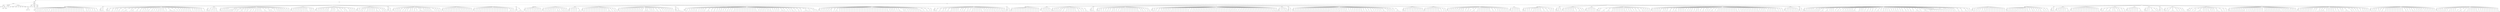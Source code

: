 digraph Tree {
	"t0" [label = "TEI"];
	"t1" [label = "teiHeader"];
	"t2" [label = "fileDesc"];
	"t3" [label = "titleStmt"];
	"t4" [label = "title"];
	"t5" [label = "title"];
	"t6" [label = "author"];
	"t7" [label = "surname"];
	"t8" [label = "forename"];
	"t9" [label = "publicationStmt"];
	"t10" [label = "p"];
	"t11" [label = "idno"];
	"t12" [label = "sourceDesc"];
	"t13" [label = "genre"];
	"t14" [label = "inspiration"];
	"t15" [label = "structure"];
	"t16" [label = "type"];
	"t17" [label = "periode"];
	"t18" [label = "taille"];
	"t19" [label = "permalien"];
	"t20" [label = "sources"];
	"t21" [label = "source"];
	"t22" [label = "author"];
	"t23" [label = "text"];
	"t24" [label = "profileDesc"];
	"t25" [label = "creation"];
	"t26" [label = "date"];
	"t27" [label = "date"];
	"t28" [label = "langUsage"];
	"t29" [label = "language"];
	"t30" [label = "textClass"];
	"t31" [label = "keywords"];
	"t32" [label = "term"];
	"t33" [label = "text"];
	"t34" [label = "body"];
	"t35" [label = "div1"];
	"t36" [label = "head"];
	"t37" [label = "div2"];
	"t38" [label = "head"];
	"t39" [label = "listPerson"];
	"t40" [label = "sp"];
	"t41" [label = "p"];
	"t42" [label = "s"];
	"t43" [label = "sp"];
	"t44" [label = "p"];
	"t45" [label = "s"];
	"t46" [label = "sp"];
	"t47" [label = "p"];
	"t48" [label = "s"];
	"t49" [label = "s"];
	"t50" [label = "sp"];
	"t51" [label = "p"];
	"t52" [label = "s"];
	"t53" [label = "sp"];
	"t54" [label = "p"];
	"t55" [label = "s"];
	"t56" [label = "sp"];
	"t57" [label = "p"];
	"t58" [label = "s"];
	"t59" [label = "sp"];
	"t60" [label = "p"];
	"t61" [label = "s"];
	"t62" [label = "sp"];
	"t63" [label = "p"];
	"t64" [label = "s"];
	"t65" [label = "sp"];
	"t66" [label = "p"];
	"t67" [label = "s"];
	"t68" [label = "s"];
	"t69" [label = "sp"];
	"t70" [label = "p"];
	"t71" [label = "s"];
	"t72" [label = "sp"];
	"t73" [label = "p"];
	"t74" [label = "s"];
	"t75" [label = "sp"];
	"t76" [label = "p"];
	"t77" [label = "s"];
	"t78" [label = "sp"];
	"t79" [label = "p"];
	"t80" [label = "s"];
	"t81" [label = "sp"];
	"t82" [label = "p"];
	"t83" [label = "s"];
	"t84" [label = "sp"];
	"t85" [label = "p"];
	"t86" [label = "s"];
	"t87" [label = "sp"];
	"t88" [label = "p"];
	"t89" [label = "s"];
	"t90" [label = "sp"];
	"t91" [label = "p"];
	"t92" [label = "s"];
	"t93" [label = "sp"];
	"t94" [label = "p"];
	"t95" [label = "s"];
	"t96" [label = "sp"];
	"t97" [label = "p"];
	"t98" [label = "s"];
	"t99" [label = "sp"];
	"t100" [label = "p"];
	"t101" [label = "s"];
	"t102" [label = "sp"];
	"t103" [label = "p"];
	"t104" [label = "s"];
	"t105" [label = "sp"];
	"t106" [label = "p"];
	"t107" [label = "s"];
	"t108" [label = "sp"];
	"t109" [label = "p"];
	"t110" [label = "s"];
	"t111" [label = "sp"];
	"t112" [label = "p"];
	"t113" [label = "s"];
	"t114" [label = "sp"];
	"t115" [label = "p"];
	"t116" [label = "s"];
	"t117" [label = "sp"];
	"t118" [label = "p"];
	"t119" [label = "s"];
	"t120" [label = "sp"];
	"t121" [label = "p"];
	"t122" [label = "s"];
	"t123" [label = "sp"];
	"t124" [label = "p"];
	"t125" [label = "s"];
	"t126" [label = "s"];
	"t127" [label = "sp"];
	"t128" [label = "p"];
	"t129" [label = "s"];
	"t130" [label = "s"];
	"t131" [label = "sp"];
	"t132" [label = "p"];
	"t133" [label = "s"];
	"t134" [label = "sp"];
	"t135" [label = "p"];
	"t136" [label = "s"];
	"t137" [label = "sp"];
	"t138" [label = "p"];
	"t139" [label = "s"];
	"t140" [label = "sp"];
	"t141" [label = "p"];
	"t142" [label = "s"];
	"t143" [label = "s"];
	"t144" [label = "sp"];
	"t145" [label = "p"];
	"t146" [label = "s"];
	"t147" [label = "div2"];
	"t148" [label = "head"];
	"t149" [label = "listPerson"];
	"t150" [label = "sp"];
	"t151" [label = "p"];
	"t152" [label = "s"];
	"t153" [label = "s"];
	"t154" [label = "s"];
	"t155" [label = "s"];
	"t156" [label = "div2"];
	"t157" [label = "head"];
	"t158" [label = "listPerson"];
	"t159" [label = "sp"];
	"t160" [label = "p"];
	"t161" [label = "s"];
	"t162" [label = "s"];
	"t163" [label = "s"];
	"t164" [label = "sp"];
	"t165" [label = "p"];
	"t166" [label = "s"];
	"t167" [label = "s"];
	"t168" [label = "sp"];
	"t169" [label = "p"];
	"t170" [label = "s"];
	"t171" [label = "sp"];
	"t172" [label = "p"];
	"t173" [label = "s"];
	"t174" [label = "sp"];
	"t175" [label = "p"];
	"t176" [label = "s"];
	"t177" [label = "s"];
	"t178" [label = "sp"];
	"t179" [label = "p"];
	"t180" [label = "s"];
	"t181" [label = "sp"];
	"t182" [label = "p"];
	"t183" [label = "s"];
	"t184" [label = "s"];
	"t185" [label = "s"];
	"t186" [label = "s"];
	"t187" [label = "sp"];
	"t188" [label = "p"];
	"t189" [label = "s"];
	"t190" [label = "sp"];
	"t191" [label = "p"];
	"t192" [label = "s"];
	"t193" [label = "s"];
	"t194" [label = "s"];
	"t195" [label = "sp"];
	"t196" [label = "p"];
	"t197" [label = "s"];
	"t198" [label = "s"];
	"t199" [label = "sp"];
	"t200" [label = "p"];
	"t201" [label = "s"];
	"t202" [label = "s"];
	"t203" [label = "sp"];
	"t204" [label = "p"];
	"t205" [label = "s"];
	"t206" [label = "sp"];
	"t207" [label = "p"];
	"t208" [label = "s"];
	"t209" [label = "sp"];
	"t210" [label = "p"];
	"t211" [label = "s"];
	"t212" [label = "sp"];
	"t213" [label = "p"];
	"t214" [label = "s"];
	"t215" [label = "s"];
	"t216" [label = "sp"];
	"t217" [label = "p"];
	"t218" [label = "s"];
	"t219" [label = "s"];
	"t220" [label = "sp"];
	"t221" [label = "p"];
	"t222" [label = "s"];
	"t223" [label = "sp"];
	"t224" [label = "p"];
	"t225" [label = "s"];
	"t226" [label = "sp"];
	"t227" [label = "p"];
	"t228" [label = "s"];
	"t229" [label = "s"];
	"t230" [label = "sp"];
	"t231" [label = "p"];
	"t232" [label = "s"];
	"t233" [label = "sp"];
	"t234" [label = "p"];
	"t235" [label = "s"];
	"t236" [label = "sp"];
	"t237" [label = "p"];
	"t238" [label = "s"];
	"t239" [label = "s"];
	"t240" [label = "sp"];
	"t241" [label = "p"];
	"t242" [label = "s"];
	"t243" [label = "sp"];
	"t244" [label = "p"];
	"t245" [label = "s"];
	"t246" [label = "s"];
	"t247" [label = "s"];
	"t248" [label = "s"];
	"t249" [label = "s"];
	"t250" [label = "sp"];
	"t251" [label = "p"];
	"t252" [label = "s"];
	"t253" [label = "sp"];
	"t254" [label = "p"];
	"t255" [label = "s"];
	"t256" [label = "sp"];
	"t257" [label = "p"];
	"t258" [label = "s"];
	"t259" [label = "sp"];
	"t260" [label = "p"];
	"t261" [label = "s"];
	"t262" [label = "sp"];
	"t263" [label = "p"];
	"t264" [label = "s"];
	"t265" [label = "sp"];
	"t266" [label = "p"];
	"t267" [label = "s"];
	"t268" [label = "sp"];
	"t269" [label = "p"];
	"t270" [label = "s"];
	"t271" [label = "sp"];
	"t272" [label = "p"];
	"t273" [label = "s"];
	"t274" [label = "sp"];
	"t275" [label = "p"];
	"t276" [label = "s"];
	"t277" [label = "s"];
	"t278" [label = "sp"];
	"t279" [label = "p"];
	"t280" [label = "s"];
	"t281" [label = "sp"];
	"t282" [label = "p"];
	"t283" [label = "s"];
	"t284" [label = "sp"];
	"t285" [label = "p"];
	"t286" [label = "s"];
	"t287" [label = "sp"];
	"t288" [label = "p"];
	"t289" [label = "s"];
	"t290" [label = "sp"];
	"t291" [label = "p"];
	"t292" [label = "s"];
	"t293" [label = "sp"];
	"t294" [label = "p"];
	"t295" [label = "s"];
	"t296" [label = "s"];
	"t297" [label = "sp"];
	"t298" [label = "p"];
	"t299" [label = "s"];
	"t300" [label = "div2"];
	"t301" [label = "head"];
	"t302" [label = "listPerson"];
	"t303" [label = "sp"];
	"t304" [label = "p"];
	"t305" [label = "s"];
	"t306" [label = "s"];
	"t307" [label = "s"];
	"t308" [label = "sp"];
	"t309" [label = "p"];
	"t310" [label = "s"];
	"t311" [label = "p"];
	"t312" [label = "s"];
	"t313" [label = "sp"];
	"t314" [label = "p"];
	"t315" [label = "s"];
	"t316" [label = "sp"];
	"t317" [label = "p"];
	"t318" [label = "s"];
	"t319" [label = "s"];
	"t320" [label = "div2"];
	"t321" [label = "head"];
	"t322" [label = "listPerson"];
	"t323" [label = "sp"];
	"t324" [label = "p"];
	"t325" [label = "s"];
	"t326" [label = "sp"];
	"t327" [label = "p"];
	"t328" [label = "s"];
	"t329" [label = "sp"];
	"t330" [label = "p"];
	"t331" [label = "s"];
	"t332" [label = "sp"];
	"t333" [label = "p"];
	"t334" [label = "s"];
	"t335" [label = "sp"];
	"t336" [label = "p"];
	"t337" [label = "s"];
	"t338" [label = "sp"];
	"t339" [label = "p"];
	"t340" [label = "s"];
	"t341" [label = "sp"];
	"t342" [label = "p"];
	"t343" [label = "s"];
	"t344" [label = "s"];
	"t345" [label = "s"];
	"t346" [label = "sp"];
	"t347" [label = "p"];
	"t348" [label = "s"];
	"t349" [label = "sp"];
	"t350" [label = "p"];
	"t351" [label = "s"];
	"t352" [label = "s"];
	"t353" [label = "sp"];
	"t354" [label = "p"];
	"t355" [label = "s"];
	"t356" [label = "s"];
	"t357" [label = "s"];
	"t358" [label = "sp"];
	"t359" [label = "p"];
	"t360" [label = "s"];
	"t361" [label = "sp"];
	"t362" [label = "p"];
	"t363" [label = "s"];
	"t364" [label = "s"];
	"t365" [label = "sp"];
	"t366" [label = "p"];
	"t367" [label = "s"];
	"t368" [label = "s"];
	"t369" [label = "sp"];
	"t370" [label = "p"];
	"t371" [label = "s"];
	"t372" [label = "sp"];
	"t373" [label = "p"];
	"t374" [label = "s"];
	"t375" [label = "s"];
	"t376" [label = "sp"];
	"t377" [label = "p"];
	"t378" [label = "s"];
	"t379" [label = "sp"];
	"t380" [label = "p"];
	"t381" [label = "s"];
	"t382" [label = "sp"];
	"t383" [label = "p"];
	"t384" [label = "s"];
	"t385" [label = "s"];
	"t386" [label = "sp"];
	"t387" [label = "p"];
	"t388" [label = "s"];
	"t389" [label = "s"];
	"t390" [label = "s"];
	"t391" [label = "sp"];
	"t392" [label = "p"];
	"t393" [label = "s"];
	"t394" [label = "s"];
	"t395" [label = "s"];
	"t396" [label = "sp"];
	"t397" [label = "p"];
	"t398" [label = "s"];
	"t399" [label = "sp"];
	"t400" [label = "p"];
	"t401" [label = "s"];
	"t402" [label = "sp"];
	"t403" [label = "p"];
	"t404" [label = "s"];
	"t405" [label = "sp"];
	"t406" [label = "p"];
	"t407" [label = "s"];
	"t408" [label = "s"];
	"t409" [label = "sp"];
	"t410" [label = "p"];
	"t411" [label = "s"];
	"t412" [label = "sp"];
	"t413" [label = "p"];
	"t414" [label = "s"];
	"t415" [label = "sp"];
	"t416" [label = "p"];
	"t417" [label = "s"];
	"t418" [label = "sp"];
	"t419" [label = "p"];
	"t420" [label = "s"];
	"t421" [label = "sp"];
	"t422" [label = "p"];
	"t423" [label = "s"];
	"t424" [label = "sp"];
	"t425" [label = "p"];
	"t426" [label = "s"];
	"t427" [label = "div2"];
	"t428" [label = "head"];
	"t429" [label = "listPerson"];
	"t430" [label = "sp"];
	"t431" [label = "p"];
	"t432" [label = "s"];
	"t433" [label = "sp"];
	"t434" [label = "p"];
	"t435" [label = "s"];
	"t436" [label = "sp"];
	"t437" [label = "p"];
	"t438" [label = "s"];
	"t439" [label = "sp"];
	"t440" [label = "p"];
	"t441" [label = "s"];
	"t442" [label = "sp"];
	"t443" [label = "p"];
	"t444" [label = "s"];
	"t445" [label = "sp"];
	"t446" [label = "p"];
	"t447" [label = "s"];
	"t448" [label = "s"];
	"t449" [label = "sp"];
	"t450" [label = "p"];
	"t451" [label = "s"];
	"t452" [label = "sp"];
	"t453" [label = "p"];
	"t454" [label = "s"];
	"t455" [label = "sp"];
	"t456" [label = "p"];
	"t457" [label = "s"];
	"t458" [label = "s"];
	"t459" [label = "sp"];
	"t460" [label = "p"];
	"t461" [label = "s"];
	"t462" [label = "s"];
	"t463" [label = "sp"];
	"t464" [label = "p"];
	"t465" [label = "s"];
	"t466" [label = "sp"];
	"t467" [label = "p"];
	"t468" [label = "s"];
	"t469" [label = "div2"];
	"t470" [label = "head"];
	"t471" [label = "listPerson"];
	"t472" [label = "sp"];
	"t473" [label = "p"];
	"t474" [label = "s"];
	"t475" [label = "sp"];
	"t476" [label = "p"];
	"t477" [label = "s"];
	"t478" [label = "sp"];
	"t479" [label = "p"];
	"t480" [label = "s"];
	"t481" [label = "sp"];
	"t482" [label = "p"];
	"t483" [label = "s"];
	"t484" [label = "sp"];
	"t485" [label = "p"];
	"t486" [label = "s"];
	"t487" [label = "sp"];
	"t488" [label = "p"];
	"t489" [label = "s"];
	"t490" [label = "p"];
	"t491" [label = "s"];
	"t492" [label = "s"];
	"t493" [label = "sp"];
	"t494" [label = "p"];
	"t495" [label = "s"];
	"t496" [label = "s"];
	"t497" [label = "sp"];
	"t498" [label = "p"];
	"t499" [label = "s"];
	"t500" [label = "sp"];
	"t501" [label = "p"];
	"t502" [label = "s"];
	"t503" [label = "sp"];
	"t504" [label = "p"];
	"t505" [label = "s"];
	"t506" [label = "s"];
	"t507" [label = "s"];
	"t508" [label = "s"];
	"t509" [label = "sp"];
	"t510" [label = "p"];
	"t511" [label = "s"];
	"t512" [label = "sp"];
	"t513" [label = "p"];
	"t514" [label = "s"];
	"t515" [label = "sp"];
	"t516" [label = "p"];
	"t517" [label = "s"];
	"t518" [label = "s"];
	"t519" [label = "sp"];
	"t520" [label = "p"];
	"t521" [label = "s"];
	"t522" [label = "s"];
	"t523" [label = "sp"];
	"t524" [label = "p"];
	"t525" [label = "s"];
	"t526" [label = "sp"];
	"t527" [label = "p"];
	"t528" [label = "s"];
	"t529" [label = "sp"];
	"t530" [label = "p"];
	"t531" [label = "s"];
	"t532" [label = "div2"];
	"t533" [label = "head"];
	"t534" [label = "listPerson"];
	"t535" [label = "sp"];
	"t536" [label = "p"];
	"t537" [label = "s"];
	"t538" [label = "sp"];
	"t539" [label = "p"];
	"t540" [label = "s"];
	"t541" [label = "sp"];
	"t542" [label = "p"];
	"t543" [label = "s"];
	"t544" [label = "s"];
	"t545" [label = "sp"];
	"t546" [label = "p"];
	"t547" [label = "s"];
	"t548" [label = "sp"];
	"t549" [label = "p"];
	"t550" [label = "s"];
	"t551" [label = "s"];
	"t552" [label = "sp"];
	"t553" [label = "p"];
	"t554" [label = "s"];
	"t555" [label = "sp"];
	"t556" [label = "p"];
	"t557" [label = "s"];
	"t558" [label = "sp"];
	"t559" [label = "p"];
	"t560" [label = "s"];
	"t561" [label = "sp"];
	"t562" [label = "p"];
	"t563" [label = "s"];
	"t564" [label = "sp"];
	"t565" [label = "p"];
	"t566" [label = "s"];
	"t567" [label = "s"];
	"t568" [label = "s"];
	"t569" [label = "sp"];
	"t570" [label = "p"];
	"t571" [label = "s"];
	"t572" [label = "sp"];
	"t573" [label = "p"];
	"t574" [label = "s"];
	"t575" [label = "sp"];
	"t576" [label = "p"];
	"t577" [label = "s"];
	"t578" [label = "s"];
	"t579" [label = "sp"];
	"t580" [label = "p"];
	"t581" [label = "s"];
	"t582" [label = "div2"];
	"t583" [label = "head"];
	"t584" [label = "listPerson"];
	"t585" [label = "sp"];
	"t586" [label = "p"];
	"t587" [label = "s"];
	"t588" [label = "s"];
	"t589" [label = "s"];
	"t590" [label = "div2"];
	"t591" [label = "head"];
	"t592" [label = "listPerson"];
	"t593" [label = "sp"];
	"t594" [label = "p"];
	"t595" [label = "s"];
	"t596" [label = "sp"];
	"t597" [label = "p"];
	"t598" [label = "s"];
	"t599" [label = "sp"];
	"t600" [label = "p"];
	"t601" [label = "s"];
	"t602" [label = "sp"];
	"t603" [label = "p"];
	"t604" [label = "s"];
	"t605" [label = "s"];
	"t606" [label = "sp"];
	"t607" [label = "p"];
	"t608" [label = "s"];
	"t609" [label = "sp"];
	"t610" [label = "p"];
	"t611" [label = "s"];
	"t612" [label = "s"];
	"t613" [label = "sp"];
	"t614" [label = "p"];
	"t615" [label = "s"];
	"t616" [label = "sp"];
	"t617" [label = "p"];
	"t618" [label = "s"];
	"t619" [label = "s"];
	"t620" [label = "sp"];
	"t621" [label = "p"];
	"t622" [label = "s"];
	"t623" [label = "sp"];
	"t624" [label = "p"];
	"t625" [label = "s"];
	"t626" [label = "s"];
	"t627" [label = "sp"];
	"t628" [label = "p"];
	"t629" [label = "s"];
	"t630" [label = "sp"];
	"t631" [label = "p"];
	"t632" [label = "s"];
	"t633" [label = "s"];
	"t634" [label = "s"];
	"t635" [label = "s"];
	"t636" [label = "s"];
	"t637" [label = "sp"];
	"t638" [label = "p"];
	"t639" [label = "s"];
	"t640" [label = "sp"];
	"t641" [label = "p"];
	"t642" [label = "s"];
	"t643" [label = "sp"];
	"t644" [label = "p"];
	"t645" [label = "s"];
	"t646" [label = "sp"];
	"t647" [label = "p"];
	"t648" [label = "s"];
	"t649" [label = "sp"];
	"t650" [label = "p"];
	"t651" [label = "s"];
	"t652" [label = "sp"];
	"t653" [label = "p"];
	"t654" [label = "s"];
	"t655" [label = "sp"];
	"t656" [label = "p"];
	"t657" [label = "s"];
	"t658" [label = "sp"];
	"t659" [label = "p"];
	"t660" [label = "s"];
	"t661" [label = "s"];
	"t662" [label = "sp"];
	"t663" [label = "p"];
	"t664" [label = "s"];
	"t665" [label = "div2"];
	"t666" [label = "head"];
	"t667" [label = "listPerson"];
	"t668" [label = "sp"];
	"t669" [label = "p"];
	"t670" [label = "s"];
	"t671" [label = "sp"];
	"t672" [label = "p"];
	"t673" [label = "s"];
	"t674" [label = "sp"];
	"t675" [label = "p"];
	"t676" [label = "s"];
	"t677" [label = "sp"];
	"t678" [label = "p"];
	"t679" [label = "s"];
	"t680" [label = "sp"];
	"t681" [label = "p"];
	"t682" [label = "s"];
	"t683" [label = "s"];
	"t684" [label = "sp"];
	"t685" [label = "p"];
	"t686" [label = "s"];
	"t687" [label = "sp"];
	"t688" [label = "p"];
	"t689" [label = "s"];
	"t690" [label = "sp"];
	"t691" [label = "p"];
	"t692" [label = "s"];
	"t693" [label = "sp"];
	"t694" [label = "p"];
	"t695" [label = "s"];
	"t696" [label = "sp"];
	"t697" [label = "p"];
	"t698" [label = "s"];
	"t699" [label = "s"];
	"t700" [label = "sp"];
	"t701" [label = "p"];
	"t702" [label = "s"];
	"t703" [label = "sp"];
	"t704" [label = "p"];
	"t705" [label = "s"];
	"t706" [label = "sp"];
	"t707" [label = "p"];
	"t708" [label = "s"];
	"t709" [label = "sp"];
	"t710" [label = "p"];
	"t711" [label = "s"];
	"t712" [label = "sp"];
	"t713" [label = "p"];
	"t714" [label = "s"];
	"t715" [label = "sp"];
	"t716" [label = "p"];
	"t717" [label = "s"];
	"t718" [label = "sp"];
	"t719" [label = "p"];
	"t720" [label = "s"];
	"t721" [label = "div2"];
	"t722" [label = "head"];
	"t723" [label = "listPerson"];
	"t724" [label = "sp"];
	"t725" [label = "p"];
	"t726" [label = "s"];
	"t727" [label = "sp"];
	"t728" [label = "p"];
	"t729" [label = "s"];
	"t730" [label = "sp"];
	"t731" [label = "p"];
	"t732" [label = "s"];
	"t733" [label = "sp"];
	"t734" [label = "p"];
	"t735" [label = "s"];
	"t736" [label = "s"];
	"t737" [label = "sp"];
	"t738" [label = "p"];
	"t739" [label = "s"];
	"t740" [label = "sp"];
	"t741" [label = "p"];
	"t742" [label = "s"];
	"t743" [label = "sp"];
	"t744" [label = "p"];
	"t745" [label = "s"];
	"t746" [label = "sp"];
	"t747" [label = "p"];
	"t748" [label = "s"];
	"t749" [label = "sp"];
	"t750" [label = "p"];
	"t751" [label = "s"];
	"t752" [label = "sp"];
	"t753" [label = "p"];
	"t754" [label = "s"];
	"t755" [label = "sp"];
	"t756" [label = "p"];
	"t757" [label = "s"];
	"t758" [label = "sp"];
	"t759" [label = "p"];
	"t760" [label = "s"];
	"t761" [label = "sp"];
	"t762" [label = "p"];
	"t763" [label = "s"];
	"t764" [label = "sp"];
	"t765" [label = "p"];
	"t766" [label = "s"];
	"t767" [label = "sp"];
	"t768" [label = "p"];
	"t769" [label = "s"];
	"t770" [label = "sp"];
	"t771" [label = "p"];
	"t772" [label = "s"];
	"t773" [label = "sp"];
	"t774" [label = "p"];
	"t775" [label = "s"];
	"t776" [label = "sp"];
	"t777" [label = "p"];
	"t778" [label = "s"];
	"t779" [label = "sp"];
	"t780" [label = "p"];
	"t781" [label = "s"];
	"t782" [label = "sp"];
	"t783" [label = "p"];
	"t784" [label = "s"];
	"t785" [label = "sp"];
	"t786" [label = "p"];
	"t787" [label = "s"];
	"t788" [label = "s"];
	"t789" [label = "s"];
	"t790" [label = "sp"];
	"t791" [label = "p"];
	"t792" [label = "s"];
	"t793" [label = "sp"];
	"t794" [label = "p"];
	"t795" [label = "s"];
	"t796" [label = "div2"];
	"t797" [label = "head"];
	"t798" [label = "listPerson"];
	"t799" [label = "sp"];
	"t800" [label = "p"];
	"t801" [label = "s"];
	"t802" [label = "s"];
	"t803" [label = "s"];
	"t804" [label = "s"];
	"t805" [label = "s"];
	"t806" [label = "div1"];
	"t807" [label = "head"];
	"t808" [label = "div2"];
	"t809" [label = "head"];
	"t810" [label = "listPerson"];
	"t811" [label = "sp"];
	"t812" [label = "p"];
	"t813" [label = "s"];
	"t814" [label = "s"];
	"t815" [label = "sp"];
	"t816" [label = "p"];
	"t817" [label = "s"];
	"t818" [label = "sp"];
	"t819" [label = "p"];
	"t820" [label = "s"];
	"t821" [label = "sp"];
	"t822" [label = "p"];
	"t823" [label = "s"];
	"t824" [label = "sp"];
	"t825" [label = "p"];
	"t826" [label = "s"];
	"t827" [label = "s"];
	"t828" [label = "sp"];
	"t829" [label = "p"];
	"t830" [label = "s"];
	"t831" [label = "sp"];
	"t832" [label = "p"];
	"t833" [label = "s"];
	"t834" [label = "sp"];
	"t835" [label = "p"];
	"t836" [label = "s"];
	"t837" [label = "sp"];
	"t838" [label = "p"];
	"t839" [label = "s"];
	"t840" [label = "div2"];
	"t841" [label = "head"];
	"t842" [label = "listPerson"];
	"t843" [label = "sp"];
	"t844" [label = "p"];
	"t845" [label = "s"];
	"t846" [label = "sp"];
	"t847" [label = "p"];
	"t848" [label = "s"];
	"t849" [label = "sp"];
	"t850" [label = "p"];
	"t851" [label = "s"];
	"t852" [label = "sp"];
	"t853" [label = "p"];
	"t854" [label = "s"];
	"t855" [label = "s"];
	"t856" [label = "sp"];
	"t857" [label = "p"];
	"t858" [label = "s"];
	"t859" [label = "sp"];
	"t860" [label = "p"];
	"t861" [label = "s"];
	"t862" [label = "sp"];
	"t863" [label = "p"];
	"t864" [label = "s"];
	"t865" [label = "sp"];
	"t866" [label = "p"];
	"t867" [label = "s"];
	"t868" [label = "s"];
	"t869" [label = "s"];
	"t870" [label = "sp"];
	"t871" [label = "p"];
	"t872" [label = "s"];
	"t873" [label = "sp"];
	"t874" [label = "p"];
	"t875" [label = "s"];
	"t876" [label = "s"];
	"t877" [label = "sp"];
	"t878" [label = "p"];
	"t879" [label = "s"];
	"t880" [label = "sp"];
	"t881" [label = "p"];
	"t882" [label = "s"];
	"t883" [label = "sp"];
	"t884" [label = "p"];
	"t885" [label = "s"];
	"t886" [label = "div2"];
	"t887" [label = "head"];
	"t888" [label = "listPerson"];
	"t889" [label = "sp"];
	"t890" [label = "p"];
	"t891" [label = "s"];
	"t892" [label = "sp"];
	"t893" [label = "p"];
	"t894" [label = "s"];
	"t895" [label = "sp"];
	"t896" [label = "p"];
	"t897" [label = "s"];
	"t898" [label = "sp"];
	"t899" [label = "p"];
	"t900" [label = "s"];
	"t901" [label = "sp"];
	"t902" [label = "p"];
	"t903" [label = "s"];
	"t904" [label = "s"];
	"t905" [label = "s"];
	"t906" [label = "div2"];
	"t907" [label = "head"];
	"t908" [label = "listPerson"];
	"t909" [label = "sp"];
	"t910" [label = "p"];
	"t911" [label = "s"];
	"t912" [label = "s"];
	"t913" [label = "sp"];
	"t914" [label = "p"];
	"t915" [label = "s"];
	"t916" [label = "sp"];
	"t917" [label = "p"];
	"t918" [label = "s"];
	"t919" [label = "sp"];
	"t920" [label = "p"];
	"t921" [label = "s"];
	"t922" [label = "sp"];
	"t923" [label = "p"];
	"t924" [label = "s"];
	"t925" [label = "sp"];
	"t926" [label = "p"];
	"t927" [label = "s"];
	"t928" [label = "sp"];
	"t929" [label = "p"];
	"t930" [label = "s"];
	"t931" [label = "sp"];
	"t932" [label = "p"];
	"t933" [label = "s"];
	"t934" [label = "sp"];
	"t935" [label = "p"];
	"t936" [label = "s"];
	"t937" [label = "sp"];
	"t938" [label = "p"];
	"t939" [label = "s"];
	"t940" [label = "sp"];
	"t941" [label = "p"];
	"t942" [label = "s"];
	"t943" [label = "sp"];
	"t944" [label = "p"];
	"t945" [label = "s"];
	"t946" [label = "sp"];
	"t947" [label = "p"];
	"t948" [label = "s"];
	"t949" [label = "sp"];
	"t950" [label = "p"];
	"t951" [label = "s"];
	"t952" [label = "sp"];
	"t953" [label = "p"];
	"t954" [label = "s"];
	"t955" [label = "s"];
	"t956" [label = "s"];
	"t957" [label = "sp"];
	"t958" [label = "p"];
	"t959" [label = "s"];
	"t960" [label = "sp"];
	"t961" [label = "p"];
	"t962" [label = "s"];
	"t963" [label = "s"];
	"t964" [label = "sp"];
	"t965" [label = "p"];
	"t966" [label = "s"];
	"t967" [label = "div2"];
	"t968" [label = "head"];
	"t969" [label = "listPerson"];
	"t970" [label = "sp"];
	"t971" [label = "p"];
	"t972" [label = "s"];
	"t973" [label = "sp"];
	"t974" [label = "p"];
	"t975" [label = "s"];
	"t976" [label = "sp"];
	"t977" [label = "p"];
	"t978" [label = "s"];
	"t979" [label = "sp"];
	"t980" [label = "p"];
	"t981" [label = "s"];
	"t982" [label = "sp"];
	"t983" [label = "p"];
	"t984" [label = "s"];
	"t985" [label = "sp"];
	"t986" [label = "p"];
	"t987" [label = "s"];
	"t988" [label = "sp"];
	"t989" [label = "p"];
	"t990" [label = "s"];
	"t991" [label = "sp"];
	"t992" [label = "p"];
	"t993" [label = "s"];
	"t994" [label = "sp"];
	"t995" [label = "p"];
	"t996" [label = "s"];
	"t997" [label = "sp"];
	"t998" [label = "p"];
	"t999" [label = "s"];
	"t1000" [label = "sp"];
	"t1001" [label = "p"];
	"t1002" [label = "s"];
	"t1003" [label = "sp"];
	"t1004" [label = "p"];
	"t1005" [label = "s"];
	"t1006" [label = "sp"];
	"t1007" [label = "p"];
	"t1008" [label = "s"];
	"t1009" [label = "sp"];
	"t1010" [label = "p"];
	"t1011" [label = "s"];
	"t1012" [label = "s"];
	"t1013" [label = "sp"];
	"t1014" [label = "p"];
	"t1015" [label = "s"];
	"t1016" [label = "s"];
	"t1017" [label = "s"];
	"t1018" [label = "s"];
	"t1019" [label = "sp"];
	"t1020" [label = "p"];
	"t1021" [label = "s"];
	"t1022" [label = "sp"];
	"t1023" [label = "p"];
	"t1024" [label = "s"];
	"t1025" [label = "sp"];
	"t1026" [label = "p"];
	"t1027" [label = "s"];
	"t1028" [label = "sp"];
	"t1029" [label = "p"];
	"t1030" [label = "s"];
	"t1031" [label = "sp"];
	"t1032" [label = "p"];
	"t1033" [label = "s"];
	"t1034" [label = "s"];
	"t1035" [label = "sp"];
	"t1036" [label = "p"];
	"t1037" [label = "s"];
	"t1038" [label = "s"];
	"t1039" [label = "sp"];
	"t1040" [label = "p"];
	"t1041" [label = "s"];
	"t1042" [label = "sp"];
	"t1043" [label = "p"];
	"t1044" [label = "s"];
	"t1045" [label = "sp"];
	"t1046" [label = "p"];
	"t1047" [label = "s"];
	"t1048" [label = "sp"];
	"t1049" [label = "p"];
	"t1050" [label = "s"];
	"t1051" [label = "sp"];
	"t1052" [label = "p"];
	"t1053" [label = "s"];
	"t1054" [label = "sp"];
	"t1055" [label = "p"];
	"t1056" [label = "s"];
	"t1057" [label = "sp"];
	"t1058" [label = "p"];
	"t1059" [label = "s"];
	"t1060" [label = "div2"];
	"t1061" [label = "head"];
	"t1062" [label = "listPerson"];
	"t1063" [label = "sp"];
	"t1064" [label = "p"];
	"t1065" [label = "s"];
	"t1066" [label = "s"];
	"t1067" [label = "s"];
	"t1068" [label = "s"];
	"t1069" [label = "s"];
	"t1070" [label = "s"];
	"t1071" [label = "div2"];
	"t1072" [label = "head"];
	"t1073" [label = "listPerson"];
	"t1074" [label = "sp"];
	"t1075" [label = "p"];
	"t1076" [label = "s"];
	"t1077" [label = "s"];
	"t1078" [label = "sp"];
	"t1079" [label = "p"];
	"t1080" [label = "s"];
	"t1081" [label = "sp"];
	"t1082" [label = "p"];
	"t1083" [label = "s"];
	"t1084" [label = "sp"];
	"t1085" [label = "p"];
	"t1086" [label = "s"];
	"t1087" [label = "sp"];
	"t1088" [label = "p"];
	"t1089" [label = "s"];
	"t1090" [label = "sp"];
	"t1091" [label = "p"];
	"t1092" [label = "s"];
	"t1093" [label = "s"];
	"t1094" [label = "sp"];
	"t1095" [label = "p"];
	"t1096" [label = "s"];
	"t1097" [label = "sp"];
	"t1098" [label = "p"];
	"t1099" [label = "s"];
	"t1100" [label = "sp"];
	"t1101" [label = "p"];
	"t1102" [label = "s"];
	"t1103" [label = "sp"];
	"t1104" [label = "p"];
	"t1105" [label = "s"];
	"t1106" [label = "s"];
	"t1107" [label = "sp"];
	"t1108" [label = "p"];
	"t1109" [label = "s"];
	"t1110" [label = "s"];
	"t1111" [label = "s"];
	"t1112" [label = "sp"];
	"t1113" [label = "p"];
	"t1114" [label = "s"];
	"t1115" [label = "sp"];
	"t1116" [label = "p"];
	"t1117" [label = "s"];
	"t1118" [label = "s"];
	"t1119" [label = "sp"];
	"t1120" [label = "p"];
	"t1121" [label = "s"];
	"t1122" [label = "sp"];
	"t1123" [label = "p"];
	"t1124" [label = "s"];
	"t1125" [label = "sp"];
	"t1126" [label = "p"];
	"t1127" [label = "s"];
	"t1128" [label = "s"];
	"t1129" [label = "sp"];
	"t1130" [label = "p"];
	"t1131" [label = "s"];
	"t1132" [label = "sp"];
	"t1133" [label = "p"];
	"t1134" [label = "s"];
	"t1135" [label = "sp"];
	"t1136" [label = "p"];
	"t1137" [label = "s"];
	"t1138" [label = "s"];
	"t1139" [label = "sp"];
	"t1140" [label = "p"];
	"t1141" [label = "s"];
	"t1142" [label = "sp"];
	"t1143" [label = "p"];
	"t1144" [label = "s"];
	"t1145" [label = "sp"];
	"t1146" [label = "p"];
	"t1147" [label = "s"];
	"t1148" [label = "s"];
	"t1149" [label = "sp"];
	"t1150" [label = "p"];
	"t1151" [label = "s"];
	"t1152" [label = "sp"];
	"t1153" [label = "p"];
	"t1154" [label = "s"];
	"t1155" [label = "sp"];
	"t1156" [label = "p"];
	"t1157" [label = "s"];
	"t1158" [label = "sp"];
	"t1159" [label = "p"];
	"t1160" [label = "s"];
	"t1161" [label = "sp"];
	"t1162" [label = "p"];
	"t1163" [label = "s"];
	"t1164" [label = "sp"];
	"t1165" [label = "p"];
	"t1166" [label = "s"];
	"t1167" [label = "sp"];
	"t1168" [label = "p"];
	"t1169" [label = "s"];
	"t1170" [label = "sp"];
	"t1171" [label = "p"];
	"t1172" [label = "s"];
	"t1173" [label = "sp"];
	"t1174" [label = "p"];
	"t1175" [label = "s"];
	"t1176" [label = "sp"];
	"t1177" [label = "p"];
	"t1178" [label = "s"];
	"t1179" [label = "sp"];
	"t1180" [label = "p"];
	"t1181" [label = "s"];
	"t1182" [label = "sp"];
	"t1183" [label = "p"];
	"t1184" [label = "s"];
	"t1185" [label = "sp"];
	"t1186" [label = "p"];
	"t1187" [label = "s"];
	"t1188" [label = "s"];
	"t1189" [label = "sp"];
	"t1190" [label = "p"];
	"t1191" [label = "s"];
	"t1192" [label = "sp"];
	"t1193" [label = "p"];
	"t1194" [label = "s"];
	"t1195" [label = "sp"];
	"t1196" [label = "p"];
	"t1197" [label = "s"];
	"t1198" [label = "sp"];
	"t1199" [label = "p"];
	"t1200" [label = "s"];
	"t1201" [label = "sp"];
	"t1202" [label = "p"];
	"t1203" [label = "s"];
	"t1204" [label = "sp"];
	"t1205" [label = "p"];
	"t1206" [label = "s"];
	"t1207" [label = "sp"];
	"t1208" [label = "p"];
	"t1209" [label = "s"];
	"t1210" [label = "sp"];
	"t1211" [label = "p"];
	"t1212" [label = "s"];
	"t1213" [label = "s"];
	"t1214" [label = "sp"];
	"t1215" [label = "p"];
	"t1216" [label = "s"];
	"t1217" [label = "sp"];
	"t1218" [label = "p"];
	"t1219" [label = "s"];
	"t1220" [label = "sp"];
	"t1221" [label = "p"];
	"t1222" [label = "s"];
	"t1223" [label = "sp"];
	"t1224" [label = "p"];
	"t1225" [label = "s"];
	"t1226" [label = "sp"];
	"t1227" [label = "p"];
	"t1228" [label = "s"];
	"t1229" [label = "s"];
	"t1230" [label = "s"];
	"t1231" [label = "s"];
	"t1232" [label = "sp"];
	"t1233" [label = "p"];
	"t1234" [label = "s"];
	"t1235" [label = "sp"];
	"t1236" [label = "p"];
	"t1237" [label = "s"];
	"t1238" [label = "sp"];
	"t1239" [label = "p"];
	"t1240" [label = "s"];
	"t1241" [label = "sp"];
	"t1242" [label = "p"];
	"t1243" [label = "s"];
	"t1244" [label = "s"];
	"t1245" [label = "s"];
	"t1246" [label = "sp"];
	"t1247" [label = "p"];
	"t1248" [label = "s"];
	"t1249" [label = "sp"];
	"t1250" [label = "p"];
	"t1251" [label = "s"];
	"t1252" [label = "s"];
	"t1253" [label = "sp"];
	"t1254" [label = "p"];
	"t1255" [label = "s"];
	"t1256" [label = "sp"];
	"t1257" [label = "p"];
	"t1258" [label = "s"];
	"t1259" [label = "s"];
	"t1260" [label = "s"];
	"t1261" [label = "s"];
	"t1262" [label = "s"];
	"t1263" [label = "sp"];
	"t1264" [label = "p"];
	"t1265" [label = "s"];
	"t1266" [label = "sp"];
	"t1267" [label = "p"];
	"t1268" [label = "s"];
	"t1269" [label = "sp"];
	"t1270" [label = "p"];
	"t1271" [label = "s"];
	"t1272" [label = "sp"];
	"t1273" [label = "p"];
	"t1274" [label = "s"];
	"t1275" [label = "s"];
	"t1276" [label = "div2"];
	"t1277" [label = "head"];
	"t1278" [label = "listPerson"];
	"t1279" [label = "sp"];
	"t1280" [label = "p"];
	"t1281" [label = "s"];
	"t1282" [label = "sp"];
	"t1283" [label = "p"];
	"t1284" [label = "s"];
	"t1285" [label = "sp"];
	"t1286" [label = "p"];
	"t1287" [label = "s"];
	"t1288" [label = "sp"];
	"t1289" [label = "p"];
	"t1290" [label = "s"];
	"t1291" [label = "sp"];
	"t1292" [label = "p"];
	"t1293" [label = "s"];
	"t1294" [label = "s"];
	"t1295" [label = "sp"];
	"t1296" [label = "p"];
	"t1297" [label = "s"];
	"t1298" [label = "p"];
	"t1299" [label = "s"];
	"t1300" [label = "sp"];
	"t1301" [label = "p"];
	"t1302" [label = "s"];
	"t1303" [label = "sp"];
	"t1304" [label = "p"];
	"t1305" [label = "s"];
	"t1306" [label = "s"];
	"t1307" [label = "s"];
	"t1308" [label = "sp"];
	"t1309" [label = "p"];
	"t1310" [label = "s"];
	"t1311" [label = "sp"];
	"t1312" [label = "p"];
	"t1313" [label = "s"];
	"t1314" [label = "sp"];
	"t1315" [label = "p"];
	"t1316" [label = "s"];
	"t1317" [label = "sp"];
	"t1318" [label = "p"];
	"t1319" [label = "s"];
	"t1320" [label = "sp"];
	"t1321" [label = "p"];
	"t1322" [label = "s"];
	"t1323" [label = "sp"];
	"t1324" [label = "p"];
	"t1325" [label = "s"];
	"t1326" [label = "sp"];
	"t1327" [label = "p"];
	"t1328" [label = "s"];
	"t1329" [label = "sp"];
	"t1330" [label = "p"];
	"t1331" [label = "s"];
	"t1332" [label = "sp"];
	"t1333" [label = "p"];
	"t1334" [label = "s"];
	"t1335" [label = "sp"];
	"t1336" [label = "p"];
	"t1337" [label = "s"];
	"t1338" [label = "sp"];
	"t1339" [label = "p"];
	"t1340" [label = "s"];
	"t1341" [label = "sp"];
	"t1342" [label = "p"];
	"t1343" [label = "s"];
	"t1344" [label = "sp"];
	"t1345" [label = "p"];
	"t1346" [label = "s"];
	"t1347" [label = "sp"];
	"t1348" [label = "p"];
	"t1349" [label = "s"];
	"t1350" [label = "sp"];
	"t1351" [label = "p"];
	"t1352" [label = "s"];
	"t1353" [label = "sp"];
	"t1354" [label = "p"];
	"t1355" [label = "s"];
	"t1356" [label = "sp"];
	"t1357" [label = "p"];
	"t1358" [label = "s"];
	"t1359" [label = "sp"];
	"t1360" [label = "p"];
	"t1361" [label = "s"];
	"t1362" [label = "sp"];
	"t1363" [label = "p"];
	"t1364" [label = "s"];
	"t1365" [label = "sp"];
	"t1366" [label = "p"];
	"t1367" [label = "s"];
	"t1368" [label = "sp"];
	"t1369" [label = "p"];
	"t1370" [label = "s"];
	"t1371" [label = "sp"];
	"t1372" [label = "p"];
	"t1373" [label = "s"];
	"t1374" [label = "sp"];
	"t1375" [label = "p"];
	"t1376" [label = "s"];
	"t1377" [label = "sp"];
	"t1378" [label = "p"];
	"t1379" [label = "s"];
	"t1380" [label = "sp"];
	"t1381" [label = "p"];
	"t1382" [label = "s"];
	"t1383" [label = "sp"];
	"t1384" [label = "p"];
	"t1385" [label = "s"];
	"t1386" [label = "sp"];
	"t1387" [label = "p"];
	"t1388" [label = "s"];
	"t1389" [label = "sp"];
	"t1390" [label = "p"];
	"t1391" [label = "s"];
	"t1392" [label = "sp"];
	"t1393" [label = "p"];
	"t1394" [label = "s"];
	"t1395" [label = "sp"];
	"t1396" [label = "p"];
	"t1397" [label = "s"];
	"t1398" [label = "s"];
	"t1399" [label = "sp"];
	"t1400" [label = "p"];
	"t1401" [label = "s"];
	"t1402" [label = "sp"];
	"t1403" [label = "p"];
	"t1404" [label = "s"];
	"t1405" [label = "sp"];
	"t1406" [label = "p"];
	"t1407" [label = "s"];
	"t1408" [label = "sp"];
	"t1409" [label = "p"];
	"t1410" [label = "s"];
	"t1411" [label = "sp"];
	"t1412" [label = "p"];
	"t1413" [label = "s"];
	"t1414" [label = "sp"];
	"t1415" [label = "p"];
	"t1416" [label = "s"];
	"t1417" [label = "s"];
	"t1418" [label = "s"];
	"t1419" [label = "sp"];
	"t1420" [label = "p"];
	"t1421" [label = "s"];
	"t1422" [label = "s"];
	"t1423" [label = "sp"];
	"t1424" [label = "p"];
	"t1425" [label = "s"];
	"t1426" [label = "sp"];
	"t1427" [label = "p"];
	"t1428" [label = "s"];
	"t1429" [label = "sp"];
	"t1430" [label = "p"];
	"t1431" [label = "s"];
	"t1432" [label = "sp"];
	"t1433" [label = "p"];
	"t1434" [label = "s"];
	"t1435" [label = "sp"];
	"t1436" [label = "p"];
	"t1437" [label = "s"];
	"t1438" [label = "sp"];
	"t1439" [label = "p"];
	"t1440" [label = "s"];
	"t1441" [label = "sp"];
	"t1442" [label = "p"];
	"t1443" [label = "s"];
	"t1444" [label = "sp"];
	"t1445" [label = "p"];
	"t1446" [label = "s"];
	"t1447" [label = "sp"];
	"t1448" [label = "p"];
	"t1449" [label = "s"];
	"t1450" [label = "s"];
	"t1451" [label = "s"];
	"t1452" [label = "sp"];
	"t1453" [label = "p"];
	"t1454" [label = "s"];
	"t1455" [label = "sp"];
	"t1456" [label = "p"];
	"t1457" [label = "s"];
	"t1458" [label = "s"];
	"t1459" [label = "sp"];
	"t1460" [label = "p"];
	"t1461" [label = "s"];
	"t1462" [label = "sp"];
	"t1463" [label = "p"];
	"t1464" [label = "s"];
	"t1465" [label = "div2"];
	"t1466" [label = "head"];
	"t1467" [label = "listPerson"];
	"t1468" [label = "sp"];
	"t1469" [label = "p"];
	"t1470" [label = "s"];
	"t1471" [label = "s"];
	"t1472" [label = "s"];
	"t1473" [label = "sp"];
	"t1474" [label = "p"];
	"t1475" [label = "s"];
	"t1476" [label = "s"];
	"t1477" [label = "sp"];
	"t1478" [label = "p"];
	"t1479" [label = "s"];
	"t1480" [label = "s"];
	"t1481" [label = "sp"];
	"t1482" [label = "p"];
	"t1483" [label = "s"];
	"t1484" [label = "sp"];
	"t1485" [label = "p"];
	"t1486" [label = "s"];
	"t1487" [label = "s"];
	"t1488" [label = "sp"];
	"t1489" [label = "p"];
	"t1490" [label = "s"];
	"t1491" [label = "s"];
	"t1492" [label = "sp"];
	"t1493" [label = "p"];
	"t1494" [label = "s"];
	"t1495" [label = "sp"];
	"t1496" [label = "p"];
	"t1497" [label = "s"];
	"t1498" [label = "sp"];
	"t1499" [label = "p"];
	"t1500" [label = "s"];
	"t1501" [label = "sp"];
	"t1502" [label = "p"];
	"t1503" [label = "s"];
	"t1504" [label = "sp"];
	"t1505" [label = "p"];
	"t1506" [label = "s"];
	"t1507" [label = "sp"];
	"t1508" [label = "p"];
	"t1509" [label = "s"];
	"t1510" [label = "sp"];
	"t1511" [label = "p"];
	"t1512" [label = "s"];
	"t1513" [label = "s"];
	"t1514" [label = "sp"];
	"t1515" [label = "p"];
	"t1516" [label = "s"];
	"t1517" [label = "s"];
	"t1518" [label = "sp"];
	"t1519" [label = "p"];
	"t1520" [label = "s"];
	"t1521" [label = "sp"];
	"t1522" [label = "p"];
	"t1523" [label = "s"];
	"t1524" [label = "s"];
	"t1525" [label = "sp"];
	"t1526" [label = "p"];
	"t1527" [label = "s"];
	"t1528" [label = "sp"];
	"t1529" [label = "p"];
	"t1530" [label = "s"];
	"t1531" [label = "sp"];
	"t1532" [label = "p"];
	"t1533" [label = "s"];
	"t1534" [label = "sp"];
	"t1535" [label = "p"];
	"t1536" [label = "s"];
	"t1537" [label = "sp"];
	"t1538" [label = "p"];
	"t1539" [label = "s"];
	"t1540" [label = "s"];
	"t1541" [label = "sp"];
	"t1542" [label = "p"];
	"t1543" [label = "s"];
	"t1544" [label = "sp"];
	"t1545" [label = "p"];
	"t1546" [label = "s"];
	"t1547" [label = "sp"];
	"t1548" [label = "p"];
	"t1549" [label = "s"];
	"t1550" [label = "sp"];
	"t1551" [label = "p"];
	"t1552" [label = "s"];
	"t1553" [label = "sp"];
	"t1554" [label = "p"];
	"t1555" [label = "s"];
	"t1556" [label = "sp"];
	"t1557" [label = "p"];
	"t1558" [label = "s"];
	"t1559" [label = "sp"];
	"t1560" [label = "p"];
	"t1561" [label = "s"];
	"t1562" [label = "s"];
	"t1563" [label = "sp"];
	"t1564" [label = "p"];
	"t1565" [label = "s"];
	"t1566" [label = "sp"];
	"t1567" [label = "p"];
	"t1568" [label = "s"];
	"t1569" [label = "sp"];
	"t1570" [label = "p"];
	"t1571" [label = "s"];
	"t1572" [label = "sp"];
	"t1573" [label = "p"];
	"t1574" [label = "s"];
	"t1575" [label = "s"];
	"t1576" [label = "sp"];
	"t1577" [label = "p"];
	"t1578" [label = "s"];
	"t1579" [label = "sp"];
	"t1580" [label = "p"];
	"t1581" [label = "s"];
	"t1582" [label = "div2"];
	"t1583" [label = "head"];
	"t1584" [label = "listPerson"];
	"t1585" [label = "sp"];
	"t1586" [label = "p"];
	"t1587" [label = "s"];
	"t1588" [label = "s"];
	"t1589" [label = "s"];
	"t1590" [label = "div1"];
	"t1591" [label = "head"];
	"t1592" [label = "div2"];
	"t1593" [label = "head"];
	"t1594" [label = "listPerson"];
	"t1595" [label = "sp"];
	"t1596" [label = "p"];
	"t1597" [label = "s"];
	"t1598" [label = "sp"];
	"t1599" [label = "p"];
	"t1600" [label = "s"];
	"t1601" [label = "sp"];
	"t1602" [label = "p"];
	"t1603" [label = "s"];
	"t1604" [label = "sp"];
	"t1605" [label = "p"];
	"t1606" [label = "s"];
	"t1607" [label = "sp"];
	"t1608" [label = "p"];
	"t1609" [label = "s"];
	"t1610" [label = "sp"];
	"t1611" [label = "p"];
	"t1612" [label = "s"];
	"t1613" [label = "sp"];
	"t1614" [label = "p"];
	"t1615" [label = "s"];
	"t1616" [label = "sp"];
	"t1617" [label = "p"];
	"t1618" [label = "s"];
	"t1619" [label = "sp"];
	"t1620" [label = "p"];
	"t1621" [label = "s"];
	"t1622" [label = "sp"];
	"t1623" [label = "p"];
	"t1624" [label = "s"];
	"t1625" [label = "sp"];
	"t1626" [label = "p"];
	"t1627" [label = "s"];
	"t1628" [label = "sp"];
	"t1629" [label = "p"];
	"t1630" [label = "s"];
	"t1631" [label = "sp"];
	"t1632" [label = "p"];
	"t1633" [label = "s"];
	"t1634" [label = "sp"];
	"t1635" [label = "p"];
	"t1636" [label = "s"];
	"t1637" [label = "sp"];
	"t1638" [label = "p"];
	"t1639" [label = "s"];
	"t1640" [label = "sp"];
	"t1641" [label = "p"];
	"t1642" [label = "s"];
	"t1643" [label = "div2"];
	"t1644" [label = "head"];
	"t1645" [label = "listPerson"];
	"t1646" [label = "sp"];
	"t1647" [label = "p"];
	"t1648" [label = "s"];
	"t1649" [label = "sp"];
	"t1650" [label = "p"];
	"t1651" [label = "s"];
	"t1652" [label = "sp"];
	"t1653" [label = "p"];
	"t1654" [label = "s"];
	"t1655" [label = "sp"];
	"t1656" [label = "p"];
	"t1657" [label = "s"];
	"t1658" [label = "sp"];
	"t1659" [label = "p"];
	"t1660" [label = "s"];
	"t1661" [label = "div2"];
	"t1662" [label = "head"];
	"t1663" [label = "listPerson"];
	"t1664" [label = "sp"];
	"t1665" [label = "p"];
	"t1666" [label = "s"];
	"t1667" [label = "s"];
	"t1668" [label = "sp"];
	"t1669" [label = "p"];
	"t1670" [label = "s"];
	"t1671" [label = "sp"];
	"t1672" [label = "p"];
	"t1673" [label = "s"];
	"t1674" [label = "sp"];
	"t1675" [label = "p"];
	"t1676" [label = "s"];
	"t1677" [label = "sp"];
	"t1678" [label = "p"];
	"t1679" [label = "s"];
	"t1680" [label = "s"];
	"t1681" [label = "sp"];
	"t1682" [label = "p"];
	"t1683" [label = "s"];
	"t1684" [label = "s"];
	"t1685" [label = "sp"];
	"t1686" [label = "p"];
	"t1687" [label = "s"];
	"t1688" [label = "s"];
	"t1689" [label = "sp"];
	"t1690" [label = "p"];
	"t1691" [label = "s"];
	"t1692" [label = "sp"];
	"t1693" [label = "p"];
	"t1694" [label = "s"];
	"t1695" [label = "sp"];
	"t1696" [label = "p"];
	"t1697" [label = "s"];
	"t1698" [label = "sp"];
	"t1699" [label = "p"];
	"t1700" [label = "s"];
	"t1701" [label = "sp"];
	"t1702" [label = "p"];
	"t1703" [label = "s"];
	"t1704" [label = "s"];
	"t1705" [label = "sp"];
	"t1706" [label = "p"];
	"t1707" [label = "s"];
	"t1708" [label = "s"];
	"t1709" [label = "sp"];
	"t1710" [label = "p"];
	"t1711" [label = "s"];
	"t1712" [label = "sp"];
	"t1713" [label = "p"];
	"t1714" [label = "s"];
	"t1715" [label = "sp"];
	"t1716" [label = "p"];
	"t1717" [label = "s"];
	"t1718" [label = "s"];
	"t1719" [label = "s"];
	"t1720" [label = "div2"];
	"t1721" [label = "head"];
	"t1722" [label = "listPerson"];
	"t1723" [label = "sp"];
	"t1724" [label = "p"];
	"t1725" [label = "s"];
	"t1726" [label = "s"];
	"t1727" [label = "s"];
	"t1728" [label = "s"];
	"t1729" [label = "div2"];
	"t1730" [label = "head"];
	"t1731" [label = "listPerson"];
	"t1732" [label = "sp"];
	"t1733" [label = "p"];
	"t1734" [label = "s"];
	"t1735" [label = "s"];
	"t1736" [label = "s"];
	"t1737" [label = "sp"];
	"t1738" [label = "p"];
	"t1739" [label = "s"];
	"t1740" [label = "sp"];
	"t1741" [label = "p"];
	"t1742" [label = "s"];
	"t1743" [label = "sp"];
	"t1744" [label = "p"];
	"t1745" [label = "s"];
	"t1746" [label = "sp"];
	"t1747" [label = "p"];
	"t1748" [label = "s"];
	"t1749" [label = "s"];
	"t1750" [label = "sp"];
	"t1751" [label = "p"];
	"t1752" [label = "s"];
	"t1753" [label = "sp"];
	"t1754" [label = "p"];
	"t1755" [label = "s"];
	"t1756" [label = "s"];
	"t1757" [label = "sp"];
	"t1758" [label = "p"];
	"t1759" [label = "s"];
	"t1760" [label = "sp"];
	"t1761" [label = "p"];
	"t1762" [label = "s"];
	"t1763" [label = "sp"];
	"t1764" [label = "p"];
	"t1765" [label = "s"];
	"t1766" [label = "sp"];
	"t1767" [label = "p"];
	"t1768" [label = "s"];
	"t1769" [label = "s"];
	"t1770" [label = "sp"];
	"t1771" [label = "p"];
	"t1772" [label = "s"];
	"t1773" [label = "sp"];
	"t1774" [label = "p"];
	"t1775" [label = "s"];
	"t1776" [label = "sp"];
	"t1777" [label = "p"];
	"t1778" [label = "s"];
	"t1779" [label = "sp"];
	"t1780" [label = "p"];
	"t1781" [label = "s"];
	"t1782" [label = "sp"];
	"t1783" [label = "p"];
	"t1784" [label = "s"];
	"t1785" [label = "sp"];
	"t1786" [label = "p"];
	"t1787" [label = "s"];
	"t1788" [label = "sp"];
	"t1789" [label = "p"];
	"t1790" [label = "s"];
	"t1791" [label = "sp"];
	"t1792" [label = "p"];
	"t1793" [label = "s"];
	"t1794" [label = "sp"];
	"t1795" [label = "p"];
	"t1796" [label = "s"];
	"t1797" [label = "sp"];
	"t1798" [label = "p"];
	"t1799" [label = "s"];
	"t1800" [label = "s"];
	"t1801" [label = "sp"];
	"t1802" [label = "p"];
	"t1803" [label = "s"];
	"t1804" [label = "sp"];
	"t1805" [label = "p"];
	"t1806" [label = "s"];
	"t1807" [label = "s"];
	"t1808" [label = "sp"];
	"t1809" [label = "p"];
	"t1810" [label = "s"];
	"t1811" [label = "sp"];
	"t1812" [label = "p"];
	"t1813" [label = "s"];
	"t1814" [label = "sp"];
	"t1815" [label = "p"];
	"t1816" [label = "s"];
	"t1817" [label = "s"];
	"t1818" [label = "div2"];
	"t1819" [label = "head"];
	"t1820" [label = "listPerson"];
	"t1821" [label = "sp"];
	"t1822" [label = "p"];
	"t1823" [label = "s"];
	"t1824" [label = "s"];
	"t1825" [label = "sp"];
	"t1826" [label = "p"];
	"t1827" [label = "s"];
	"t1828" [label = "sp"];
	"t1829" [label = "p"];
	"t1830" [label = "s"];
	"t1831" [label = "s"];
	"t1832" [label = "sp"];
	"t1833" [label = "p"];
	"t1834" [label = "s"];
	"t1835" [label = "sp"];
	"t1836" [label = "p"];
	"t1837" [label = "s"];
	"t1838" [label = "sp"];
	"t1839" [label = "p"];
	"t1840" [label = "s"];
	"t1841" [label = "sp"];
	"t1842" [label = "p"];
	"t1843" [label = "s"];
	"t1844" [label = "sp"];
	"t1845" [label = "p"];
	"t1846" [label = "s"];
	"t1847" [label = "sp"];
	"t1848" [label = "p"];
	"t1849" [label = "s"];
	"t1850" [label = "sp"];
	"t1851" [label = "p"];
	"t1852" [label = "s"];
	"t1853" [label = "s"];
	"t1854" [label = "sp"];
	"t1855" [label = "p"];
	"t1856" [label = "s"];
	"t1857" [label = "sp"];
	"t1858" [label = "p"];
	"t1859" [label = "s"];
	"t1860" [label = "sp"];
	"t1861" [label = "p"];
	"t1862" [label = "s"];
	"t1863" [label = "sp"];
	"t1864" [label = "p"];
	"t1865" [label = "s"];
	"t1866" [label = "sp"];
	"t1867" [label = "p"];
	"t1868" [label = "s"];
	"t1869" [label = "sp"];
	"t1870" [label = "p"];
	"t1871" [label = "s"];
	"t1872" [label = "sp"];
	"t1873" [label = "p"];
	"t1874" [label = "s"];
	"t1875" [label = "sp"];
	"t1876" [label = "p"];
	"t1877" [label = "s"];
	"t1878" [label = "sp"];
	"t1879" [label = "p"];
	"t1880" [label = "s"];
	"t1881" [label = "sp"];
	"t1882" [label = "p"];
	"t1883" [label = "s"];
	"t1884" [label = "sp"];
	"t1885" [label = "p"];
	"t1886" [label = "s"];
	"t1887" [label = "sp"];
	"t1888" [label = "p"];
	"t1889" [label = "s"];
	"t1890" [label = "sp"];
	"t1891" [label = "p"];
	"t1892" [label = "s"];
	"t1893" [label = "sp"];
	"t1894" [label = "p"];
	"t1895" [label = "s"];
	"t1896" [label = "sp"];
	"t1897" [label = "p"];
	"t1898" [label = "s"];
	"t1899" [label = "sp"];
	"t1900" [label = "p"];
	"t1901" [label = "s"];
	"t1902" [label = "sp"];
	"t1903" [label = "p"];
	"t1904" [label = "s"];
	"t1905" [label = "sp"];
	"t1906" [label = "p"];
	"t1907" [label = "s"];
	"t1908" [label = "sp"];
	"t1909" [label = "p"];
	"t1910" [label = "s"];
	"t1911" [label = "sp"];
	"t1912" [label = "p"];
	"t1913" [label = "s"];
	"t1914" [label = "sp"];
	"t1915" [label = "p"];
	"t1916" [label = "s"];
	"t1917" [label = "sp"];
	"t1918" [label = "p"];
	"t1919" [label = "s"];
	"t1920" [label = "sp"];
	"t1921" [label = "p"];
	"t1922" [label = "s"];
	"t1923" [label = "sp"];
	"t1924" [label = "p"];
	"t1925" [label = "s"];
	"t1926" [label = "sp"];
	"t1927" [label = "p"];
	"t1928" [label = "s"];
	"t1929" [label = "sp"];
	"t1930" [label = "p"];
	"t1931" [label = "s"];
	"t1932" [label = "s"];
	"t1933" [label = "sp"];
	"t1934" [label = "p"];
	"t1935" [label = "s"];
	"t1936" [label = "sp"];
	"t1937" [label = "p"];
	"t1938" [label = "s"];
	"t1939" [label = "sp"];
	"t1940" [label = "p"];
	"t1941" [label = "s"];
	"t1942" [label = "sp"];
	"t1943" [label = "p"];
	"t1944" [label = "s"];
	"t1945" [label = "sp"];
	"t1946" [label = "p"];
	"t1947" [label = "s"];
	"t1948" [label = "sp"];
	"t1949" [label = "p"];
	"t1950" [label = "s"];
	"t1951" [label = "sp"];
	"t1952" [label = "p"];
	"t1953" [label = "s"];
	"t1954" [label = "sp"];
	"t1955" [label = "p"];
	"t1956" [label = "s"];
	"t1957" [label = "s"];
	"t1958" [label = "sp"];
	"t1959" [label = "p"];
	"t1960" [label = "s"];
	"t1961" [label = "sp"];
	"t1962" [label = "p"];
	"t1963" [label = "s"];
	"t1964" [label = "sp"];
	"t1965" [label = "p"];
	"t1966" [label = "s"];
	"t1967" [label = "sp"];
	"t1968" [label = "p"];
	"t1969" [label = "s"];
	"t1970" [label = "sp"];
	"t1971" [label = "p"];
	"t1972" [label = "s"];
	"t1973" [label = "sp"];
	"t1974" [label = "p"];
	"t1975" [label = "s"];
	"t1976" [label = "sp"];
	"t1977" [label = "p"];
	"t1978" [label = "s"];
	"t1979" [label = "sp"];
	"t1980" [label = "p"];
	"t1981" [label = "s"];
	"t1982" [label = "sp"];
	"t1983" [label = "p"];
	"t1984" [label = "s"];
	"t1985" [label = "sp"];
	"t1986" [label = "p"];
	"t1987" [label = "s"];
	"t1988" [label = "sp"];
	"t1989" [label = "p"];
	"t1990" [label = "s"];
	"t1991" [label = "sp"];
	"t1992" [label = "p"];
	"t1993" [label = "s"];
	"t1994" [label = "sp"];
	"t1995" [label = "p"];
	"t1996" [label = "s"];
	"t1997" [label = "sp"];
	"t1998" [label = "p"];
	"t1999" [label = "s"];
	"t2000" [label = "sp"];
	"t2001" [label = "p"];
	"t2002" [label = "s"];
	"t2003" [label = "sp"];
	"t2004" [label = "p"];
	"t2005" [label = "s"];
	"t2006" [label = "sp"];
	"t2007" [label = "p"];
	"t2008" [label = "s"];
	"t2009" [label = "sp"];
	"t2010" [label = "p"];
	"t2011" [label = "s"];
	"t2012" [label = "sp"];
	"t2013" [label = "p"];
	"t2014" [label = "s"];
	"t2015" [label = "sp"];
	"t2016" [label = "p"];
	"t2017" [label = "s"];
	"t2018" [label = "sp"];
	"t2019" [label = "p"];
	"t2020" [label = "s"];
	"t2021" [label = "sp"];
	"t2022" [label = "p"];
	"t2023" [label = "s"];
	"t2024" [label = "sp"];
	"t2025" [label = "p"];
	"t2026" [label = "s"];
	"t2027" [label = "sp"];
	"t2028" [label = "p"];
	"t2029" [label = "s"];
	"t2030" [label = "sp"];
	"t2031" [label = "p"];
	"t2032" [label = "s"];
	"t2033" [label = "s"];
	"t2034" [label = "sp"];
	"t2035" [label = "p"];
	"t2036" [label = "s"];
	"t2037" [label = "s"];
	"t2038" [label = "sp"];
	"t2039" [label = "p"];
	"t2040" [label = "s"];
	"t2041" [label = "sp"];
	"t2042" [label = "p"];
	"t2043" [label = "s"];
	"t2044" [label = "div2"];
	"t2045" [label = "head"];
	"t2046" [label = "listPerson"];
	"t2047" [label = "sp"];
	"t2048" [label = "p"];
	"t2049" [label = "s"];
	"t2050" [label = "sp"];
	"t2051" [label = "p"];
	"t2052" [label = "s"];
	"t2053" [label = "sp"];
	"t2054" [label = "p"];
	"t2055" [label = "s"];
	"t2056" [label = "s"];
	"t2057" [label = "sp"];
	"t2058" [label = "p"];
	"t2059" [label = "s"];
	"t2060" [label = "div2"];
	"t2061" [label = "head"];
	"t2062" [label = "listPerson"];
	"t2063" [label = "sp"];
	"t2064" [label = "p"];
	"t2065" [label = "s"];
	"t2066" [label = "div2"];
	"t2067" [label = "head"];
	"t2068" [label = "listPerson"];
	"t2069" [label = "sp"];
	"t2070" [label = "p"];
	"t2071" [label = "s"];
	"t2072" [label = "sp"];
	"t2073" [label = "p"];
	"t2074" [label = "s"];
	"t2075" [label = "sp"];
	"t2076" [label = "p"];
	"t2077" [label = "s"];
	"t2078" [label = "sp"];
	"t2079" [label = "p"];
	"t2080" [label = "s"];
	"t2081" [label = "sp"];
	"t2082" [label = "p"];
	"t2083" [label = "s"];
	"t2084" [label = "sp"];
	"t2085" [label = "p"];
	"t2086" [label = "s"];
	"t2087" [label = "sp"];
	"t2088" [label = "p"];
	"t2089" [label = "s"];
	"t2090" [label = "sp"];
	"t2091" [label = "p"];
	"t2092" [label = "s"];
	"t2093" [label = "sp"];
	"t2094" [label = "p"];
	"t2095" [label = "s"];
	"t2096" [label = "sp"];
	"t2097" [label = "p"];
	"t2098" [label = "s"];
	"t2099" [label = "sp"];
	"t2100" [label = "p"];
	"t2101" [label = "s"];
	"t2102" [label = "sp"];
	"t2103" [label = "p"];
	"t2104" [label = "s"];
	"t2105" [label = "sp"];
	"t2106" [label = "p"];
	"t2107" [label = "s"];
	"t2108" [label = "sp"];
	"t2109" [label = "p"];
	"t2110" [label = "s"];
	"t2111" [label = "sp"];
	"t2112" [label = "p"];
	"t2113" [label = "s"];
	"t2114" [label = "sp"];
	"t2115" [label = "p"];
	"t2116" [label = "s"];
	"t2117" [label = "sp"];
	"t2118" [label = "p"];
	"t2119" [label = "s"];
	"t2120" [label = "sp"];
	"t2121" [label = "p"];
	"t2122" [label = "s"];
	"t2123" [label = "sp"];
	"t2124" [label = "p"];
	"t2125" [label = "s"];
	"t2126" [label = "sp"];
	"t2127" [label = "p"];
	"t2128" [label = "s"];
	"t2129" [label = "sp"];
	"t2130" [label = "p"];
	"t2131" [label = "s"];
	"t2132" [label = "sp"];
	"t2133" [label = "p"];
	"t2134" [label = "s"];
	"t2135" [label = "s"];
	"t2136" [label = "sp"];
	"t2137" [label = "p"];
	"t2138" [label = "s"];
	"t2139" [label = "sp"];
	"t2140" [label = "p"];
	"t2141" [label = "s"];
	"t2142" [label = "sp"];
	"t2143" [label = "p"];
	"t2144" [label = "s"];
	"t2145" [label = "sp"];
	"t2146" [label = "p"];
	"t2147" [label = "s"];
	"t2148" [label = "sp"];
	"t2149" [label = "p"];
	"t2150" [label = "s"];
	"t2151" [label = "sp"];
	"t2152" [label = "p"];
	"t2153" [label = "s"];
	"t2154" [label = "s"];
	"t2155" [label = "sp"];
	"t2156" [label = "p"];
	"t2157" [label = "s"];
	"t2158" [label = "sp"];
	"t2159" [label = "p"];
	"t2160" [label = "s"];
	"t2161" [label = "sp"];
	"t2162" [label = "p"];
	"t2163" [label = "s"];
	"t2164" [label = "s"];
	"t2165" [label = "sp"];
	"t2166" [label = "p"];
	"t2167" [label = "s"];
	"t2168" [label = "sp"];
	"t2169" [label = "p"];
	"t2170" [label = "s"];
	"t2171" [label = "sp"];
	"t2172" [label = "p"];
	"t2173" [label = "s"];
	"t2174" [label = "sp"];
	"t2175" [label = "p"];
	"t2176" [label = "s"];
	"t2177" [label = "sp"];
	"t2178" [label = "p"];
	"t2179" [label = "s"];
	"t2180" [label = "sp"];
	"t2181" [label = "p"];
	"t2182" [label = "s"];
	"t2183" [label = "sp"];
	"t2184" [label = "p"];
	"t2185" [label = "s"];
	"t2186" [label = "sp"];
	"t2187" [label = "p"];
	"t2188" [label = "s"];
	"t2189" [label = "sp"];
	"t2190" [label = "p"];
	"t2191" [label = "s"];
	"t2192" [label = "s"];
	"t2193" [label = "sp"];
	"t2194" [label = "p"];
	"t2195" [label = "s"];
	"t2196" [label = "sp"];
	"t2197" [label = "p"];
	"t2198" [label = "s"];
	"t2199" [label = "s"];
	"t2200" [label = "sp"];
	"t2201" [label = "p"];
	"t2202" [label = "s"];
	"t2203" [label = "sp"];
	"t2204" [label = "p"];
	"t2205" [label = "s"];
	"t2206" [label = "s"];
	"t2207" [label = "sp"];
	"t2208" [label = "p"];
	"t2209" [label = "s"];
	"t2210" [label = "sp"];
	"t2211" [label = "p"];
	"t2212" [label = "s"];
	"t2213" [label = "sp"];
	"t2214" [label = "p"];
	"t2215" [label = "s"];
	"t2216" [label = "sp"];
	"t2217" [label = "p"];
	"t2218" [label = "s"];
	"t2219" [label = "sp"];
	"t2220" [label = "p"];
	"t2221" [label = "s"];
	"t2222" [label = "sp"];
	"t2223" [label = "p"];
	"t2224" [label = "s"];
	"t2225" [label = "s"];
	"t2226" [label = "s"];
	"t2227" [label = "sp"];
	"t2228" [label = "p"];
	"t2229" [label = "s"];
	"t2230" [label = "sp"];
	"t2231" [label = "p"];
	"t2232" [label = "s"];
	"t2233" [label = "sp"];
	"t2234" [label = "p"];
	"t2235" [label = "s"];
	"t2236" [label = "sp"];
	"t2237" [label = "p"];
	"t2238" [label = "s"];
	"t2239" [label = "sp"];
	"t2240" [label = "p"];
	"t2241" [label = "s"];
	"t2242" [label = "sp"];
	"t2243" [label = "p"];
	"t2244" [label = "s"];
	"t2245" [label = "s"];
	"t2246" [label = "s"];
	"t2247" [label = "s"];
	"t2248" [label = "div2"];
	"t2249" [label = "head"];
	"t2250" [label = "listPerson"];
	"t2251" [label = "sp"];
	"t2252" [label = "p"];
	"t2253" [label = "s"];
	"t2254" [label = "s"];
	"t2255" [label = "s"];
	"t2256" [label = "sp"];
	"t2257" [label = "p"];
	"t2258" [label = "s"];
	"t2259" [label = "sp"];
	"t2260" [label = "p"];
	"t2261" [label = "s"];
	"t2262" [label = "sp"];
	"t2263" [label = "p"];
	"t2264" [label = "s"];
	"t2265" [label = "sp"];
	"t2266" [label = "p"];
	"t2267" [label = "s"];
	"t2268" [label = "s"];
	"t2269" [label = "sp"];
	"t2270" [label = "p"];
	"t2271" [label = "s"];
	"t2272" [label = "sp"];
	"t2273" [label = "p"];
	"t2274" [label = "s"];
	"t2275" [label = "sp"];
	"t2276" [label = "p"];
	"t2277" [label = "s"];
	"t2278" [label = "sp"];
	"t2279" [label = "p"];
	"t2280" [label = "s"];
	"t2281" [label = "sp"];
	"t2282" [label = "p"];
	"t2283" [label = "s"];
	"t2284" [label = "sp"];
	"t2285" [label = "p"];
	"t2286" [label = "s"];
	"t2287" [label = "s"];
	"t2288" [label = "div2"];
	"t2289" [label = "head"];
	"t2290" [label = "listPerson"];
	"t2291" [label = "sp"];
	"t2292" [label = "p"];
	"t2293" [label = "s"];
	"t2294" [label = "sp"];
	"t2295" [label = "p"];
	"t2296" [label = "s"];
	"t2297" [label = "sp"];
	"t2298" [label = "p"];
	"t2299" [label = "s"];
	"t2300" [label = "sp"];
	"t2301" [label = "p"];
	"t2302" [label = "s"];
	"t2303" [label = "sp"];
	"t2304" [label = "p"];
	"t2305" [label = "s"];
	"t2306" [label = "sp"];
	"t2307" [label = "p"];
	"t2308" [label = "s"];
	"t2309" [label = "sp"];
	"t2310" [label = "p"];
	"t2311" [label = "s"];
	"t2312" [label = "sp"];
	"t2313" [label = "p"];
	"t2314" [label = "s"];
	"t2315" [label = "s"];
	"t2316" [label = "sp"];
	"t2317" [label = "p"];
	"t2318" [label = "s"];
	"t2319" [label = "sp"];
	"t2320" [label = "p"];
	"t2321" [label = "s"];
	"t2322" [label = "sp"];
	"t2323" [label = "p"];
	"t2324" [label = "s"];
	"t2325" [label = "s"];
	"t2326" [label = "div2"];
	"t2327" [label = "head"];
	"t2328" [label = "listPerson"];
	"t2329" [label = "sp"];
	"t2330" [label = "p"];
	"t2331" [label = "s"];
	"t2332" [label = "sp"];
	"t2333" [label = "p"];
	"t2334" [label = "s"];
	"t2335" [label = "sp"];
	"t2336" [label = "p"];
	"t2337" [label = "s"];
	"t2338" [label = "sp"];
	"t2339" [label = "p"];
	"t2340" [label = "s"];
	"t2341" [label = "sp"];
	"t2342" [label = "p"];
	"t2343" [label = "s"];
	"t2344" [label = "sp"];
	"t2345" [label = "p"];
	"t2346" [label = "s"];
	"t2347" [label = "p"];
	"t2348" [label = "s"];
	"t2349" [label = "sp"];
	"t2350" [label = "p"];
	"t2351" [label = "s"];
	"t2352" [label = "sp"];
	"t2353" [label = "p"];
	"t2354" [label = "s"];
	"t2355" [label = "s"];
	"t2356" [label = "sp"];
	"t2357" [label = "p"];
	"t2358" [label = "s"];
	"t2359" [label = "sp"];
	"t2360" [label = "p"];
	"t2361" [label = "s"];
	"t2362" [label = "s"];
	"t2363" [label = "sp"];
	"t2364" [label = "p"];
	"t2365" [label = "s"];
	"t2366" [label = "sp"];
	"t2367" [label = "p"];
	"t2368" [label = "s"];
	"t2369" [label = "s"];
	"t2370" [label = "s"];
	"t2371" [label = "sp"];
	"t2372" [label = "p"];
	"t2373" [label = "s"];
	"t2374" [label = "s"];
	"t2375" [label = "sp"];
	"t2376" [label = "p"];
	"t2377" [label = "s"];
	"t2378" [label = "sp"];
	"t2379" [label = "p"];
	"t2380" [label = "s"];
	"t2381" [label = "sp"];
	"t2382" [label = "p"];
	"t2383" [label = "s"];
	"t2384" [label = "sp"];
	"t2385" [label = "p"];
	"t2386" [label = "s"];
	"t2387" [label = "sp"];
	"t2388" [label = "p"];
	"t2389" [label = "s"];
	"t2390" [label = "sp"];
	"t2391" [label = "p"];
	"t2392" [label = "s"];
	"t2393" [label = "sp"];
	"t2394" [label = "p"];
	"t2395" [label = "s"];
	"t2396" [label = "s"];
	"t2397" [label = "sp"];
	"t2398" [label = "p"];
	"t2399" [label = "s"];
	"t2400" [label = "s"];
	"t2401" [label = "sp"];
	"t2402" [label = "p"];
	"t2403" [label = "s"];
	"t2404" [label = "sp"];
	"t2405" [label = "p"];
	"t2406" [label = "s"];
	"t2407" [label = "sp"];
	"t2408" [label = "p"];
	"t2409" [label = "s"];
	"t2410" [label = "s"];
	"t2411" [label = "sp"];
	"t2412" [label = "p"];
	"t2413" [label = "s"];
	"t2414" [label = "sp"];
	"t2415" [label = "p"];
	"t2416" [label = "s"];
	"t2417" [label = "sp"];
	"t2418" [label = "p"];
	"t2419" [label = "s"];
	"t2420" [label = "sp"];
	"t2421" [label = "p"];
	"t2422" [label = "s"];
	"t2423" [label = "sp"];
	"t2424" [label = "p"];
	"t2425" [label = "s"];
	"t2426" [label = "div2"];
	"t2427" [label = "head"];
	"t2428" [label = "listPerson"];
	"t2429" [label = "sp"];
	"t2430" [label = "p"];
	"t2431" [label = "s"];
	"t2432" [label = "s"];
	"t2433" [label = "sp"];
	"t2434" [label = "p"];
	"t2435" [label = "s"];
	"t2436" [label = "sp"];
	"t2437" [label = "p"];
	"t2438" [label = "s"];
	"t2439" [label = "sp"];
	"t2440" [label = "p"];
	"t2441" [label = "s"];
	"t2442" [label = "sp"];
	"t2443" [label = "p"];
	"t2444" [label = "s"];
	"t2445" [label = "s"];
	"t2446" [label = "div1"];
	"t2447" [label = "head"];
	"t2448" [label = "div2"];
	"t2449" [label = "head"];
	"t2450" [label = "listPerson"];
	"t2451" [label = "sp"];
	"t2452" [label = "p"];
	"t2453" [label = "s"];
	"t2454" [label = "s"];
	"t2455" [label = "s"];
	"t2456" [label = "sp"];
	"t2457" [label = "p"];
	"t2458" [label = "s"];
	"t2459" [label = "sp"];
	"t2460" [label = "p"];
	"t2461" [label = "s"];
	"t2462" [label = "sp"];
	"t2463" [label = "p"];
	"t2464" [label = "s"];
	"t2465" [label = "sp"];
	"t2466" [label = "p"];
	"t2467" [label = "s"];
	"t2468" [label = "s"];
	"t2469" [label = "sp"];
	"t2470" [label = "p"];
	"t2471" [label = "s"];
	"t2472" [label = "sp"];
	"t2473" [label = "p"];
	"t2474" [label = "s"];
	"t2475" [label = "sp"];
	"t2476" [label = "p"];
	"t2477" [label = "s"];
	"t2478" [label = "sp"];
	"t2479" [label = "p"];
	"t2480" [label = "s"];
	"t2481" [label = "s"];
	"t2482" [label = "sp"];
	"t2483" [label = "p"];
	"t2484" [label = "s"];
	"t2485" [label = "s"];
	"t2486" [label = "sp"];
	"t2487" [label = "p"];
	"t2488" [label = "s"];
	"t2489" [label = "s"];
	"t2490" [label = "sp"];
	"t2491" [label = "p"];
	"t2492" [label = "s"];
	"t2493" [label = "sp"];
	"t2494" [label = "p"];
	"t2495" [label = "s"];
	"t2496" [label = "sp"];
	"t2497" [label = "p"];
	"t2498" [label = "s"];
	"t2499" [label = "div2"];
	"t2500" [label = "head"];
	"t2501" [label = "listPerson"];
	"t2502" [label = "sp"];
	"t2503" [label = "p"];
	"t2504" [label = "s"];
	"t2505" [label = "s"];
	"t2506" [label = "s"];
	"t2507" [label = "s"];
	"t2508" [label = "sp"];
	"t2509" [label = "p"];
	"t2510" [label = "s"];
	"t2511" [label = "div2"];
	"t2512" [label = "head"];
	"t2513" [label = "listPerson"];
	"t2514" [label = "sp"];
	"t2515" [label = "p"];
	"t2516" [label = "s"];
	"t2517" [label = "sp"];
	"t2518" [label = "p"];
	"t2519" [label = "s"];
	"t2520" [label = "sp"];
	"t2521" [label = "p"];
	"t2522" [label = "s"];
	"t2523" [label = "sp"];
	"t2524" [label = "p"];
	"t2525" [label = "s"];
	"t2526" [label = "sp"];
	"t2527" [label = "p"];
	"t2528" [label = "s"];
	"t2529" [label = "sp"];
	"t2530" [label = "p"];
	"t2531" [label = "s"];
	"t2532" [label = "s"];
	"t2533" [label = "s"];
	"t2534" [label = "sp"];
	"t2535" [label = "p"];
	"t2536" [label = "s"];
	"t2537" [label = "sp"];
	"t2538" [label = "p"];
	"t2539" [label = "s"];
	"t2540" [label = "s"];
	"t2541" [label = "s"];
	"t2542" [label = "sp"];
	"t2543" [label = "p"];
	"t2544" [label = "s"];
	"t2545" [label = "sp"];
	"t2546" [label = "p"];
	"t2547" [label = "s"];
	"t2548" [label = "div2"];
	"t2549" [label = "head"];
	"t2550" [label = "listPerson"];
	"t2551" [label = "sp"];
	"t2552" [label = "p"];
	"t2553" [label = "s"];
	"t2554" [label = "s"];
	"t2555" [label = "sp"];
	"t2556" [label = "p"];
	"t2557" [label = "s"];
	"t2558" [label = "sp"];
	"t2559" [label = "p"];
	"t2560" [label = "s"];
	"t2561" [label = "sp"];
	"t2562" [label = "p"];
	"t2563" [label = "s"];
	"t2564" [label = "sp"];
	"t2565" [label = "p"];
	"t2566" [label = "s"];
	"t2567" [label = "div2"];
	"t2568" [label = "head"];
	"t2569" [label = "listPerson"];
	"t2570" [label = "sp"];
	"t2571" [label = "p"];
	"t2572" [label = "s"];
	"t2573" [label = "s"];
	"t2574" [label = "s"];
	"t2575" [label = "sp"];
	"t2576" [label = "p"];
	"t2577" [label = "s"];
	"t2578" [label = "s"];
	"t2579" [label = "s"];
	"t2580" [label = "sp"];
	"t2581" [label = "p"];
	"t2582" [label = "s"];
	"t2583" [label = "s"];
	"t2584" [label = "s"];
	"t2585" [label = "sp"];
	"t2586" [label = "p"];
	"t2587" [label = "s"];
	"t2588" [label = "s"];
	"t2589" [label = "sp"];
	"t2590" [label = "p"];
	"t2591" [label = "s"];
	"t2592" [label = "sp"];
	"t2593" [label = "p"];
	"t2594" [label = "s"];
	"t2595" [label = "sp"];
	"t2596" [label = "p"];
	"t2597" [label = "s"];
	"t2598" [label = "sp"];
	"t2599" [label = "p"];
	"t2600" [label = "s"];
	"t2601" [label = "sp"];
	"t2602" [label = "p"];
	"t2603" [label = "s"];
	"t2604" [label = "sp"];
	"t2605" [label = "p"];
	"t2606" [label = "s"];
	"t2607" [label = "sp"];
	"t2608" [label = "p"];
	"t2609" [label = "s"];
	"t2610" [label = "s"];
	"t2611" [label = "sp"];
	"t2612" [label = "p"];
	"t2613" [label = "s"];
	"t2614" [label = "sp"];
	"t2615" [label = "p"];
	"t2616" [label = "s"];
	"t2617" [label = "sp"];
	"t2618" [label = "p"];
	"t2619" [label = "s"];
	"t2620" [label = "s"];
	"t2621" [label = "sp"];
	"t2622" [label = "p"];
	"t2623" [label = "s"];
	"t2624" [label = "sp"];
	"t2625" [label = "p"];
	"t2626" [label = "s"];
	"t2627" [label = "s"];
	"t2628" [label = "sp"];
	"t2629" [label = "p"];
	"t2630" [label = "s"];
	"t2631" [label = "s"];
	"t2632" [label = "sp"];
	"t2633" [label = "p"];
	"t2634" [label = "s"];
	"t2635" [label = "s"];
	"t2636" [label = "sp"];
	"t2637" [label = "p"];
	"t2638" [label = "s"];
	"t2639" [label = "sp"];
	"t2640" [label = "p"];
	"t2641" [label = "s"];
	"t2642" [label = "sp"];
	"t2643" [label = "p"];
	"t2644" [label = "s"];
	"t2645" [label = "sp"];
	"t2646" [label = "p"];
	"t2647" [label = "s"];
	"t2648" [label = "div2"];
	"t2649" [label = "head"];
	"t2650" [label = "listPerson"];
	"t2651" [label = "sp"];
	"t2652" [label = "p"];
	"t2653" [label = "s"];
	"t2654" [label = "sp"];
	"t2655" [label = "p"];
	"t2656" [label = "s"];
	"t2657" [label = "sp"];
	"t2658" [label = "p"];
	"t2659" [label = "s"];
	"t2660" [label = "sp"];
	"t2661" [label = "p"];
	"t2662" [label = "s"];
	"t2663" [label = "sp"];
	"t2664" [label = "p"];
	"t2665" [label = "s"];
	"t2666" [label = "s"];
	"t2667" [label = "sp"];
	"t2668" [label = "p"];
	"t2669" [label = "s"];
	"t2670" [label = "sp"];
	"t2671" [label = "p"];
	"t2672" [label = "s"];
	"t2673" [label = "sp"];
	"t2674" [label = "p"];
	"t2675" [label = "s"];
	"t2676" [label = "s"];
	"t2677" [label = "sp"];
	"t2678" [label = "p"];
	"t2679" [label = "s"];
	"t2680" [label = "s"];
	"t2681" [label = "sp"];
	"t2682" [label = "p"];
	"t2683" [label = "s"];
	"t2684" [label = "sp"];
	"t2685" [label = "p"];
	"t2686" [label = "s"];
	"t2687" [label = "s"];
	"t2688" [label = "s"];
	"t2689" [label = "sp"];
	"t2690" [label = "p"];
	"t2691" [label = "s"];
	"t2692" [label = "sp"];
	"t2693" [label = "p"];
	"t2694" [label = "s"];
	"t2695" [label = "sp"];
	"t2696" [label = "p"];
	"t2697" [label = "s"];
	"t2698" [label = "sp"];
	"t2699" [label = "p"];
	"t2700" [label = "s"];
	"t2701" [label = "sp"];
	"t2702" [label = "p"];
	"t2703" [label = "s"];
	"t2704" [label = "sp"];
	"t2705" [label = "p"];
	"t2706" [label = "s"];
	"t2707" [label = "sp"];
	"t2708" [label = "p"];
	"t2709" [label = "s"];
	"t2710" [label = "sp"];
	"t2711" [label = "p"];
	"t2712" [label = "s"];
	"t2713" [label = "s"];
	"t2714" [label = "sp"];
	"t2715" [label = "p"];
	"t2716" [label = "s"];
	"t2717" [label = "sp"];
	"t2718" [label = "p"];
	"t2719" [label = "s"];
	"t2720" [label = "s"];
	"t2721" [label = "sp"];
	"t2722" [label = "p"];
	"t2723" [label = "s"];
	"t2724" [label = "sp"];
	"t2725" [label = "p"];
	"t2726" [label = "s"];
	"t2727" [label = "sp"];
	"t2728" [label = "p"];
	"t2729" [label = "s"];
	"t2730" [label = "s"];
	"t2731" [label = "sp"];
	"t2732" [label = "p"];
	"t2733" [label = "s"];
	"t2734" [label = "sp"];
	"t2735" [label = "p"];
	"t2736" [label = "s"];
	"t2737" [label = "sp"];
	"t2738" [label = "p"];
	"t2739" [label = "s"];
	"t2740" [label = "sp"];
	"t2741" [label = "p"];
	"t2742" [label = "s"];
	"t2743" [label = "s"];
	"t2744" [label = "s"];
	"t2745" [label = "sp"];
	"t2746" [label = "p"];
	"t2747" [label = "s"];
	"t2748" [label = "sp"];
	"t2749" [label = "p"];
	"t2750" [label = "s"];
	"t2751" [label = "s"];
	"t2752" [label = "sp"];
	"t2753" [label = "p"];
	"t2754" [label = "s"];
	"t2755" [label = "sp"];
	"t2756" [label = "p"];
	"t2757" [label = "s"];
	"t2758" [label = "sp"];
	"t2759" [label = "p"];
	"t2760" [label = "s"];
	"t2761" [label = "sp"];
	"t2762" [label = "p"];
	"t2763" [label = "s"];
	"t2764" [label = "sp"];
	"t2765" [label = "p"];
	"t2766" [label = "s"];
	"t2767" [label = "sp"];
	"t2768" [label = "p"];
	"t2769" [label = "s"];
	"t2770" [label = "sp"];
	"t2771" [label = "p"];
	"t2772" [label = "s"];
	"t2773" [label = "sp"];
	"t2774" [label = "p"];
	"t2775" [label = "s"];
	"t2776" [label = "sp"];
	"t2777" [label = "p"];
	"t2778" [label = "s"];
	"t2779" [label = "sp"];
	"t2780" [label = "p"];
	"t2781" [label = "s"];
	"t2782" [label = "sp"];
	"t2783" [label = "p"];
	"t2784" [label = "s"];
	"t2785" [label = "s"];
	"t2786" [label = "sp"];
	"t2787" [label = "p"];
	"t2788" [label = "s"];
	"t2789" [label = "sp"];
	"t2790" [label = "p"];
	"t2791" [label = "s"];
	"t2792" [label = "sp"];
	"t2793" [label = "p"];
	"t2794" [label = "s"];
	"t2795" [label = "sp"];
	"t2796" [label = "p"];
	"t2797" [label = "s"];
	"t2798" [label = "sp"];
	"t2799" [label = "p"];
	"t2800" [label = "s"];
	"t2801" [label = "sp"];
	"t2802" [label = "p"];
	"t2803" [label = "s"];
	"t2804" [label = "sp"];
	"t2805" [label = "p"];
	"t2806" [label = "s"];
	"t2807" [label = "sp"];
	"t2808" [label = "p"];
	"t2809" [label = "s"];
	"t2810" [label = "sp"];
	"t2811" [label = "p"];
	"t2812" [label = "s"];
	"t2813" [label = "sp"];
	"t2814" [label = "p"];
	"t2815" [label = "s"];
	"t2816" [label = "sp"];
	"t2817" [label = "p"];
	"t2818" [label = "s"];
	"t2819" [label = "sp"];
	"t2820" [label = "p"];
	"t2821" [label = "s"];
	"t2822" [label = "s"];
	"t2823" [label = "sp"];
	"t2824" [label = "p"];
	"t2825" [label = "s"];
	"t2826" [label = "sp"];
	"t2827" [label = "p"];
	"t2828" [label = "s"];
	"t2829" [label = "sp"];
	"t2830" [label = "p"];
	"t2831" [label = "s"];
	"t2832" [label = "sp"];
	"t2833" [label = "p"];
	"t2834" [label = "s"];
	"t2835" [label = "sp"];
	"t2836" [label = "p"];
	"t2837" [label = "s"];
	"t2838" [label = "sp"];
	"t2839" [label = "p"];
	"t2840" [label = "s"];
	"t2841" [label = "sp"];
	"t2842" [label = "p"];
	"t2843" [label = "s"];
	"t2844" [label = "sp"];
	"t2845" [label = "p"];
	"t2846" [label = "s"];
	"t2847" [label = "sp"];
	"t2848" [label = "p"];
	"t2849" [label = "s"];
	"t2850" [label = "sp"];
	"t2851" [label = "p"];
	"t2852" [label = "s"];
	"t2853" [label = "s"];
	"t2854" [label = "sp"];
	"t2855" [label = "p"];
	"t2856" [label = "s"];
	"t2857" [label = "sp"];
	"t2858" [label = "p"];
	"t2859" [label = "s"];
	"t2860" [label = "sp"];
	"t2861" [label = "p"];
	"t2862" [label = "s"];
	"t2863" [label = "s"];
	"t2864" [label = "div2"];
	"t2865" [label = "head"];
	"t2866" [label = "listPerson"];
	"t2867" [label = "sp"];
	"t2868" [label = "p"];
	"t2869" [label = "s"];
	"t2870" [label = "s"];
	"t2871" [label = "sp"];
	"t2872" [label = "p"];
	"t2873" [label = "s"];
	"t2874" [label = "sp"];
	"t2875" [label = "p"];
	"t2876" [label = "s"];
	"t2877" [label = "sp"];
	"t2878" [label = "p"];
	"t2879" [label = "s"];
	"t2880" [label = "s"];
	"t2881" [label = "sp"];
	"t2882" [label = "p"];
	"t2883" [label = "s"];
	"t2884" [label = "sp"];
	"t2885" [label = "p"];
	"t2886" [label = "s"];
	"t2887" [label = "sp"];
	"t2888" [label = "p"];
	"t2889" [label = "s"];
	"t2890" [label = "div2"];
	"t2891" [label = "head"];
	"t2892" [label = "listPerson"];
	"t2893" [label = "sp"];
	"t2894" [label = "p"];
	"t2895" [label = "s"];
	"t2896" [label = "div2"];
	"t2897" [label = "head"];
	"t2898" [label = "listPerson"];
	"t2899" [label = "sp"];
	"t2900" [label = "p"];
	"t2901" [label = "s"];
	"t2902" [label = "s"];
	"t2903" [label = "sp"];
	"t2904" [label = "p"];
	"t2905" [label = "s"];
	"t2906" [label = "sp"];
	"t2907" [label = "p"];
	"t2908" [label = "s"];
	"t2909" [label = "sp"];
	"t2910" [label = "p"];
	"t2911" [label = "s"];
	"t2912" [label = "sp"];
	"t2913" [label = "p"];
	"t2914" [label = "s"];
	"t2915" [label = "sp"];
	"t2916" [label = "p"];
	"t2917" [label = "s"];
	"t2918" [label = "sp"];
	"t2919" [label = "p"];
	"t2920" [label = "s"];
	"t2921" [label = "sp"];
	"t2922" [label = "p"];
	"t2923" [label = "s"];
	"t2924" [label = "sp"];
	"t2925" [label = "p"];
	"t2926" [label = "s"];
	"t2927" [label = "s"];
	"t2928" [label = "sp"];
	"t2929" [label = "p"];
	"t2930" [label = "s"];
	"t2931" [label = "s"];
	"t2932" [label = "s"];
	"t2933" [label = "sp"];
	"t2934" [label = "p"];
	"t2935" [label = "s"];
	"t2936" [label = "s"];
	"t2937" [label = "s"];
	"t2938" [label = "sp"];
	"t2939" [label = "p"];
	"t2940" [label = "s"];
	"t2941" [label = "sp"];
	"t2942" [label = "p"];
	"t2943" [label = "s"];
	"t2944" [label = "sp"];
	"t2945" [label = "p"];
	"t2946" [label = "s"];
	"t2947" [label = "sp"];
	"t2948" [label = "p"];
	"t2949" [label = "s"];
	"t2950" [label = "sp"];
	"t2951" [label = "p"];
	"t2952" [label = "s"];
	"t2953" [label = "s"];
	"t2954" [label = "sp"];
	"t2955" [label = "p"];
	"t2956" [label = "s"];
	"t2957" [label = "sp"];
	"t2958" [label = "p"];
	"t2959" [label = "s"];
	"t2960" [label = "sp"];
	"t2961" [label = "p"];
	"t2962" [label = "s"];
	"t2963" [label = "sp"];
	"t2964" [label = "p"];
	"t2965" [label = "s"];
	"t2966" [label = "sp"];
	"t2967" [label = "p"];
	"t2968" [label = "s"];
	"t2969" [label = "sp"];
	"t2970" [label = "p"];
	"t2971" [label = "s"];
	"t2972" [label = "sp"];
	"t2973" [label = "p"];
	"t2974" [label = "s"];
	"t2975" [label = "sp"];
	"t2976" [label = "p"];
	"t2977" [label = "s"];
	"t2978" [label = "s"];
	"t2979" [label = "s"];
	"t2980" [label = "s"];
	"t2981" [label = "sp"];
	"t2982" [label = "p"];
	"t2983" [label = "s"];
	"t2984" [label = "s"];
	"t2985" [label = "sp"];
	"t2986" [label = "p"];
	"t2987" [label = "s"];
	"t2988" [label = "sp"];
	"t2989" [label = "p"];
	"t2990" [label = "s"];
	"t2991" [label = "sp"];
	"t2992" [label = "p"];
	"t2993" [label = "s"];
	"t2994" [label = "sp"];
	"t2995" [label = "p"];
	"t2996" [label = "s"];
	"t2997" [label = "s"];
	"t2998" [label = "sp"];
	"t2999" [label = "p"];
	"t3000" [label = "s"];
	"t3001" [label = "sp"];
	"t3002" [label = "p"];
	"t3003" [label = "s"];
	"t3004" [label = "s"];
	"t3005" [label = "sp"];
	"t3006" [label = "p"];
	"t3007" [label = "s"];
	"t3008" [label = "sp"];
	"t3009" [label = "p"];
	"t3010" [label = "s"];
	"t3011" [label = "s"];
	"t3012" [label = "s"];
	"t3013" [label = "sp"];
	"t3014" [label = "p"];
	"t3015" [label = "s"];
	"t3016" [label = "sp"];
	"t3017" [label = "p"];
	"t3018" [label = "s"];
	"t3019" [label = "s"];
	"t3020" [label = "sp"];
	"t3021" [label = "p"];
	"t3022" [label = "s"];
	"t3023" [label = "sp"];
	"t3024" [label = "p"];
	"t3025" [label = "s"];
	"t3026" [label = "sp"];
	"t3027" [label = "p"];
	"t3028" [label = "s"];
	"t3029" [label = "s"];
	"t3030" [label = "sp"];
	"t3031" [label = "p"];
	"t3032" [label = "s"];
	"t3033" [label = "sp"];
	"t3034" [label = "p"];
	"t3035" [label = "s"];
	"t3036" [label = "sp"];
	"t3037" [label = "p"];
	"t3038" [label = "s"];
	"t3039" [label = "s"];
	"t3040" [label = "sp"];
	"t3041" [label = "p"];
	"t3042" [label = "s"];
	"t3043" [label = "sp"];
	"t3044" [label = "p"];
	"t3045" [label = "s"];
	"t3046" [label = "sp"];
	"t3047" [label = "p"];
	"t3048" [label = "s"];
	"t3049" [label = "s"];
	"t3050" [label = "sp"];
	"t3051" [label = "p"];
	"t3052" [label = "s"];
	"t3053" [label = "s"];
	"t3054" [label = "sp"];
	"t3055" [label = "p"];
	"t3056" [label = "s"];
	"t3057" [label = "sp"];
	"t3058" [label = "p"];
	"t3059" [label = "s"];
	"t3060" [label = "s"];
	"t3061" [label = "sp"];
	"t3062" [label = "p"];
	"t3063" [label = "s"];
	"t3064" [label = "sp"];
	"t3065" [label = "p"];
	"t3066" [label = "s"];
	"t3067" [label = "s"];
	"t3068" [label = "s"];
	"t3069" [label = "s"];
	"t3070" [label = "sp"];
	"t3071" [label = "p"];
	"t3072" [label = "s"];
	"t3073" [label = "sp"];
	"t3074" [label = "p"];
	"t3075" [label = "s"];
	"t3076" [label = "s"];
	"t3077" [label = "s"];
	"t3078" [label = "s"];
	"t3079" [label = "sp"];
	"t3080" [label = "p"];
	"t3081" [label = "s"];
	"t3082" [label = "s"];
	"t3083" [label = "sp"];
	"t3084" [label = "p"];
	"t3085" [label = "s"];
	"t3086" [label = "sp"];
	"t3087" [label = "p"];
	"t3088" [label = "s"];
	"t3089" [label = "sp"];
	"t3090" [label = "p"];
	"t3091" [label = "s"];
	"t3092" [label = "sp"];
	"t3093" [label = "p"];
	"t3094" [label = "s"];
	"t3095" [label = "sp"];
	"t3096" [label = "p"];
	"t3097" [label = "s"];
	"t3098" [label = "sp"];
	"t3099" [label = "p"];
	"t3100" [label = "s"];
	"t3101" [label = "sp"];
	"t3102" [label = "p"];
	"t3103" [label = "s"];
	"t3104" [label = "sp"];
	"t3105" [label = "p"];
	"t3106" [label = "s"];
	"t3107" [label = "sp"];
	"t3108" [label = "p"];
	"t3109" [label = "s"];
	"t3110" [label = "sp"];
	"t3111" [label = "p"];
	"t3112" [label = "s"];
	"t3113" [label = "sp"];
	"t3114" [label = "p"];
	"t3115" [label = "s"];
	"t3116" [label = "sp"];
	"t3117" [label = "p"];
	"t3118" [label = "s"];
	"t3119" [label = "sp"];
	"t3120" [label = "p"];
	"t3121" [label = "s"];
	"t3122" [label = "s"];
	"t3123" [label = "sp"];
	"t3124" [label = "p"];
	"t3125" [label = "s"];
	"t3126" [label = "sp"];
	"t3127" [label = "p"];
	"t3128" [label = "s"];
	"t3129" [label = "s"];
	"t3130" [label = "sp"];
	"t3131" [label = "p"];
	"t3132" [label = "s"];
	"t3133" [label = "s"];
	"t3134" [label = "sp"];
	"t3135" [label = "p"];
	"t3136" [label = "s"];
	"t3137" [label = "s"];
	"t3138" [label = "s"];
	"t3139" [label = "sp"];
	"t3140" [label = "p"];
	"t3141" [label = "s"];
	"t3142" [label = "sp"];
	"t3143" [label = "p"];
	"t3144" [label = "s"];
	"t3145" [label = "div2"];
	"t3146" [label = "head"];
	"t3147" [label = "listPerson"];
	"t3148" [label = "sp"];
	"t3149" [label = "p"];
	"t3150" [label = "s"];
	"t3151" [label = "s"];
	"t3152" [label = "sp"];
	"t3153" [label = "p"];
	"t3154" [label = "s"];
	"t3155" [label = "sp"];
	"t3156" [label = "p"];
	"t3157" [label = "s"];
	"t3158" [label = "sp"];
	"t3159" [label = "p"];
	"t3160" [label = "s"];
	"t3161" [label = "sp"];
	"t3162" [label = "p"];
	"t3163" [label = "s"];
	"t3164" [label = "sp"];
	"t3165" [label = "p"];
	"t3166" [label = "s"];
	"t3167" [label = "sp"];
	"t3168" [label = "p"];
	"t3169" [label = "s"];
	"t3170" [label = "s"];
	"t3171" [label = "sp"];
	"t3172" [label = "p"];
	"t3173" [label = "s"];
	"t3174" [label = "sp"];
	"t3175" [label = "p"];
	"t3176" [label = "s"];
	"t3177" [label = "sp"];
	"t3178" [label = "p"];
	"t3179" [label = "s"];
	"t3180" [label = "sp"];
	"t3181" [label = "p"];
	"t3182" [label = "s"];
	"t3183" [label = "sp"];
	"t3184" [label = "p"];
	"t3185" [label = "s"];
	"t3186" [label = "sp"];
	"t3187" [label = "p"];
	"t3188" [label = "s"];
	"t3189" [label = "sp"];
	"t3190" [label = "p"];
	"t3191" [label = "s"];
	"t3192" [label = "sp"];
	"t3193" [label = "p"];
	"t3194" [label = "s"];
	"t3195" [label = "sp"];
	"t3196" [label = "p"];
	"t3197" [label = "s"];
	"t3198" [label = "sp"];
	"t3199" [label = "p"];
	"t3200" [label = "s"];
	"t3201" [label = "sp"];
	"t3202" [label = "p"];
	"t3203" [label = "s"];
	"t3204" [label = "div1"];
	"t3205" [label = "head"];
	"t3206" [label = "div2"];
	"t3207" [label = "head"];
	"t3208" [label = "listPerson"];
	"t3209" [label = "sp"];
	"t3210" [label = "p"];
	"t3211" [label = "s"];
	"t3212" [label = "sp"];
	"t3213" [label = "p"];
	"t3214" [label = "s"];
	"t3215" [label = "sp"];
	"t3216" [label = "p"];
	"t3217" [label = "s"];
	"t3218" [label = "sp"];
	"t3219" [label = "p"];
	"t3220" [label = "s"];
	"t3221" [label = "sp"];
	"t3222" [label = "p"];
	"t3223" [label = "s"];
	"t3224" [label = "sp"];
	"t3225" [label = "p"];
	"t3226" [label = "s"];
	"t3227" [label = "s"];
	"t3228" [label = "sp"];
	"t3229" [label = "p"];
	"t3230" [label = "s"];
	"t3231" [label = "sp"];
	"t3232" [label = "p"];
	"t3233" [label = "s"];
	"t3234" [label = "sp"];
	"t3235" [label = "p"];
	"t3236" [label = "s"];
	"t3237" [label = "sp"];
	"t3238" [label = "p"];
	"t3239" [label = "s"];
	"t3240" [label = "sp"];
	"t3241" [label = "p"];
	"t3242" [label = "s"];
	"t3243" [label = "s"];
	"t3244" [label = "sp"];
	"t3245" [label = "p"];
	"t3246" [label = "s"];
	"t3247" [label = "s"];
	"t3248" [label = "sp"];
	"t3249" [label = "p"];
	"t3250" [label = "s"];
	"t3251" [label = "sp"];
	"t3252" [label = "p"];
	"t3253" [label = "s"];
	"t3254" [label = "s"];
	"t3255" [label = "sp"];
	"t3256" [label = "p"];
	"t3257" [label = "s"];
	"t3258" [label = "sp"];
	"t3259" [label = "p"];
	"t3260" [label = "s"];
	"t3261" [label = "sp"];
	"t3262" [label = "p"];
	"t3263" [label = "s"];
	"t3264" [label = "sp"];
	"t3265" [label = "p"];
	"t3266" [label = "s"];
	"t3267" [label = "s"];
	"t3268" [label = "sp"];
	"t3269" [label = "p"];
	"t3270" [label = "s"];
	"t3271" [label = "s"];
	"t3272" [label = "sp"];
	"t3273" [label = "p"];
	"t3274" [label = "s"];
	"t3275" [label = "sp"];
	"t3276" [label = "p"];
	"t3277" [label = "s"];
	"t3278" [label = "div2"];
	"t3279" [label = "head"];
	"t3280" [label = "listPerson"];
	"t3281" [label = "sp"];
	"t3282" [label = "p"];
	"t3283" [label = "s"];
	"t3284" [label = "s"];
	"t3285" [label = "s"];
	"t3286" [label = "s"];
	"t3287" [label = "div2"];
	"t3288" [label = "head"];
	"t3289" [label = "listPerson"];
	"t3290" [label = "sp"];
	"t3291" [label = "p"];
	"t3292" [label = "s"];
	"t3293" [label = "sp"];
	"t3294" [label = "p"];
	"t3295" [label = "s"];
	"t3296" [label = "s"];
	"t3297" [label = "sp"];
	"t3298" [label = "p"];
	"t3299" [label = "s"];
	"t3300" [label = "sp"];
	"t3301" [label = "p"];
	"t3302" [label = "s"];
	"t3303" [label = "sp"];
	"t3304" [label = "p"];
	"t3305" [label = "s"];
	"t3306" [label = "sp"];
	"t3307" [label = "p"];
	"t3308" [label = "s"];
	"t3309" [label = "s"];
	"t3310" [label = "s"];
	"t3311" [label = "div2"];
	"t3312" [label = "head"];
	"t3313" [label = "listPerson"];
	"t3314" [label = "sp"];
	"t3315" [label = "p"];
	"t3316" [label = "s"];
	"t3317" [label = "sp"];
	"t3318" [label = "p"];
	"t3319" [label = "s"];
	"t3320" [label = "sp"];
	"t3321" [label = "p"];
	"t3322" [label = "s"];
	"t3323" [label = "sp"];
	"t3324" [label = "p"];
	"t3325" [label = "s"];
	"t3326" [label = "sp"];
	"t3327" [label = "p"];
	"t3328" [label = "s"];
	"t3329" [label = "sp"];
	"t3330" [label = "p"];
	"t3331" [label = "s"];
	"t3332" [label = "s"];
	"t3333" [label = "sp"];
	"t3334" [label = "p"];
	"t3335" [label = "s"];
	"t3336" [label = "sp"];
	"t3337" [label = "p"];
	"t3338" [label = "s"];
	"t3339" [label = "sp"];
	"t3340" [label = "p"];
	"t3341" [label = "s"];
	"t3342" [label = "sp"];
	"t3343" [label = "p"];
	"t3344" [label = "s"];
	"t3345" [label = "sp"];
	"t3346" [label = "p"];
	"t3347" [label = "s"];
	"t3348" [label = "sp"];
	"t3349" [label = "p"];
	"t3350" [label = "s"];
	"t3351" [label = "sp"];
	"t3352" [label = "p"];
	"t3353" [label = "s"];
	"t3354" [label = "sp"];
	"t3355" [label = "p"];
	"t3356" [label = "s"];
	"t3357" [label = "sp"];
	"t3358" [label = "p"];
	"t3359" [label = "s"];
	"t3360" [label = "sp"];
	"t3361" [label = "p"];
	"t3362" [label = "s"];
	"t3363" [label = "s"];
	"t3364" [label = "div2"];
	"t3365" [label = "head"];
	"t3366" [label = "listPerson"];
	"t3367" [label = "sp"];
	"t3368" [label = "p"];
	"t3369" [label = "s"];
	"t3370" [label = "s"];
	"t3371" [label = "sp"];
	"t3372" [label = "p"];
	"t3373" [label = "s"];
	"t3374" [label = "sp"];
	"t3375" [label = "p"];
	"t3376" [label = "s"];
	"t3377" [label = "s"];
	"t3378" [label = "s"];
	"t3379" [label = "s"];
	"t3380" [label = "sp"];
	"t3381" [label = "p"];
	"t3382" [label = "s"];
	"t3383" [label = "sp"];
	"t3384" [label = "p"];
	"t3385" [label = "s"];
	"t3386" [label = "s"];
	"t3387" [label = "sp"];
	"t3388" [label = "p"];
	"t3389" [label = "s"];
	"t3390" [label = "sp"];
	"t3391" [label = "p"];
	"t3392" [label = "s"];
	"t3393" [label = "s"];
	"t3394" [label = "sp"];
	"t3395" [label = "p"];
	"t3396" [label = "s"];
	"t3397" [label = "sp"];
	"t3398" [label = "p"];
	"t3399" [label = "s"];
	"t3400" [label = "s"];
	"t3401" [label = "div2"];
	"t3402" [label = "head"];
	"t3403" [label = "listPerson"];
	"t3404" [label = "sp"];
	"t3405" [label = "p"];
	"t3406" [label = "s"];
	"t3407" [label = "sp"];
	"t3408" [label = "p"];
	"t3409" [label = "s"];
	"t3410" [label = "s"];
	"t3411" [label = "sp"];
	"t3412" [label = "p"];
	"t3413" [label = "s"];
	"t3414" [label = "sp"];
	"t3415" [label = "p"];
	"t3416" [label = "s"];
	"t3417" [label = "sp"];
	"t3418" [label = "p"];
	"t3419" [label = "s"];
	"t3420" [label = "sp"];
	"t3421" [label = "p"];
	"t3422" [label = "s"];
	"t3423" [label = "sp"];
	"t3424" [label = "p"];
	"t3425" [label = "s"];
	"t3426" [label = "s"];
	"t3427" [label = "s"];
	"t3428" [label = "div2"];
	"t3429" [label = "head"];
	"t3430" [label = "listPerson"];
	"t3431" [label = "sp"];
	"t3432" [label = "p"];
	"t3433" [label = "s"];
	"t3434" [label = "s"];
	"t3435" [label = "s"];
	"t3436" [label = "sp"];
	"t3437" [label = "p"];
	"t3438" [label = "s"];
	"t3439" [label = "sp"];
	"t3440" [label = "p"];
	"t3441" [label = "s"];
	"t3442" [label = "s"];
	"t3443" [label = "s"];
	"t3444" [label = "s"];
	"t3445" [label = "sp"];
	"t3446" [label = "p"];
	"t3447" [label = "s"];
	"t3448" [label = "s"];
	"t3449" [label = "sp"];
	"t3450" [label = "p"];
	"t3451" [label = "s"];
	"t3452" [label = "div2"];
	"t3453" [label = "head"];
	"t3454" [label = "listPerson"];
	"t3455" [label = "sp"];
	"t3456" [label = "p"];
	"t3457" [label = "s"];
	"t3458" [label = "div2"];
	"t3459" [label = "head"];
	"t3460" [label = "listPerson"];
	"t3461" [label = "sp"];
	"t3462" [label = "p"];
	"t3463" [label = "s"];
	"t3464" [label = "s"];
	"t3465" [label = "sp"];
	"t3466" [label = "p"];
	"t3467" [label = "s"];
	"t3468" [label = "s"];
	"t3469" [label = "sp"];
	"t3470" [label = "p"];
	"t3471" [label = "s"];
	"t3472" [label = "s"];
	"t3473" [label = "s"];
	"t3474" [label = "s"];
	"t3475" [label = "sp"];
	"t3476" [label = "p"];
	"t3477" [label = "s"];
	"t3478" [label = "s"];
	"t3479" [label = "sp"];
	"t3480" [label = "p"];
	"t3481" [label = "s"];
	"t3482" [label = "sp"];
	"t3483" [label = "p"];
	"t3484" [label = "s"];
	"t3485" [label = "sp"];
	"t3486" [label = "p"];
	"t3487" [label = "s"];
	"t3488" [label = "s"];
	"t3489" [label = "div2"];
	"t3490" [label = "head"];
	"t3491" [label = "listPerson"];
	"t3492" [label = "sp"];
	"t3493" [label = "p"];
	"t3494" [label = "s"];
	"t3495" [label = "s"];
	"t3496" [label = "s"];
	"t3497" [label = "sp"];
	"t3498" [label = "p"];
	"t3499" [label = "s"];
	"t3500" [label = "sp"];
	"t3501" [label = "p"];
	"t3502" [label = "s"];
	"t3503" [label = "s"];
	"t3504" [label = "sp"];
	"t3505" [label = "p"];
	"t3506" [label = "s"];
	"t3507" [label = "s"];
	"t3508" [label = "s"];
	"t3509" [label = "s"];
	"t3510" [label = "sp"];
	"t3511" [label = "p"];
	"t3512" [label = "s"];
	"t3513" [label = "sp"];
	"t3514" [label = "p"];
	"t3515" [label = "s"];
	"t3516" [label = "sp"];
	"t3517" [label = "p"];
	"t3518" [label = "s"];
	"t3519" [label = "sp"];
	"t3520" [label = "p"];
	"t3521" [label = "s"];
	"t3522" [label = "s"];
	"t3523" [label = "sp"];
	"t3524" [label = "p"];
	"t3525" [label = "s"];
	"t3526" [label = "sp"];
	"t3527" [label = "p"];
	"t3528" [label = "s"];
	"t3529" [label = "sp"];
	"t3530" [label = "p"];
	"t3531" [label = "s"];
	"t3532" [label = "sp"];
	"t3533" [label = "p"];
	"t3534" [label = "s"];
	"t3535" [label = "s"];
	"t3536" [label = "s"];
	"t3537" [label = "sp"];
	"t3538" [label = "p"];
	"t3539" [label = "s"];
	"t3540" [label = "s"];
	"t3541" [label = "sp"];
	"t3542" [label = "p"];
	"t3543" [label = "s"];
	"t3544" [label = "sp"];
	"t3545" [label = "p"];
	"t3546" [label = "s"];
	"t3547" [label = "div2"];
	"t3548" [label = "head"];
	"t3549" [label = "listPerson"];
	"t3550" [label = "sp"];
	"t3551" [label = "p"];
	"t3552" [label = "s"];
	"t3553" [label = "sp"];
	"t3554" [label = "p"];
	"t3555" [label = "s"];
	"t3556" [label = "sp"];
	"t3557" [label = "p"];
	"t3558" [label = "s"];
	"t3559" [label = "sp"];
	"t3560" [label = "p"];
	"t3561" [label = "s"];
	"t3562" [label = "sp"];
	"t3563" [label = "p"];
	"t3564" [label = "s"];
	"t3565" [label = "sp"];
	"t3566" [label = "p"];
	"t3567" [label = "s"];
	"t3568" [label = "sp"];
	"t3569" [label = "p"];
	"t3570" [label = "s"];
	"t3571" [label = "sp"];
	"t3572" [label = "p"];
	"t3573" [label = "s"];
	"t3574" [label = "sp"];
	"t3575" [label = "p"];
	"t3576" [label = "s"];
	"t3577" [label = "s"];
	"t3578" [label = "s"];
	"t3579" [label = "sp"];
	"t3580" [label = "p"];
	"t3581" [label = "s"];
	"t3582" [label = "sp"];
	"t3583" [label = "p"];
	"t3584" [label = "s"];
	"t3585" [label = "sp"];
	"t3586" [label = "p"];
	"t3587" [label = "s"];
	"t3588" [label = "sp"];
	"t3589" [label = "p"];
	"t3590" [label = "s"];
	"t3591" [label = "sp"];
	"t3592" [label = "p"];
	"t3593" [label = "s"];
	"t3594" [label = "s"];
	"t3595" [label = "sp"];
	"t3596" [label = "p"];
	"t3597" [label = "s"];
	"t3598" [label = "sp"];
	"t3599" [label = "p"];
	"t3600" [label = "s"];
	"t3601" [label = "sp"];
	"t3602" [label = "p"];
	"t3603" [label = "s"];
	"t3604" [label = "sp"];
	"t3605" [label = "p"];
	"t3606" [label = "s"];
	"t3607" [label = "sp"];
	"t3608" [label = "p"];
	"t3609" [label = "s"];
	"t3610" [label = "sp"];
	"t3611" [label = "p"];
	"t3612" [label = "s"];
	"t3613" [label = "s"];
	"t3614" [label = "s"];
	"t3615" [label = "sp"];
	"t3616" [label = "p"];
	"t3617" [label = "s"];
	"t3618" [label = "sp"];
	"t3619" [label = "p"];
	"t3620" [label = "s"];
	"t3621" [label = "sp"];
	"t3622" [label = "p"];
	"t3623" [label = "s"];
	"t3624" [label = "sp"];
	"t3625" [label = "p"];
	"t3626" [label = "s"];
	"t3627" [label = "sp"];
	"t3628" [label = "p"];
	"t3629" [label = "s"];
	"t3630" [label = "sp"];
	"t3631" [label = "p"];
	"t3632" [label = "s"];
	"t3633" [label = "sp"];
	"t3634" [label = "p"];
	"t3635" [label = "s"];
	"t3636" [label = "sp"];
	"t3637" [label = "p"];
	"t3638" [label = "s"];
	"t3639" [label = "sp"];
	"t3640" [label = "p"];
	"t3641" [label = "s"];
	"t3642" [label = "sp"];
	"t3643" [label = "p"];
	"t3644" [label = "s"];
	"t3645" [label = "sp"];
	"t3646" [label = "p"];
	"t3647" [label = "s"];
	"t3648" [label = "sp"];
	"t3649" [label = "p"];
	"t3650" [label = "s"];
	"t3651" [label = "sp"];
	"t3652" [label = "p"];
	"t3653" [label = "s"];
	"t3654" [label = "sp"];
	"t3655" [label = "p"];
	"t3656" [label = "s"];
	"t3657" [label = "sp"];
	"t3658" [label = "p"];
	"t3659" [label = "s"];
	"t3660" [label = "sp"];
	"t3661" [label = "p"];
	"t3662" [label = "s"];
	"t3663" [label = "sp"];
	"t3664" [label = "p"];
	"t3665" [label = "s"];
	"t3666" [label = "sp"];
	"t3667" [label = "p"];
	"t3668" [label = "s"];
	"t3669" [label = "div2"];
	"t3670" [label = "head"];
	"t3671" [label = "listPerson"];
	"t3672" [label = "sp"];
	"t3673" [label = "p"];
	"t3674" [label = "s"];
	"t3675" [label = "sp"];
	"t3676" [label = "p"];
	"t3677" [label = "s"];
	"t3678" [label = "sp"];
	"t3679" [label = "p"];
	"t3680" [label = "s"];
	"t3681" [label = "sp"];
	"t3682" [label = "p"];
	"t3683" [label = "s"];
	"t3684" [label = "sp"];
	"t3685" [label = "p"];
	"t3686" [label = "s"];
	"t3687" [label = "sp"];
	"t3688" [label = "p"];
	"t3689" [label = "s"];
	"t3690" [label = "s"];
	"t3691" [label = "sp"];
	"t3692" [label = "p"];
	"t3693" [label = "s"];
	"t3694" [label = "sp"];
	"t3695" [label = "p"];
	"t3696" [label = "s"];
	"t3697" [label = "sp"];
	"t3698" [label = "p"];
	"t3699" [label = "s"];
	"t3700" [label = "sp"];
	"t3701" [label = "p"];
	"t3702" [label = "s"];
	"t3703" [label = "sp"];
	"t3704" [label = "p"];
	"t3705" [label = "s"];
	"t3706" [label = "sp"];
	"t3707" [label = "p"];
	"t3708" [label = "s"];
	"t3709" [label = "sp"];
	"t3710" [label = "p"];
	"t3711" [label = "s"];
	"t3712" [label = "s"];
	"t3713" [label = "s"];
	"t3714" [label = "s"];
	"t3715" [label = "sp"];
	"t3716" [label = "p"];
	"t3717" [label = "s"];
	"t3718" [label = "sp"];
	"t3719" [label = "p"];
	"t3720" [label = "s"];
	"t3721" [label = "sp"];
	"t3722" [label = "p"];
	"t3723" [label = "s"];
	"t3724" [label = "sp"];
	"t3725" [label = "p"];
	"t3726" [label = "s"];
	"t3727" [label = "sp"];
	"t3728" [label = "p"];
	"t3729" [label = "s"];
	"t3730" [label = "s"];
	"t3731" [label = "sp"];
	"t3732" [label = "p"];
	"t3733" [label = "s"];
	"t3734" [label = "sp"];
	"t3735" [label = "p"];
	"t3736" [label = "s"];
	"t3737" [label = "s"];
	"t3738" [label = "sp"];
	"t3739" [label = "p"];
	"t3740" [label = "s"];
	"t3741" [label = "sp"];
	"t3742" [label = "p"];
	"t3743" [label = "s"];
	"t3744" [label = "sp"];
	"t3745" [label = "p"];
	"t3746" [label = "s"];
	"t3747" [label = "s"];
	"t3748" [label = "s"];
	"t3749" [label = "s"];
	"t3750" [label = "sp"];
	"t3751" [label = "p"];
	"t3752" [label = "s"];
	"t3753" [label = "s"];
	"t3754" [label = "sp"];
	"t3755" [label = "p"];
	"t3756" [label = "s"];
	"t3757" [label = "sp"];
	"t3758" [label = "p"];
	"t3759" [label = "s"];
	"t3760" [label = "sp"];
	"t3761" [label = "p"];
	"t3762" [label = "s"];
	"t3763" [label = "s"];
	"t3764" [label = "sp"];
	"t3765" [label = "p"];
	"t3766" [label = "s"];
	"t3767" [label = "sp"];
	"t3768" [label = "p"];
	"t3769" [label = "s"];
	"t3770" [label = "s"];
	"t3771" [label = "sp"];
	"t3772" [label = "p"];
	"t3773" [label = "s"];
	"t3774" [label = "sp"];
	"t3775" [label = "p"];
	"t3776" [label = "s"];
	"t3777" [label = "sp"];
	"t3778" [label = "p"];
	"t3779" [label = "s"];
	"t3780" [label = "div2"];
	"t3781" [label = "head"];
	"t3782" [label = "listPerson"];
	"t3783" [label = "sp"];
	"t3784" [label = "p"];
	"t3785" [label = "s"];
	"t3786" [label = "sp"];
	"t3787" [label = "p"];
	"t3788" [label = "s"];
	"t3789" [label = "sp"];
	"t3790" [label = "p"];
	"t3791" [label = "s"];
	"t3792" [label = "s"];
	"t3793" [label = "sp"];
	"t3794" [label = "p"];
	"t3795" [label = "s"];
	"t3796" [label = "sp"];
	"t3797" [label = "p"];
	"t3798" [label = "s"];
	"t3799" [label = "sp"];
	"t3800" [label = "p"];
	"t3801" [label = "s"];
	"t3802" [label = "s"];
	"t3803" [label = "sp"];
	"t3804" [label = "p"];
	"t3805" [label = "s"];
	"t3806" [label = "s"];
	"t3807" [label = "sp"];
	"t3808" [label = "p"];
	"t3809" [label = "s"];
	"t3810" [label = "sp"];
	"t3811" [label = "p"];
	"t3812" [label = "s"];
	"t3813" [label = "sp"];
	"t3814" [label = "p"];
	"t3815" [label = "s"];
	"t3816" [label = "sp"];
	"t3817" [label = "p"];
	"t3818" [label = "s"];
	"t3819" [label = "sp"];
	"t3820" [label = "p"];
	"t3821" [label = "s"];
	"t3822" [label = "sp"];
	"t3823" [label = "p"];
	"t3824" [label = "s"];
	"t3825" [label = "sp"];
	"t3826" [label = "p"];
	"t3827" [label = "s"];
	"t3828" [label = "sp"];
	"t3829" [label = "p"];
	"t3830" [label = "s"];
	"t3831" [label = "sp"];
	"t3832" [label = "p"];
	"t3833" [label = "s"];
	"t3834" [label = "sp"];
	"t3835" [label = "p"];
	"t3836" [label = "s"];
	"t3837" [label = "s"];
	"t3838" [label = "sp"];
	"t3839" [label = "p"];
	"t3840" [label = "s"];
	"t3841" [label = "s"];
	"t3842" [label = "sp"];
	"t3843" [label = "p"];
	"t3844" [label = "s"];
	"t3845" [label = "sp"];
	"t3846" [label = "p"];
	"t3847" [label = "s"];
	"t3848" [label = "sp"];
	"t3849" [label = "p"];
	"t3850" [label = "s"];
	"t3851" [label = "s"];
	"t3852" [label = "s"];
	"t3853" [label = "sp"];
	"t3854" [label = "p"];
	"t3855" [label = "s"];
	"t3856" [label = "sp"];
	"t3857" [label = "p"];
	"t3858" [label = "s"];
	"t3859" [label = "sp"];
	"t3860" [label = "p"];
	"t3861" [label = "s"];
	"t3862" [label = "sp"];
	"t3863" [label = "p"];
	"t3864" [label = "s"];
	"t3865" [label = "sp"];
	"t3866" [label = "p"];
	"t3867" [label = "s"];
	"t3868" [label = "sp"];
	"t3869" [label = "p"];
	"t3870" [label = "s"];
	"t3871" [label = "sp"];
	"t3872" [label = "p"];
	"t3873" [label = "s"];
	"t3874" [label = "sp"];
	"t3875" [label = "p"];
	"t3876" [label = "s"];
	"t3877" [label = "sp"];
	"t3878" [label = "p"];
	"t3879" [label = "s"];
	"t3880" [label = "sp"];
	"t3881" [label = "p"];
	"t3882" [label = "s"];
	"t3883" [label = "sp"];
	"t3884" [label = "p"];
	"t3885" [label = "s"];
	"t3886" [label = "sp"];
	"t3887" [label = "p"];
	"t3888" [label = "s"];
	"t3889" [label = "div2"];
	"t3890" [label = "head"];
	"t3891" [label = "listPerson"];
	"t3892" [label = "sp"];
	"t3893" [label = "p"];
	"t3894" [label = "s"];
	"t3895" [label = "sp"];
	"t3896" [label = "p"];
	"t3897" [label = "s"];
	"t3898" [label = "sp"];
	"t3899" [label = "p"];
	"t3900" [label = "s"];
	"t3901" [label = "sp"];
	"t3902" [label = "p"];
	"t3903" [label = "s"];
	"t3904" [label = "sp"];
	"t3905" [label = "p"];
	"t3906" [label = "s"];
	"t3907" [label = "s"];
	"t3908" [label = "sp"];
	"t3909" [label = "p"];
	"t3910" [label = "s"];
	"t3911" [label = "sp"];
	"t3912" [label = "p"];
	"t3913" [label = "s"];
	"t3914" [label = "s"];
	"t3915" [label = "sp"];
	"t3916" [label = "p"];
	"t3917" [label = "s"];
	"t3918" [label = "sp"];
	"t3919" [label = "p"];
	"t3920" [label = "s"];
	"t3921" [label = "sp"];
	"t3922" [label = "p"];
	"t3923" [label = "s"];
	"t3924" [label = "sp"];
	"t3925" [label = "p"];
	"t3926" [label = "s"];
	"t3927" [label = "sp"];
	"t3928" [label = "p"];
	"t3929" [label = "s"];
	"t3930" [label = "s"];
	"t3931" [label = "s"];
	"t3932" [label = "sp"];
	"t3933" [label = "p"];
	"t3934" [label = "s"];
	"t3935" [label = "s"];
	"t3936" [label = "sp"];
	"t3937" [label = "p"];
	"t3938" [label = "s"];
	"t3939" [label = "s"];
	"t3940" [label = "sp"];
	"t3941" [label = "p"];
	"t3942" [label = "s"];
	"t3943" [label = "sp"];
	"t3944" [label = "p"];
	"t3945" [label = "s"];
	"t3946" [label = "sp"];
	"t3947" [label = "p"];
	"t3948" [label = "s"];
	"t3949" [label = "sp"];
	"t3950" [label = "p"];
	"t3951" [label = "s"];
	"t3952" [label = "sp"];
	"t3953" [label = "p"];
	"t3954" [label = "s"];
	"t3955" [label = "s"];
	"t3956" [label = "sp"];
	"t3957" [label = "p"];
	"t3958" [label = "s"];
	"t3959" [label = "sp"];
	"t3960" [label = "p"];
	"t3961" [label = "s"];
	"t3962" [label = "sp"];
	"t3963" [label = "p"];
	"t3964" [label = "s"];
	"t3965" [label = "sp"];
	"t3966" [label = "p"];
	"t3967" [label = "s"];
	"t3968" [label = "sp"];
	"t3969" [label = "p"];
	"t3970" [label = "s"];
	"t3971" [label = "sp"];
	"t3972" [label = "p"];
	"t3973" [label = "s"];
	"t3974" [label = "sp"];
	"t3975" [label = "p"];
	"t3976" [label = "s"];
	"t3977" [label = "sp"];
	"t3978" [label = "p"];
	"t3979" [label = "s"];
	"t3980" [label = "sp"];
	"t3981" [label = "p"];
	"t3982" [label = "s"];
	"t3983" [label = "sp"];
	"t3984" [label = "p"];
	"t3985" [label = "s"];
	"t3986" [label = "sp"];
	"t3987" [label = "p"];
	"t3988" [label = "s"];
	"t3989" [label = "sp"];
	"t3990" [label = "p"];
	"t3991" [label = "s"];
	"t3992" [label = "s"];
	"t0" -> "t1";
	"t1" -> "t2";
	"t2" -> "t3";
	"t3" -> "t4";
	"t3" -> "t5";
	"t3" -> "t6";
	"t6" -> "t7";
	"t6" -> "t8";
	"t2" -> "t9";
	"t9" -> "t10";
	"t9" -> "t11";
	"t2" -> "t12";
	"t12" -> "t13";
	"t12" -> "t14";
	"t12" -> "t15";
	"t12" -> "t16";
	"t12" -> "t17";
	"t12" -> "t18";
	"t12" -> "t19";
	"t12" -> "t20";
	"t20" -> "t21";
	"t21" -> "t22";
	"t21" -> "t23";
	"t1" -> "t24";
	"t24" -> "t25";
	"t25" -> "t26";
	"t25" -> "t27";
	"t24" -> "t28";
	"t28" -> "t29";
	"t24" -> "t30";
	"t30" -> "t31";
	"t31" -> "t32";
	"t0" -> "t33";
	"t33" -> "t34";
	"t34" -> "t35";
	"t35" -> "t36";
	"t35" -> "t37";
	"t37" -> "t38";
	"t38" -> "t39";
	"t37" -> "t40";
	"t40" -> "t41";
	"t41" -> "t42";
	"t37" -> "t43";
	"t43" -> "t44";
	"t44" -> "t45";
	"t37" -> "t46";
	"t46" -> "t47";
	"t47" -> "t48";
	"t47" -> "t49";
	"t37" -> "t50";
	"t50" -> "t51";
	"t51" -> "t52";
	"t37" -> "t53";
	"t53" -> "t54";
	"t54" -> "t55";
	"t37" -> "t56";
	"t56" -> "t57";
	"t57" -> "t58";
	"t37" -> "t59";
	"t59" -> "t60";
	"t60" -> "t61";
	"t37" -> "t62";
	"t62" -> "t63";
	"t63" -> "t64";
	"t37" -> "t65";
	"t65" -> "t66";
	"t66" -> "t67";
	"t66" -> "t68";
	"t37" -> "t69";
	"t69" -> "t70";
	"t70" -> "t71";
	"t37" -> "t72";
	"t72" -> "t73";
	"t73" -> "t74";
	"t37" -> "t75";
	"t75" -> "t76";
	"t76" -> "t77";
	"t37" -> "t78";
	"t78" -> "t79";
	"t79" -> "t80";
	"t37" -> "t81";
	"t81" -> "t82";
	"t82" -> "t83";
	"t37" -> "t84";
	"t84" -> "t85";
	"t85" -> "t86";
	"t37" -> "t87";
	"t87" -> "t88";
	"t88" -> "t89";
	"t37" -> "t90";
	"t90" -> "t91";
	"t91" -> "t92";
	"t37" -> "t93";
	"t93" -> "t94";
	"t94" -> "t95";
	"t37" -> "t96";
	"t96" -> "t97";
	"t97" -> "t98";
	"t37" -> "t99";
	"t99" -> "t100";
	"t100" -> "t101";
	"t37" -> "t102";
	"t102" -> "t103";
	"t103" -> "t104";
	"t37" -> "t105";
	"t105" -> "t106";
	"t106" -> "t107";
	"t37" -> "t108";
	"t108" -> "t109";
	"t109" -> "t110";
	"t37" -> "t111";
	"t111" -> "t112";
	"t112" -> "t113";
	"t37" -> "t114";
	"t114" -> "t115";
	"t115" -> "t116";
	"t37" -> "t117";
	"t117" -> "t118";
	"t118" -> "t119";
	"t37" -> "t120";
	"t120" -> "t121";
	"t121" -> "t122";
	"t37" -> "t123";
	"t123" -> "t124";
	"t124" -> "t125";
	"t124" -> "t126";
	"t37" -> "t127";
	"t127" -> "t128";
	"t128" -> "t129";
	"t128" -> "t130";
	"t37" -> "t131";
	"t131" -> "t132";
	"t132" -> "t133";
	"t37" -> "t134";
	"t134" -> "t135";
	"t135" -> "t136";
	"t37" -> "t137";
	"t137" -> "t138";
	"t138" -> "t139";
	"t37" -> "t140";
	"t140" -> "t141";
	"t141" -> "t142";
	"t141" -> "t143";
	"t37" -> "t144";
	"t144" -> "t145";
	"t145" -> "t146";
	"t35" -> "t147";
	"t147" -> "t148";
	"t148" -> "t149";
	"t147" -> "t150";
	"t150" -> "t151";
	"t151" -> "t152";
	"t151" -> "t153";
	"t151" -> "t154";
	"t151" -> "t155";
	"t35" -> "t156";
	"t156" -> "t157";
	"t157" -> "t158";
	"t156" -> "t159";
	"t159" -> "t160";
	"t160" -> "t161";
	"t160" -> "t162";
	"t160" -> "t163";
	"t156" -> "t164";
	"t164" -> "t165";
	"t165" -> "t166";
	"t165" -> "t167";
	"t156" -> "t168";
	"t168" -> "t169";
	"t169" -> "t170";
	"t156" -> "t171";
	"t171" -> "t172";
	"t172" -> "t173";
	"t156" -> "t174";
	"t174" -> "t175";
	"t175" -> "t176";
	"t175" -> "t177";
	"t156" -> "t178";
	"t178" -> "t179";
	"t179" -> "t180";
	"t156" -> "t181";
	"t181" -> "t182";
	"t182" -> "t183";
	"t182" -> "t184";
	"t182" -> "t185";
	"t182" -> "t186";
	"t156" -> "t187";
	"t187" -> "t188";
	"t188" -> "t189";
	"t156" -> "t190";
	"t190" -> "t191";
	"t191" -> "t192";
	"t191" -> "t193";
	"t191" -> "t194";
	"t156" -> "t195";
	"t195" -> "t196";
	"t196" -> "t197";
	"t196" -> "t198";
	"t156" -> "t199";
	"t199" -> "t200";
	"t200" -> "t201";
	"t200" -> "t202";
	"t156" -> "t203";
	"t203" -> "t204";
	"t204" -> "t205";
	"t156" -> "t206";
	"t206" -> "t207";
	"t207" -> "t208";
	"t156" -> "t209";
	"t209" -> "t210";
	"t210" -> "t211";
	"t156" -> "t212";
	"t212" -> "t213";
	"t213" -> "t214";
	"t213" -> "t215";
	"t156" -> "t216";
	"t216" -> "t217";
	"t217" -> "t218";
	"t217" -> "t219";
	"t156" -> "t220";
	"t220" -> "t221";
	"t221" -> "t222";
	"t156" -> "t223";
	"t223" -> "t224";
	"t224" -> "t225";
	"t156" -> "t226";
	"t226" -> "t227";
	"t227" -> "t228";
	"t227" -> "t229";
	"t156" -> "t230";
	"t230" -> "t231";
	"t231" -> "t232";
	"t156" -> "t233";
	"t233" -> "t234";
	"t234" -> "t235";
	"t156" -> "t236";
	"t236" -> "t237";
	"t237" -> "t238";
	"t237" -> "t239";
	"t156" -> "t240";
	"t240" -> "t241";
	"t241" -> "t242";
	"t156" -> "t243";
	"t243" -> "t244";
	"t244" -> "t245";
	"t244" -> "t246";
	"t244" -> "t247";
	"t244" -> "t248";
	"t244" -> "t249";
	"t156" -> "t250";
	"t250" -> "t251";
	"t251" -> "t252";
	"t156" -> "t253";
	"t253" -> "t254";
	"t254" -> "t255";
	"t156" -> "t256";
	"t256" -> "t257";
	"t257" -> "t258";
	"t156" -> "t259";
	"t259" -> "t260";
	"t260" -> "t261";
	"t156" -> "t262";
	"t262" -> "t263";
	"t263" -> "t264";
	"t156" -> "t265";
	"t265" -> "t266";
	"t266" -> "t267";
	"t156" -> "t268";
	"t268" -> "t269";
	"t269" -> "t270";
	"t156" -> "t271";
	"t271" -> "t272";
	"t272" -> "t273";
	"t156" -> "t274";
	"t274" -> "t275";
	"t275" -> "t276";
	"t275" -> "t277";
	"t156" -> "t278";
	"t278" -> "t279";
	"t279" -> "t280";
	"t156" -> "t281";
	"t281" -> "t282";
	"t282" -> "t283";
	"t156" -> "t284";
	"t284" -> "t285";
	"t285" -> "t286";
	"t156" -> "t287";
	"t287" -> "t288";
	"t288" -> "t289";
	"t156" -> "t290";
	"t290" -> "t291";
	"t291" -> "t292";
	"t156" -> "t293";
	"t293" -> "t294";
	"t294" -> "t295";
	"t294" -> "t296";
	"t156" -> "t297";
	"t297" -> "t298";
	"t298" -> "t299";
	"t35" -> "t300";
	"t300" -> "t301";
	"t301" -> "t302";
	"t300" -> "t303";
	"t303" -> "t304";
	"t304" -> "t305";
	"t304" -> "t306";
	"t304" -> "t307";
	"t300" -> "t308";
	"t308" -> "t309";
	"t309" -> "t310";
	"t308" -> "t311";
	"t311" -> "t312";
	"t300" -> "t313";
	"t313" -> "t314";
	"t314" -> "t315";
	"t300" -> "t316";
	"t316" -> "t317";
	"t317" -> "t318";
	"t317" -> "t319";
	"t35" -> "t320";
	"t320" -> "t321";
	"t321" -> "t322";
	"t320" -> "t323";
	"t323" -> "t324";
	"t324" -> "t325";
	"t320" -> "t326";
	"t326" -> "t327";
	"t327" -> "t328";
	"t320" -> "t329";
	"t329" -> "t330";
	"t330" -> "t331";
	"t320" -> "t332";
	"t332" -> "t333";
	"t333" -> "t334";
	"t320" -> "t335";
	"t335" -> "t336";
	"t336" -> "t337";
	"t320" -> "t338";
	"t338" -> "t339";
	"t339" -> "t340";
	"t320" -> "t341";
	"t341" -> "t342";
	"t342" -> "t343";
	"t342" -> "t344";
	"t342" -> "t345";
	"t320" -> "t346";
	"t346" -> "t347";
	"t347" -> "t348";
	"t320" -> "t349";
	"t349" -> "t350";
	"t350" -> "t351";
	"t350" -> "t352";
	"t320" -> "t353";
	"t353" -> "t354";
	"t354" -> "t355";
	"t354" -> "t356";
	"t354" -> "t357";
	"t320" -> "t358";
	"t358" -> "t359";
	"t359" -> "t360";
	"t320" -> "t361";
	"t361" -> "t362";
	"t362" -> "t363";
	"t362" -> "t364";
	"t320" -> "t365";
	"t365" -> "t366";
	"t366" -> "t367";
	"t366" -> "t368";
	"t320" -> "t369";
	"t369" -> "t370";
	"t370" -> "t371";
	"t320" -> "t372";
	"t372" -> "t373";
	"t373" -> "t374";
	"t373" -> "t375";
	"t320" -> "t376";
	"t376" -> "t377";
	"t377" -> "t378";
	"t320" -> "t379";
	"t379" -> "t380";
	"t380" -> "t381";
	"t320" -> "t382";
	"t382" -> "t383";
	"t383" -> "t384";
	"t383" -> "t385";
	"t320" -> "t386";
	"t386" -> "t387";
	"t387" -> "t388";
	"t387" -> "t389";
	"t387" -> "t390";
	"t320" -> "t391";
	"t391" -> "t392";
	"t392" -> "t393";
	"t392" -> "t394";
	"t392" -> "t395";
	"t320" -> "t396";
	"t396" -> "t397";
	"t397" -> "t398";
	"t320" -> "t399";
	"t399" -> "t400";
	"t400" -> "t401";
	"t320" -> "t402";
	"t402" -> "t403";
	"t403" -> "t404";
	"t320" -> "t405";
	"t405" -> "t406";
	"t406" -> "t407";
	"t406" -> "t408";
	"t320" -> "t409";
	"t409" -> "t410";
	"t410" -> "t411";
	"t320" -> "t412";
	"t412" -> "t413";
	"t413" -> "t414";
	"t320" -> "t415";
	"t415" -> "t416";
	"t416" -> "t417";
	"t320" -> "t418";
	"t418" -> "t419";
	"t419" -> "t420";
	"t320" -> "t421";
	"t421" -> "t422";
	"t422" -> "t423";
	"t320" -> "t424";
	"t424" -> "t425";
	"t425" -> "t426";
	"t35" -> "t427";
	"t427" -> "t428";
	"t428" -> "t429";
	"t427" -> "t430";
	"t430" -> "t431";
	"t431" -> "t432";
	"t427" -> "t433";
	"t433" -> "t434";
	"t434" -> "t435";
	"t427" -> "t436";
	"t436" -> "t437";
	"t437" -> "t438";
	"t427" -> "t439";
	"t439" -> "t440";
	"t440" -> "t441";
	"t427" -> "t442";
	"t442" -> "t443";
	"t443" -> "t444";
	"t427" -> "t445";
	"t445" -> "t446";
	"t446" -> "t447";
	"t446" -> "t448";
	"t427" -> "t449";
	"t449" -> "t450";
	"t450" -> "t451";
	"t427" -> "t452";
	"t452" -> "t453";
	"t453" -> "t454";
	"t427" -> "t455";
	"t455" -> "t456";
	"t456" -> "t457";
	"t456" -> "t458";
	"t427" -> "t459";
	"t459" -> "t460";
	"t460" -> "t461";
	"t460" -> "t462";
	"t427" -> "t463";
	"t463" -> "t464";
	"t464" -> "t465";
	"t427" -> "t466";
	"t466" -> "t467";
	"t467" -> "t468";
	"t35" -> "t469";
	"t469" -> "t470";
	"t470" -> "t471";
	"t469" -> "t472";
	"t472" -> "t473";
	"t473" -> "t474";
	"t469" -> "t475";
	"t475" -> "t476";
	"t476" -> "t477";
	"t469" -> "t478";
	"t478" -> "t479";
	"t479" -> "t480";
	"t469" -> "t481";
	"t481" -> "t482";
	"t482" -> "t483";
	"t469" -> "t484";
	"t484" -> "t485";
	"t485" -> "t486";
	"t469" -> "t487";
	"t487" -> "t488";
	"t488" -> "t489";
	"t487" -> "t490";
	"t490" -> "t491";
	"t490" -> "t492";
	"t469" -> "t493";
	"t493" -> "t494";
	"t494" -> "t495";
	"t494" -> "t496";
	"t469" -> "t497";
	"t497" -> "t498";
	"t498" -> "t499";
	"t469" -> "t500";
	"t500" -> "t501";
	"t501" -> "t502";
	"t469" -> "t503";
	"t503" -> "t504";
	"t504" -> "t505";
	"t504" -> "t506";
	"t504" -> "t507";
	"t504" -> "t508";
	"t469" -> "t509";
	"t509" -> "t510";
	"t510" -> "t511";
	"t469" -> "t512";
	"t512" -> "t513";
	"t513" -> "t514";
	"t469" -> "t515";
	"t515" -> "t516";
	"t516" -> "t517";
	"t516" -> "t518";
	"t469" -> "t519";
	"t519" -> "t520";
	"t520" -> "t521";
	"t520" -> "t522";
	"t469" -> "t523";
	"t523" -> "t524";
	"t524" -> "t525";
	"t469" -> "t526";
	"t526" -> "t527";
	"t527" -> "t528";
	"t469" -> "t529";
	"t529" -> "t530";
	"t530" -> "t531";
	"t35" -> "t532";
	"t532" -> "t533";
	"t533" -> "t534";
	"t532" -> "t535";
	"t535" -> "t536";
	"t536" -> "t537";
	"t532" -> "t538";
	"t538" -> "t539";
	"t539" -> "t540";
	"t532" -> "t541";
	"t541" -> "t542";
	"t542" -> "t543";
	"t542" -> "t544";
	"t532" -> "t545";
	"t545" -> "t546";
	"t546" -> "t547";
	"t532" -> "t548";
	"t548" -> "t549";
	"t549" -> "t550";
	"t549" -> "t551";
	"t532" -> "t552";
	"t552" -> "t553";
	"t553" -> "t554";
	"t532" -> "t555";
	"t555" -> "t556";
	"t556" -> "t557";
	"t532" -> "t558";
	"t558" -> "t559";
	"t559" -> "t560";
	"t532" -> "t561";
	"t561" -> "t562";
	"t562" -> "t563";
	"t532" -> "t564";
	"t564" -> "t565";
	"t565" -> "t566";
	"t565" -> "t567";
	"t565" -> "t568";
	"t532" -> "t569";
	"t569" -> "t570";
	"t570" -> "t571";
	"t532" -> "t572";
	"t572" -> "t573";
	"t573" -> "t574";
	"t532" -> "t575";
	"t575" -> "t576";
	"t576" -> "t577";
	"t576" -> "t578";
	"t532" -> "t579";
	"t579" -> "t580";
	"t580" -> "t581";
	"t35" -> "t582";
	"t582" -> "t583";
	"t583" -> "t584";
	"t582" -> "t585";
	"t585" -> "t586";
	"t586" -> "t587";
	"t586" -> "t588";
	"t586" -> "t589";
	"t35" -> "t590";
	"t590" -> "t591";
	"t591" -> "t592";
	"t590" -> "t593";
	"t593" -> "t594";
	"t594" -> "t595";
	"t590" -> "t596";
	"t596" -> "t597";
	"t597" -> "t598";
	"t590" -> "t599";
	"t599" -> "t600";
	"t600" -> "t601";
	"t590" -> "t602";
	"t602" -> "t603";
	"t603" -> "t604";
	"t603" -> "t605";
	"t590" -> "t606";
	"t606" -> "t607";
	"t607" -> "t608";
	"t590" -> "t609";
	"t609" -> "t610";
	"t610" -> "t611";
	"t610" -> "t612";
	"t590" -> "t613";
	"t613" -> "t614";
	"t614" -> "t615";
	"t590" -> "t616";
	"t616" -> "t617";
	"t617" -> "t618";
	"t617" -> "t619";
	"t590" -> "t620";
	"t620" -> "t621";
	"t621" -> "t622";
	"t590" -> "t623";
	"t623" -> "t624";
	"t624" -> "t625";
	"t624" -> "t626";
	"t590" -> "t627";
	"t627" -> "t628";
	"t628" -> "t629";
	"t590" -> "t630";
	"t630" -> "t631";
	"t631" -> "t632";
	"t631" -> "t633";
	"t631" -> "t634";
	"t631" -> "t635";
	"t631" -> "t636";
	"t590" -> "t637";
	"t637" -> "t638";
	"t638" -> "t639";
	"t590" -> "t640";
	"t640" -> "t641";
	"t641" -> "t642";
	"t590" -> "t643";
	"t643" -> "t644";
	"t644" -> "t645";
	"t590" -> "t646";
	"t646" -> "t647";
	"t647" -> "t648";
	"t590" -> "t649";
	"t649" -> "t650";
	"t650" -> "t651";
	"t590" -> "t652";
	"t652" -> "t653";
	"t653" -> "t654";
	"t590" -> "t655";
	"t655" -> "t656";
	"t656" -> "t657";
	"t590" -> "t658";
	"t658" -> "t659";
	"t659" -> "t660";
	"t659" -> "t661";
	"t590" -> "t662";
	"t662" -> "t663";
	"t663" -> "t664";
	"t35" -> "t665";
	"t665" -> "t666";
	"t666" -> "t667";
	"t665" -> "t668";
	"t668" -> "t669";
	"t669" -> "t670";
	"t665" -> "t671";
	"t671" -> "t672";
	"t672" -> "t673";
	"t665" -> "t674";
	"t674" -> "t675";
	"t675" -> "t676";
	"t665" -> "t677";
	"t677" -> "t678";
	"t678" -> "t679";
	"t665" -> "t680";
	"t680" -> "t681";
	"t681" -> "t682";
	"t681" -> "t683";
	"t665" -> "t684";
	"t684" -> "t685";
	"t685" -> "t686";
	"t665" -> "t687";
	"t687" -> "t688";
	"t688" -> "t689";
	"t665" -> "t690";
	"t690" -> "t691";
	"t691" -> "t692";
	"t665" -> "t693";
	"t693" -> "t694";
	"t694" -> "t695";
	"t665" -> "t696";
	"t696" -> "t697";
	"t697" -> "t698";
	"t697" -> "t699";
	"t665" -> "t700";
	"t700" -> "t701";
	"t701" -> "t702";
	"t665" -> "t703";
	"t703" -> "t704";
	"t704" -> "t705";
	"t665" -> "t706";
	"t706" -> "t707";
	"t707" -> "t708";
	"t665" -> "t709";
	"t709" -> "t710";
	"t710" -> "t711";
	"t665" -> "t712";
	"t712" -> "t713";
	"t713" -> "t714";
	"t665" -> "t715";
	"t715" -> "t716";
	"t716" -> "t717";
	"t665" -> "t718";
	"t718" -> "t719";
	"t719" -> "t720";
	"t35" -> "t721";
	"t721" -> "t722";
	"t722" -> "t723";
	"t721" -> "t724";
	"t724" -> "t725";
	"t725" -> "t726";
	"t721" -> "t727";
	"t727" -> "t728";
	"t728" -> "t729";
	"t721" -> "t730";
	"t730" -> "t731";
	"t731" -> "t732";
	"t721" -> "t733";
	"t733" -> "t734";
	"t734" -> "t735";
	"t734" -> "t736";
	"t721" -> "t737";
	"t737" -> "t738";
	"t738" -> "t739";
	"t721" -> "t740";
	"t740" -> "t741";
	"t741" -> "t742";
	"t721" -> "t743";
	"t743" -> "t744";
	"t744" -> "t745";
	"t721" -> "t746";
	"t746" -> "t747";
	"t747" -> "t748";
	"t721" -> "t749";
	"t749" -> "t750";
	"t750" -> "t751";
	"t721" -> "t752";
	"t752" -> "t753";
	"t753" -> "t754";
	"t721" -> "t755";
	"t755" -> "t756";
	"t756" -> "t757";
	"t721" -> "t758";
	"t758" -> "t759";
	"t759" -> "t760";
	"t721" -> "t761";
	"t761" -> "t762";
	"t762" -> "t763";
	"t721" -> "t764";
	"t764" -> "t765";
	"t765" -> "t766";
	"t721" -> "t767";
	"t767" -> "t768";
	"t768" -> "t769";
	"t721" -> "t770";
	"t770" -> "t771";
	"t771" -> "t772";
	"t721" -> "t773";
	"t773" -> "t774";
	"t774" -> "t775";
	"t721" -> "t776";
	"t776" -> "t777";
	"t777" -> "t778";
	"t721" -> "t779";
	"t779" -> "t780";
	"t780" -> "t781";
	"t721" -> "t782";
	"t782" -> "t783";
	"t783" -> "t784";
	"t721" -> "t785";
	"t785" -> "t786";
	"t786" -> "t787";
	"t786" -> "t788";
	"t786" -> "t789";
	"t721" -> "t790";
	"t790" -> "t791";
	"t791" -> "t792";
	"t721" -> "t793";
	"t793" -> "t794";
	"t794" -> "t795";
	"t35" -> "t796";
	"t796" -> "t797";
	"t797" -> "t798";
	"t796" -> "t799";
	"t799" -> "t800";
	"t800" -> "t801";
	"t800" -> "t802";
	"t800" -> "t803";
	"t800" -> "t804";
	"t800" -> "t805";
	"t34" -> "t806";
	"t806" -> "t807";
	"t806" -> "t808";
	"t808" -> "t809";
	"t809" -> "t810";
	"t808" -> "t811";
	"t811" -> "t812";
	"t812" -> "t813";
	"t812" -> "t814";
	"t808" -> "t815";
	"t815" -> "t816";
	"t816" -> "t817";
	"t808" -> "t818";
	"t818" -> "t819";
	"t819" -> "t820";
	"t808" -> "t821";
	"t821" -> "t822";
	"t822" -> "t823";
	"t808" -> "t824";
	"t824" -> "t825";
	"t825" -> "t826";
	"t825" -> "t827";
	"t808" -> "t828";
	"t828" -> "t829";
	"t829" -> "t830";
	"t808" -> "t831";
	"t831" -> "t832";
	"t832" -> "t833";
	"t808" -> "t834";
	"t834" -> "t835";
	"t835" -> "t836";
	"t808" -> "t837";
	"t837" -> "t838";
	"t838" -> "t839";
	"t806" -> "t840";
	"t840" -> "t841";
	"t841" -> "t842";
	"t840" -> "t843";
	"t843" -> "t844";
	"t844" -> "t845";
	"t840" -> "t846";
	"t846" -> "t847";
	"t847" -> "t848";
	"t840" -> "t849";
	"t849" -> "t850";
	"t850" -> "t851";
	"t840" -> "t852";
	"t852" -> "t853";
	"t853" -> "t854";
	"t853" -> "t855";
	"t840" -> "t856";
	"t856" -> "t857";
	"t857" -> "t858";
	"t840" -> "t859";
	"t859" -> "t860";
	"t860" -> "t861";
	"t840" -> "t862";
	"t862" -> "t863";
	"t863" -> "t864";
	"t840" -> "t865";
	"t865" -> "t866";
	"t866" -> "t867";
	"t866" -> "t868";
	"t866" -> "t869";
	"t840" -> "t870";
	"t870" -> "t871";
	"t871" -> "t872";
	"t840" -> "t873";
	"t873" -> "t874";
	"t874" -> "t875";
	"t874" -> "t876";
	"t840" -> "t877";
	"t877" -> "t878";
	"t878" -> "t879";
	"t840" -> "t880";
	"t880" -> "t881";
	"t881" -> "t882";
	"t840" -> "t883";
	"t883" -> "t884";
	"t884" -> "t885";
	"t806" -> "t886";
	"t886" -> "t887";
	"t887" -> "t888";
	"t886" -> "t889";
	"t889" -> "t890";
	"t890" -> "t891";
	"t886" -> "t892";
	"t892" -> "t893";
	"t893" -> "t894";
	"t886" -> "t895";
	"t895" -> "t896";
	"t896" -> "t897";
	"t886" -> "t898";
	"t898" -> "t899";
	"t899" -> "t900";
	"t886" -> "t901";
	"t901" -> "t902";
	"t902" -> "t903";
	"t902" -> "t904";
	"t902" -> "t905";
	"t806" -> "t906";
	"t906" -> "t907";
	"t907" -> "t908";
	"t906" -> "t909";
	"t909" -> "t910";
	"t910" -> "t911";
	"t910" -> "t912";
	"t906" -> "t913";
	"t913" -> "t914";
	"t914" -> "t915";
	"t906" -> "t916";
	"t916" -> "t917";
	"t917" -> "t918";
	"t906" -> "t919";
	"t919" -> "t920";
	"t920" -> "t921";
	"t906" -> "t922";
	"t922" -> "t923";
	"t923" -> "t924";
	"t906" -> "t925";
	"t925" -> "t926";
	"t926" -> "t927";
	"t906" -> "t928";
	"t928" -> "t929";
	"t929" -> "t930";
	"t906" -> "t931";
	"t931" -> "t932";
	"t932" -> "t933";
	"t906" -> "t934";
	"t934" -> "t935";
	"t935" -> "t936";
	"t906" -> "t937";
	"t937" -> "t938";
	"t938" -> "t939";
	"t906" -> "t940";
	"t940" -> "t941";
	"t941" -> "t942";
	"t906" -> "t943";
	"t943" -> "t944";
	"t944" -> "t945";
	"t906" -> "t946";
	"t946" -> "t947";
	"t947" -> "t948";
	"t906" -> "t949";
	"t949" -> "t950";
	"t950" -> "t951";
	"t906" -> "t952";
	"t952" -> "t953";
	"t953" -> "t954";
	"t953" -> "t955";
	"t953" -> "t956";
	"t906" -> "t957";
	"t957" -> "t958";
	"t958" -> "t959";
	"t906" -> "t960";
	"t960" -> "t961";
	"t961" -> "t962";
	"t961" -> "t963";
	"t906" -> "t964";
	"t964" -> "t965";
	"t965" -> "t966";
	"t806" -> "t967";
	"t967" -> "t968";
	"t968" -> "t969";
	"t967" -> "t970";
	"t970" -> "t971";
	"t971" -> "t972";
	"t967" -> "t973";
	"t973" -> "t974";
	"t974" -> "t975";
	"t967" -> "t976";
	"t976" -> "t977";
	"t977" -> "t978";
	"t967" -> "t979";
	"t979" -> "t980";
	"t980" -> "t981";
	"t967" -> "t982";
	"t982" -> "t983";
	"t983" -> "t984";
	"t967" -> "t985";
	"t985" -> "t986";
	"t986" -> "t987";
	"t967" -> "t988";
	"t988" -> "t989";
	"t989" -> "t990";
	"t967" -> "t991";
	"t991" -> "t992";
	"t992" -> "t993";
	"t967" -> "t994";
	"t994" -> "t995";
	"t995" -> "t996";
	"t967" -> "t997";
	"t997" -> "t998";
	"t998" -> "t999";
	"t967" -> "t1000";
	"t1000" -> "t1001";
	"t1001" -> "t1002";
	"t967" -> "t1003";
	"t1003" -> "t1004";
	"t1004" -> "t1005";
	"t967" -> "t1006";
	"t1006" -> "t1007";
	"t1007" -> "t1008";
	"t967" -> "t1009";
	"t1009" -> "t1010";
	"t1010" -> "t1011";
	"t1010" -> "t1012";
	"t967" -> "t1013";
	"t1013" -> "t1014";
	"t1014" -> "t1015";
	"t1014" -> "t1016";
	"t1014" -> "t1017";
	"t1014" -> "t1018";
	"t967" -> "t1019";
	"t1019" -> "t1020";
	"t1020" -> "t1021";
	"t967" -> "t1022";
	"t1022" -> "t1023";
	"t1023" -> "t1024";
	"t967" -> "t1025";
	"t1025" -> "t1026";
	"t1026" -> "t1027";
	"t967" -> "t1028";
	"t1028" -> "t1029";
	"t1029" -> "t1030";
	"t967" -> "t1031";
	"t1031" -> "t1032";
	"t1032" -> "t1033";
	"t1032" -> "t1034";
	"t967" -> "t1035";
	"t1035" -> "t1036";
	"t1036" -> "t1037";
	"t1036" -> "t1038";
	"t967" -> "t1039";
	"t1039" -> "t1040";
	"t1040" -> "t1041";
	"t967" -> "t1042";
	"t1042" -> "t1043";
	"t1043" -> "t1044";
	"t967" -> "t1045";
	"t1045" -> "t1046";
	"t1046" -> "t1047";
	"t967" -> "t1048";
	"t1048" -> "t1049";
	"t1049" -> "t1050";
	"t967" -> "t1051";
	"t1051" -> "t1052";
	"t1052" -> "t1053";
	"t967" -> "t1054";
	"t1054" -> "t1055";
	"t1055" -> "t1056";
	"t967" -> "t1057";
	"t1057" -> "t1058";
	"t1058" -> "t1059";
	"t806" -> "t1060";
	"t1060" -> "t1061";
	"t1061" -> "t1062";
	"t1060" -> "t1063";
	"t1063" -> "t1064";
	"t1064" -> "t1065";
	"t1064" -> "t1066";
	"t1064" -> "t1067";
	"t1064" -> "t1068";
	"t1064" -> "t1069";
	"t1064" -> "t1070";
	"t806" -> "t1071";
	"t1071" -> "t1072";
	"t1072" -> "t1073";
	"t1071" -> "t1074";
	"t1074" -> "t1075";
	"t1075" -> "t1076";
	"t1075" -> "t1077";
	"t1071" -> "t1078";
	"t1078" -> "t1079";
	"t1079" -> "t1080";
	"t1071" -> "t1081";
	"t1081" -> "t1082";
	"t1082" -> "t1083";
	"t1071" -> "t1084";
	"t1084" -> "t1085";
	"t1085" -> "t1086";
	"t1071" -> "t1087";
	"t1087" -> "t1088";
	"t1088" -> "t1089";
	"t1071" -> "t1090";
	"t1090" -> "t1091";
	"t1091" -> "t1092";
	"t1091" -> "t1093";
	"t1071" -> "t1094";
	"t1094" -> "t1095";
	"t1095" -> "t1096";
	"t1071" -> "t1097";
	"t1097" -> "t1098";
	"t1098" -> "t1099";
	"t1071" -> "t1100";
	"t1100" -> "t1101";
	"t1101" -> "t1102";
	"t1071" -> "t1103";
	"t1103" -> "t1104";
	"t1104" -> "t1105";
	"t1104" -> "t1106";
	"t1071" -> "t1107";
	"t1107" -> "t1108";
	"t1108" -> "t1109";
	"t1108" -> "t1110";
	"t1108" -> "t1111";
	"t1071" -> "t1112";
	"t1112" -> "t1113";
	"t1113" -> "t1114";
	"t1071" -> "t1115";
	"t1115" -> "t1116";
	"t1116" -> "t1117";
	"t1116" -> "t1118";
	"t1071" -> "t1119";
	"t1119" -> "t1120";
	"t1120" -> "t1121";
	"t1071" -> "t1122";
	"t1122" -> "t1123";
	"t1123" -> "t1124";
	"t1071" -> "t1125";
	"t1125" -> "t1126";
	"t1126" -> "t1127";
	"t1126" -> "t1128";
	"t1071" -> "t1129";
	"t1129" -> "t1130";
	"t1130" -> "t1131";
	"t1071" -> "t1132";
	"t1132" -> "t1133";
	"t1133" -> "t1134";
	"t1071" -> "t1135";
	"t1135" -> "t1136";
	"t1136" -> "t1137";
	"t1136" -> "t1138";
	"t1071" -> "t1139";
	"t1139" -> "t1140";
	"t1140" -> "t1141";
	"t1071" -> "t1142";
	"t1142" -> "t1143";
	"t1143" -> "t1144";
	"t1071" -> "t1145";
	"t1145" -> "t1146";
	"t1146" -> "t1147";
	"t1146" -> "t1148";
	"t1071" -> "t1149";
	"t1149" -> "t1150";
	"t1150" -> "t1151";
	"t1071" -> "t1152";
	"t1152" -> "t1153";
	"t1153" -> "t1154";
	"t1071" -> "t1155";
	"t1155" -> "t1156";
	"t1156" -> "t1157";
	"t1071" -> "t1158";
	"t1158" -> "t1159";
	"t1159" -> "t1160";
	"t1071" -> "t1161";
	"t1161" -> "t1162";
	"t1162" -> "t1163";
	"t1071" -> "t1164";
	"t1164" -> "t1165";
	"t1165" -> "t1166";
	"t1071" -> "t1167";
	"t1167" -> "t1168";
	"t1168" -> "t1169";
	"t1071" -> "t1170";
	"t1170" -> "t1171";
	"t1171" -> "t1172";
	"t1071" -> "t1173";
	"t1173" -> "t1174";
	"t1174" -> "t1175";
	"t1071" -> "t1176";
	"t1176" -> "t1177";
	"t1177" -> "t1178";
	"t1071" -> "t1179";
	"t1179" -> "t1180";
	"t1180" -> "t1181";
	"t1071" -> "t1182";
	"t1182" -> "t1183";
	"t1183" -> "t1184";
	"t1071" -> "t1185";
	"t1185" -> "t1186";
	"t1186" -> "t1187";
	"t1186" -> "t1188";
	"t1071" -> "t1189";
	"t1189" -> "t1190";
	"t1190" -> "t1191";
	"t1071" -> "t1192";
	"t1192" -> "t1193";
	"t1193" -> "t1194";
	"t1071" -> "t1195";
	"t1195" -> "t1196";
	"t1196" -> "t1197";
	"t1071" -> "t1198";
	"t1198" -> "t1199";
	"t1199" -> "t1200";
	"t1071" -> "t1201";
	"t1201" -> "t1202";
	"t1202" -> "t1203";
	"t1071" -> "t1204";
	"t1204" -> "t1205";
	"t1205" -> "t1206";
	"t1071" -> "t1207";
	"t1207" -> "t1208";
	"t1208" -> "t1209";
	"t1071" -> "t1210";
	"t1210" -> "t1211";
	"t1211" -> "t1212";
	"t1211" -> "t1213";
	"t1071" -> "t1214";
	"t1214" -> "t1215";
	"t1215" -> "t1216";
	"t1071" -> "t1217";
	"t1217" -> "t1218";
	"t1218" -> "t1219";
	"t1071" -> "t1220";
	"t1220" -> "t1221";
	"t1221" -> "t1222";
	"t1071" -> "t1223";
	"t1223" -> "t1224";
	"t1224" -> "t1225";
	"t1071" -> "t1226";
	"t1226" -> "t1227";
	"t1227" -> "t1228";
	"t1227" -> "t1229";
	"t1227" -> "t1230";
	"t1227" -> "t1231";
	"t1071" -> "t1232";
	"t1232" -> "t1233";
	"t1233" -> "t1234";
	"t1071" -> "t1235";
	"t1235" -> "t1236";
	"t1236" -> "t1237";
	"t1071" -> "t1238";
	"t1238" -> "t1239";
	"t1239" -> "t1240";
	"t1071" -> "t1241";
	"t1241" -> "t1242";
	"t1242" -> "t1243";
	"t1242" -> "t1244";
	"t1242" -> "t1245";
	"t1071" -> "t1246";
	"t1246" -> "t1247";
	"t1247" -> "t1248";
	"t1071" -> "t1249";
	"t1249" -> "t1250";
	"t1250" -> "t1251";
	"t1250" -> "t1252";
	"t1071" -> "t1253";
	"t1253" -> "t1254";
	"t1254" -> "t1255";
	"t1071" -> "t1256";
	"t1256" -> "t1257";
	"t1257" -> "t1258";
	"t1257" -> "t1259";
	"t1257" -> "t1260";
	"t1257" -> "t1261";
	"t1257" -> "t1262";
	"t1071" -> "t1263";
	"t1263" -> "t1264";
	"t1264" -> "t1265";
	"t1071" -> "t1266";
	"t1266" -> "t1267";
	"t1267" -> "t1268";
	"t1071" -> "t1269";
	"t1269" -> "t1270";
	"t1270" -> "t1271";
	"t1071" -> "t1272";
	"t1272" -> "t1273";
	"t1273" -> "t1274";
	"t1273" -> "t1275";
	"t806" -> "t1276";
	"t1276" -> "t1277";
	"t1277" -> "t1278";
	"t1276" -> "t1279";
	"t1279" -> "t1280";
	"t1280" -> "t1281";
	"t1276" -> "t1282";
	"t1282" -> "t1283";
	"t1283" -> "t1284";
	"t1276" -> "t1285";
	"t1285" -> "t1286";
	"t1286" -> "t1287";
	"t1276" -> "t1288";
	"t1288" -> "t1289";
	"t1289" -> "t1290";
	"t1276" -> "t1291";
	"t1291" -> "t1292";
	"t1292" -> "t1293";
	"t1292" -> "t1294";
	"t1276" -> "t1295";
	"t1295" -> "t1296";
	"t1296" -> "t1297";
	"t1295" -> "t1298";
	"t1298" -> "t1299";
	"t1276" -> "t1300";
	"t1300" -> "t1301";
	"t1301" -> "t1302";
	"t1276" -> "t1303";
	"t1303" -> "t1304";
	"t1304" -> "t1305";
	"t1304" -> "t1306";
	"t1304" -> "t1307";
	"t1276" -> "t1308";
	"t1308" -> "t1309";
	"t1309" -> "t1310";
	"t1276" -> "t1311";
	"t1311" -> "t1312";
	"t1312" -> "t1313";
	"t1276" -> "t1314";
	"t1314" -> "t1315";
	"t1315" -> "t1316";
	"t1276" -> "t1317";
	"t1317" -> "t1318";
	"t1318" -> "t1319";
	"t1276" -> "t1320";
	"t1320" -> "t1321";
	"t1321" -> "t1322";
	"t1276" -> "t1323";
	"t1323" -> "t1324";
	"t1324" -> "t1325";
	"t1276" -> "t1326";
	"t1326" -> "t1327";
	"t1327" -> "t1328";
	"t1276" -> "t1329";
	"t1329" -> "t1330";
	"t1330" -> "t1331";
	"t1276" -> "t1332";
	"t1332" -> "t1333";
	"t1333" -> "t1334";
	"t1276" -> "t1335";
	"t1335" -> "t1336";
	"t1336" -> "t1337";
	"t1276" -> "t1338";
	"t1338" -> "t1339";
	"t1339" -> "t1340";
	"t1276" -> "t1341";
	"t1341" -> "t1342";
	"t1342" -> "t1343";
	"t1276" -> "t1344";
	"t1344" -> "t1345";
	"t1345" -> "t1346";
	"t1276" -> "t1347";
	"t1347" -> "t1348";
	"t1348" -> "t1349";
	"t1276" -> "t1350";
	"t1350" -> "t1351";
	"t1351" -> "t1352";
	"t1276" -> "t1353";
	"t1353" -> "t1354";
	"t1354" -> "t1355";
	"t1276" -> "t1356";
	"t1356" -> "t1357";
	"t1357" -> "t1358";
	"t1276" -> "t1359";
	"t1359" -> "t1360";
	"t1360" -> "t1361";
	"t1276" -> "t1362";
	"t1362" -> "t1363";
	"t1363" -> "t1364";
	"t1276" -> "t1365";
	"t1365" -> "t1366";
	"t1366" -> "t1367";
	"t1276" -> "t1368";
	"t1368" -> "t1369";
	"t1369" -> "t1370";
	"t1276" -> "t1371";
	"t1371" -> "t1372";
	"t1372" -> "t1373";
	"t1276" -> "t1374";
	"t1374" -> "t1375";
	"t1375" -> "t1376";
	"t1276" -> "t1377";
	"t1377" -> "t1378";
	"t1378" -> "t1379";
	"t1276" -> "t1380";
	"t1380" -> "t1381";
	"t1381" -> "t1382";
	"t1276" -> "t1383";
	"t1383" -> "t1384";
	"t1384" -> "t1385";
	"t1276" -> "t1386";
	"t1386" -> "t1387";
	"t1387" -> "t1388";
	"t1276" -> "t1389";
	"t1389" -> "t1390";
	"t1390" -> "t1391";
	"t1276" -> "t1392";
	"t1392" -> "t1393";
	"t1393" -> "t1394";
	"t1276" -> "t1395";
	"t1395" -> "t1396";
	"t1396" -> "t1397";
	"t1396" -> "t1398";
	"t1276" -> "t1399";
	"t1399" -> "t1400";
	"t1400" -> "t1401";
	"t1276" -> "t1402";
	"t1402" -> "t1403";
	"t1403" -> "t1404";
	"t1276" -> "t1405";
	"t1405" -> "t1406";
	"t1406" -> "t1407";
	"t1276" -> "t1408";
	"t1408" -> "t1409";
	"t1409" -> "t1410";
	"t1276" -> "t1411";
	"t1411" -> "t1412";
	"t1412" -> "t1413";
	"t1276" -> "t1414";
	"t1414" -> "t1415";
	"t1415" -> "t1416";
	"t1415" -> "t1417";
	"t1415" -> "t1418";
	"t1276" -> "t1419";
	"t1419" -> "t1420";
	"t1420" -> "t1421";
	"t1420" -> "t1422";
	"t1276" -> "t1423";
	"t1423" -> "t1424";
	"t1424" -> "t1425";
	"t1276" -> "t1426";
	"t1426" -> "t1427";
	"t1427" -> "t1428";
	"t1276" -> "t1429";
	"t1429" -> "t1430";
	"t1430" -> "t1431";
	"t1276" -> "t1432";
	"t1432" -> "t1433";
	"t1433" -> "t1434";
	"t1276" -> "t1435";
	"t1435" -> "t1436";
	"t1436" -> "t1437";
	"t1276" -> "t1438";
	"t1438" -> "t1439";
	"t1439" -> "t1440";
	"t1276" -> "t1441";
	"t1441" -> "t1442";
	"t1442" -> "t1443";
	"t1276" -> "t1444";
	"t1444" -> "t1445";
	"t1445" -> "t1446";
	"t1276" -> "t1447";
	"t1447" -> "t1448";
	"t1448" -> "t1449";
	"t1448" -> "t1450";
	"t1448" -> "t1451";
	"t1276" -> "t1452";
	"t1452" -> "t1453";
	"t1453" -> "t1454";
	"t1276" -> "t1455";
	"t1455" -> "t1456";
	"t1456" -> "t1457";
	"t1456" -> "t1458";
	"t1276" -> "t1459";
	"t1459" -> "t1460";
	"t1460" -> "t1461";
	"t1276" -> "t1462";
	"t1462" -> "t1463";
	"t1463" -> "t1464";
	"t806" -> "t1465";
	"t1465" -> "t1466";
	"t1466" -> "t1467";
	"t1465" -> "t1468";
	"t1468" -> "t1469";
	"t1469" -> "t1470";
	"t1469" -> "t1471";
	"t1469" -> "t1472";
	"t1465" -> "t1473";
	"t1473" -> "t1474";
	"t1474" -> "t1475";
	"t1474" -> "t1476";
	"t1465" -> "t1477";
	"t1477" -> "t1478";
	"t1478" -> "t1479";
	"t1478" -> "t1480";
	"t1465" -> "t1481";
	"t1481" -> "t1482";
	"t1482" -> "t1483";
	"t1465" -> "t1484";
	"t1484" -> "t1485";
	"t1485" -> "t1486";
	"t1485" -> "t1487";
	"t1465" -> "t1488";
	"t1488" -> "t1489";
	"t1489" -> "t1490";
	"t1489" -> "t1491";
	"t1465" -> "t1492";
	"t1492" -> "t1493";
	"t1493" -> "t1494";
	"t1465" -> "t1495";
	"t1495" -> "t1496";
	"t1496" -> "t1497";
	"t1465" -> "t1498";
	"t1498" -> "t1499";
	"t1499" -> "t1500";
	"t1465" -> "t1501";
	"t1501" -> "t1502";
	"t1502" -> "t1503";
	"t1465" -> "t1504";
	"t1504" -> "t1505";
	"t1505" -> "t1506";
	"t1465" -> "t1507";
	"t1507" -> "t1508";
	"t1508" -> "t1509";
	"t1465" -> "t1510";
	"t1510" -> "t1511";
	"t1511" -> "t1512";
	"t1511" -> "t1513";
	"t1465" -> "t1514";
	"t1514" -> "t1515";
	"t1515" -> "t1516";
	"t1515" -> "t1517";
	"t1465" -> "t1518";
	"t1518" -> "t1519";
	"t1519" -> "t1520";
	"t1465" -> "t1521";
	"t1521" -> "t1522";
	"t1522" -> "t1523";
	"t1522" -> "t1524";
	"t1465" -> "t1525";
	"t1525" -> "t1526";
	"t1526" -> "t1527";
	"t1465" -> "t1528";
	"t1528" -> "t1529";
	"t1529" -> "t1530";
	"t1465" -> "t1531";
	"t1531" -> "t1532";
	"t1532" -> "t1533";
	"t1465" -> "t1534";
	"t1534" -> "t1535";
	"t1535" -> "t1536";
	"t1465" -> "t1537";
	"t1537" -> "t1538";
	"t1538" -> "t1539";
	"t1538" -> "t1540";
	"t1465" -> "t1541";
	"t1541" -> "t1542";
	"t1542" -> "t1543";
	"t1465" -> "t1544";
	"t1544" -> "t1545";
	"t1545" -> "t1546";
	"t1465" -> "t1547";
	"t1547" -> "t1548";
	"t1548" -> "t1549";
	"t1465" -> "t1550";
	"t1550" -> "t1551";
	"t1551" -> "t1552";
	"t1465" -> "t1553";
	"t1553" -> "t1554";
	"t1554" -> "t1555";
	"t1465" -> "t1556";
	"t1556" -> "t1557";
	"t1557" -> "t1558";
	"t1465" -> "t1559";
	"t1559" -> "t1560";
	"t1560" -> "t1561";
	"t1560" -> "t1562";
	"t1465" -> "t1563";
	"t1563" -> "t1564";
	"t1564" -> "t1565";
	"t1465" -> "t1566";
	"t1566" -> "t1567";
	"t1567" -> "t1568";
	"t1465" -> "t1569";
	"t1569" -> "t1570";
	"t1570" -> "t1571";
	"t1465" -> "t1572";
	"t1572" -> "t1573";
	"t1573" -> "t1574";
	"t1573" -> "t1575";
	"t1465" -> "t1576";
	"t1576" -> "t1577";
	"t1577" -> "t1578";
	"t1465" -> "t1579";
	"t1579" -> "t1580";
	"t1580" -> "t1581";
	"t806" -> "t1582";
	"t1582" -> "t1583";
	"t1583" -> "t1584";
	"t1582" -> "t1585";
	"t1585" -> "t1586";
	"t1586" -> "t1587";
	"t1586" -> "t1588";
	"t1586" -> "t1589";
	"t34" -> "t1590";
	"t1590" -> "t1591";
	"t1590" -> "t1592";
	"t1592" -> "t1593";
	"t1593" -> "t1594";
	"t1592" -> "t1595";
	"t1595" -> "t1596";
	"t1596" -> "t1597";
	"t1592" -> "t1598";
	"t1598" -> "t1599";
	"t1599" -> "t1600";
	"t1592" -> "t1601";
	"t1601" -> "t1602";
	"t1602" -> "t1603";
	"t1592" -> "t1604";
	"t1604" -> "t1605";
	"t1605" -> "t1606";
	"t1592" -> "t1607";
	"t1607" -> "t1608";
	"t1608" -> "t1609";
	"t1592" -> "t1610";
	"t1610" -> "t1611";
	"t1611" -> "t1612";
	"t1592" -> "t1613";
	"t1613" -> "t1614";
	"t1614" -> "t1615";
	"t1592" -> "t1616";
	"t1616" -> "t1617";
	"t1617" -> "t1618";
	"t1592" -> "t1619";
	"t1619" -> "t1620";
	"t1620" -> "t1621";
	"t1592" -> "t1622";
	"t1622" -> "t1623";
	"t1623" -> "t1624";
	"t1592" -> "t1625";
	"t1625" -> "t1626";
	"t1626" -> "t1627";
	"t1592" -> "t1628";
	"t1628" -> "t1629";
	"t1629" -> "t1630";
	"t1592" -> "t1631";
	"t1631" -> "t1632";
	"t1632" -> "t1633";
	"t1592" -> "t1634";
	"t1634" -> "t1635";
	"t1635" -> "t1636";
	"t1592" -> "t1637";
	"t1637" -> "t1638";
	"t1638" -> "t1639";
	"t1592" -> "t1640";
	"t1640" -> "t1641";
	"t1641" -> "t1642";
	"t1590" -> "t1643";
	"t1643" -> "t1644";
	"t1644" -> "t1645";
	"t1643" -> "t1646";
	"t1646" -> "t1647";
	"t1647" -> "t1648";
	"t1643" -> "t1649";
	"t1649" -> "t1650";
	"t1650" -> "t1651";
	"t1643" -> "t1652";
	"t1652" -> "t1653";
	"t1653" -> "t1654";
	"t1643" -> "t1655";
	"t1655" -> "t1656";
	"t1656" -> "t1657";
	"t1643" -> "t1658";
	"t1658" -> "t1659";
	"t1659" -> "t1660";
	"t1590" -> "t1661";
	"t1661" -> "t1662";
	"t1662" -> "t1663";
	"t1661" -> "t1664";
	"t1664" -> "t1665";
	"t1665" -> "t1666";
	"t1665" -> "t1667";
	"t1661" -> "t1668";
	"t1668" -> "t1669";
	"t1669" -> "t1670";
	"t1661" -> "t1671";
	"t1671" -> "t1672";
	"t1672" -> "t1673";
	"t1661" -> "t1674";
	"t1674" -> "t1675";
	"t1675" -> "t1676";
	"t1661" -> "t1677";
	"t1677" -> "t1678";
	"t1678" -> "t1679";
	"t1678" -> "t1680";
	"t1661" -> "t1681";
	"t1681" -> "t1682";
	"t1682" -> "t1683";
	"t1682" -> "t1684";
	"t1661" -> "t1685";
	"t1685" -> "t1686";
	"t1686" -> "t1687";
	"t1686" -> "t1688";
	"t1661" -> "t1689";
	"t1689" -> "t1690";
	"t1690" -> "t1691";
	"t1661" -> "t1692";
	"t1692" -> "t1693";
	"t1693" -> "t1694";
	"t1661" -> "t1695";
	"t1695" -> "t1696";
	"t1696" -> "t1697";
	"t1661" -> "t1698";
	"t1698" -> "t1699";
	"t1699" -> "t1700";
	"t1661" -> "t1701";
	"t1701" -> "t1702";
	"t1702" -> "t1703";
	"t1702" -> "t1704";
	"t1661" -> "t1705";
	"t1705" -> "t1706";
	"t1706" -> "t1707";
	"t1706" -> "t1708";
	"t1661" -> "t1709";
	"t1709" -> "t1710";
	"t1710" -> "t1711";
	"t1661" -> "t1712";
	"t1712" -> "t1713";
	"t1713" -> "t1714";
	"t1661" -> "t1715";
	"t1715" -> "t1716";
	"t1716" -> "t1717";
	"t1716" -> "t1718";
	"t1716" -> "t1719";
	"t1590" -> "t1720";
	"t1720" -> "t1721";
	"t1721" -> "t1722";
	"t1720" -> "t1723";
	"t1723" -> "t1724";
	"t1724" -> "t1725";
	"t1724" -> "t1726";
	"t1724" -> "t1727";
	"t1724" -> "t1728";
	"t1590" -> "t1729";
	"t1729" -> "t1730";
	"t1730" -> "t1731";
	"t1729" -> "t1732";
	"t1732" -> "t1733";
	"t1733" -> "t1734";
	"t1733" -> "t1735";
	"t1733" -> "t1736";
	"t1729" -> "t1737";
	"t1737" -> "t1738";
	"t1738" -> "t1739";
	"t1729" -> "t1740";
	"t1740" -> "t1741";
	"t1741" -> "t1742";
	"t1729" -> "t1743";
	"t1743" -> "t1744";
	"t1744" -> "t1745";
	"t1729" -> "t1746";
	"t1746" -> "t1747";
	"t1747" -> "t1748";
	"t1747" -> "t1749";
	"t1729" -> "t1750";
	"t1750" -> "t1751";
	"t1751" -> "t1752";
	"t1729" -> "t1753";
	"t1753" -> "t1754";
	"t1754" -> "t1755";
	"t1754" -> "t1756";
	"t1729" -> "t1757";
	"t1757" -> "t1758";
	"t1758" -> "t1759";
	"t1729" -> "t1760";
	"t1760" -> "t1761";
	"t1761" -> "t1762";
	"t1729" -> "t1763";
	"t1763" -> "t1764";
	"t1764" -> "t1765";
	"t1729" -> "t1766";
	"t1766" -> "t1767";
	"t1767" -> "t1768";
	"t1767" -> "t1769";
	"t1729" -> "t1770";
	"t1770" -> "t1771";
	"t1771" -> "t1772";
	"t1729" -> "t1773";
	"t1773" -> "t1774";
	"t1774" -> "t1775";
	"t1729" -> "t1776";
	"t1776" -> "t1777";
	"t1777" -> "t1778";
	"t1729" -> "t1779";
	"t1779" -> "t1780";
	"t1780" -> "t1781";
	"t1729" -> "t1782";
	"t1782" -> "t1783";
	"t1783" -> "t1784";
	"t1729" -> "t1785";
	"t1785" -> "t1786";
	"t1786" -> "t1787";
	"t1729" -> "t1788";
	"t1788" -> "t1789";
	"t1789" -> "t1790";
	"t1729" -> "t1791";
	"t1791" -> "t1792";
	"t1792" -> "t1793";
	"t1729" -> "t1794";
	"t1794" -> "t1795";
	"t1795" -> "t1796";
	"t1729" -> "t1797";
	"t1797" -> "t1798";
	"t1798" -> "t1799";
	"t1798" -> "t1800";
	"t1729" -> "t1801";
	"t1801" -> "t1802";
	"t1802" -> "t1803";
	"t1729" -> "t1804";
	"t1804" -> "t1805";
	"t1805" -> "t1806";
	"t1805" -> "t1807";
	"t1729" -> "t1808";
	"t1808" -> "t1809";
	"t1809" -> "t1810";
	"t1729" -> "t1811";
	"t1811" -> "t1812";
	"t1812" -> "t1813";
	"t1729" -> "t1814";
	"t1814" -> "t1815";
	"t1815" -> "t1816";
	"t1815" -> "t1817";
	"t1590" -> "t1818";
	"t1818" -> "t1819";
	"t1819" -> "t1820";
	"t1818" -> "t1821";
	"t1821" -> "t1822";
	"t1822" -> "t1823";
	"t1822" -> "t1824";
	"t1818" -> "t1825";
	"t1825" -> "t1826";
	"t1826" -> "t1827";
	"t1818" -> "t1828";
	"t1828" -> "t1829";
	"t1829" -> "t1830";
	"t1829" -> "t1831";
	"t1818" -> "t1832";
	"t1832" -> "t1833";
	"t1833" -> "t1834";
	"t1818" -> "t1835";
	"t1835" -> "t1836";
	"t1836" -> "t1837";
	"t1818" -> "t1838";
	"t1838" -> "t1839";
	"t1839" -> "t1840";
	"t1818" -> "t1841";
	"t1841" -> "t1842";
	"t1842" -> "t1843";
	"t1818" -> "t1844";
	"t1844" -> "t1845";
	"t1845" -> "t1846";
	"t1818" -> "t1847";
	"t1847" -> "t1848";
	"t1848" -> "t1849";
	"t1818" -> "t1850";
	"t1850" -> "t1851";
	"t1851" -> "t1852";
	"t1851" -> "t1853";
	"t1818" -> "t1854";
	"t1854" -> "t1855";
	"t1855" -> "t1856";
	"t1818" -> "t1857";
	"t1857" -> "t1858";
	"t1858" -> "t1859";
	"t1818" -> "t1860";
	"t1860" -> "t1861";
	"t1861" -> "t1862";
	"t1818" -> "t1863";
	"t1863" -> "t1864";
	"t1864" -> "t1865";
	"t1818" -> "t1866";
	"t1866" -> "t1867";
	"t1867" -> "t1868";
	"t1818" -> "t1869";
	"t1869" -> "t1870";
	"t1870" -> "t1871";
	"t1818" -> "t1872";
	"t1872" -> "t1873";
	"t1873" -> "t1874";
	"t1818" -> "t1875";
	"t1875" -> "t1876";
	"t1876" -> "t1877";
	"t1818" -> "t1878";
	"t1878" -> "t1879";
	"t1879" -> "t1880";
	"t1818" -> "t1881";
	"t1881" -> "t1882";
	"t1882" -> "t1883";
	"t1818" -> "t1884";
	"t1884" -> "t1885";
	"t1885" -> "t1886";
	"t1818" -> "t1887";
	"t1887" -> "t1888";
	"t1888" -> "t1889";
	"t1818" -> "t1890";
	"t1890" -> "t1891";
	"t1891" -> "t1892";
	"t1818" -> "t1893";
	"t1893" -> "t1894";
	"t1894" -> "t1895";
	"t1818" -> "t1896";
	"t1896" -> "t1897";
	"t1897" -> "t1898";
	"t1818" -> "t1899";
	"t1899" -> "t1900";
	"t1900" -> "t1901";
	"t1818" -> "t1902";
	"t1902" -> "t1903";
	"t1903" -> "t1904";
	"t1818" -> "t1905";
	"t1905" -> "t1906";
	"t1906" -> "t1907";
	"t1818" -> "t1908";
	"t1908" -> "t1909";
	"t1909" -> "t1910";
	"t1818" -> "t1911";
	"t1911" -> "t1912";
	"t1912" -> "t1913";
	"t1818" -> "t1914";
	"t1914" -> "t1915";
	"t1915" -> "t1916";
	"t1818" -> "t1917";
	"t1917" -> "t1918";
	"t1918" -> "t1919";
	"t1818" -> "t1920";
	"t1920" -> "t1921";
	"t1921" -> "t1922";
	"t1818" -> "t1923";
	"t1923" -> "t1924";
	"t1924" -> "t1925";
	"t1818" -> "t1926";
	"t1926" -> "t1927";
	"t1927" -> "t1928";
	"t1818" -> "t1929";
	"t1929" -> "t1930";
	"t1930" -> "t1931";
	"t1930" -> "t1932";
	"t1818" -> "t1933";
	"t1933" -> "t1934";
	"t1934" -> "t1935";
	"t1818" -> "t1936";
	"t1936" -> "t1937";
	"t1937" -> "t1938";
	"t1818" -> "t1939";
	"t1939" -> "t1940";
	"t1940" -> "t1941";
	"t1818" -> "t1942";
	"t1942" -> "t1943";
	"t1943" -> "t1944";
	"t1818" -> "t1945";
	"t1945" -> "t1946";
	"t1946" -> "t1947";
	"t1818" -> "t1948";
	"t1948" -> "t1949";
	"t1949" -> "t1950";
	"t1818" -> "t1951";
	"t1951" -> "t1952";
	"t1952" -> "t1953";
	"t1818" -> "t1954";
	"t1954" -> "t1955";
	"t1955" -> "t1956";
	"t1955" -> "t1957";
	"t1818" -> "t1958";
	"t1958" -> "t1959";
	"t1959" -> "t1960";
	"t1818" -> "t1961";
	"t1961" -> "t1962";
	"t1962" -> "t1963";
	"t1818" -> "t1964";
	"t1964" -> "t1965";
	"t1965" -> "t1966";
	"t1818" -> "t1967";
	"t1967" -> "t1968";
	"t1968" -> "t1969";
	"t1818" -> "t1970";
	"t1970" -> "t1971";
	"t1971" -> "t1972";
	"t1818" -> "t1973";
	"t1973" -> "t1974";
	"t1974" -> "t1975";
	"t1818" -> "t1976";
	"t1976" -> "t1977";
	"t1977" -> "t1978";
	"t1818" -> "t1979";
	"t1979" -> "t1980";
	"t1980" -> "t1981";
	"t1818" -> "t1982";
	"t1982" -> "t1983";
	"t1983" -> "t1984";
	"t1818" -> "t1985";
	"t1985" -> "t1986";
	"t1986" -> "t1987";
	"t1818" -> "t1988";
	"t1988" -> "t1989";
	"t1989" -> "t1990";
	"t1818" -> "t1991";
	"t1991" -> "t1992";
	"t1992" -> "t1993";
	"t1818" -> "t1994";
	"t1994" -> "t1995";
	"t1995" -> "t1996";
	"t1818" -> "t1997";
	"t1997" -> "t1998";
	"t1998" -> "t1999";
	"t1818" -> "t2000";
	"t2000" -> "t2001";
	"t2001" -> "t2002";
	"t1818" -> "t2003";
	"t2003" -> "t2004";
	"t2004" -> "t2005";
	"t1818" -> "t2006";
	"t2006" -> "t2007";
	"t2007" -> "t2008";
	"t1818" -> "t2009";
	"t2009" -> "t2010";
	"t2010" -> "t2011";
	"t1818" -> "t2012";
	"t2012" -> "t2013";
	"t2013" -> "t2014";
	"t1818" -> "t2015";
	"t2015" -> "t2016";
	"t2016" -> "t2017";
	"t1818" -> "t2018";
	"t2018" -> "t2019";
	"t2019" -> "t2020";
	"t1818" -> "t2021";
	"t2021" -> "t2022";
	"t2022" -> "t2023";
	"t1818" -> "t2024";
	"t2024" -> "t2025";
	"t2025" -> "t2026";
	"t1818" -> "t2027";
	"t2027" -> "t2028";
	"t2028" -> "t2029";
	"t1818" -> "t2030";
	"t2030" -> "t2031";
	"t2031" -> "t2032";
	"t2031" -> "t2033";
	"t1818" -> "t2034";
	"t2034" -> "t2035";
	"t2035" -> "t2036";
	"t2035" -> "t2037";
	"t1818" -> "t2038";
	"t2038" -> "t2039";
	"t2039" -> "t2040";
	"t1818" -> "t2041";
	"t2041" -> "t2042";
	"t2042" -> "t2043";
	"t1590" -> "t2044";
	"t2044" -> "t2045";
	"t2045" -> "t2046";
	"t2044" -> "t2047";
	"t2047" -> "t2048";
	"t2048" -> "t2049";
	"t2044" -> "t2050";
	"t2050" -> "t2051";
	"t2051" -> "t2052";
	"t2044" -> "t2053";
	"t2053" -> "t2054";
	"t2054" -> "t2055";
	"t2054" -> "t2056";
	"t2044" -> "t2057";
	"t2057" -> "t2058";
	"t2058" -> "t2059";
	"t1590" -> "t2060";
	"t2060" -> "t2061";
	"t2061" -> "t2062";
	"t2060" -> "t2063";
	"t2063" -> "t2064";
	"t2064" -> "t2065";
	"t1590" -> "t2066";
	"t2066" -> "t2067";
	"t2067" -> "t2068";
	"t2066" -> "t2069";
	"t2069" -> "t2070";
	"t2070" -> "t2071";
	"t2066" -> "t2072";
	"t2072" -> "t2073";
	"t2073" -> "t2074";
	"t2066" -> "t2075";
	"t2075" -> "t2076";
	"t2076" -> "t2077";
	"t2066" -> "t2078";
	"t2078" -> "t2079";
	"t2079" -> "t2080";
	"t2066" -> "t2081";
	"t2081" -> "t2082";
	"t2082" -> "t2083";
	"t2066" -> "t2084";
	"t2084" -> "t2085";
	"t2085" -> "t2086";
	"t2066" -> "t2087";
	"t2087" -> "t2088";
	"t2088" -> "t2089";
	"t2066" -> "t2090";
	"t2090" -> "t2091";
	"t2091" -> "t2092";
	"t2066" -> "t2093";
	"t2093" -> "t2094";
	"t2094" -> "t2095";
	"t2066" -> "t2096";
	"t2096" -> "t2097";
	"t2097" -> "t2098";
	"t2066" -> "t2099";
	"t2099" -> "t2100";
	"t2100" -> "t2101";
	"t2066" -> "t2102";
	"t2102" -> "t2103";
	"t2103" -> "t2104";
	"t2066" -> "t2105";
	"t2105" -> "t2106";
	"t2106" -> "t2107";
	"t2066" -> "t2108";
	"t2108" -> "t2109";
	"t2109" -> "t2110";
	"t2066" -> "t2111";
	"t2111" -> "t2112";
	"t2112" -> "t2113";
	"t2066" -> "t2114";
	"t2114" -> "t2115";
	"t2115" -> "t2116";
	"t2066" -> "t2117";
	"t2117" -> "t2118";
	"t2118" -> "t2119";
	"t2066" -> "t2120";
	"t2120" -> "t2121";
	"t2121" -> "t2122";
	"t2066" -> "t2123";
	"t2123" -> "t2124";
	"t2124" -> "t2125";
	"t2066" -> "t2126";
	"t2126" -> "t2127";
	"t2127" -> "t2128";
	"t2066" -> "t2129";
	"t2129" -> "t2130";
	"t2130" -> "t2131";
	"t2066" -> "t2132";
	"t2132" -> "t2133";
	"t2133" -> "t2134";
	"t2133" -> "t2135";
	"t2066" -> "t2136";
	"t2136" -> "t2137";
	"t2137" -> "t2138";
	"t2066" -> "t2139";
	"t2139" -> "t2140";
	"t2140" -> "t2141";
	"t2066" -> "t2142";
	"t2142" -> "t2143";
	"t2143" -> "t2144";
	"t2066" -> "t2145";
	"t2145" -> "t2146";
	"t2146" -> "t2147";
	"t2066" -> "t2148";
	"t2148" -> "t2149";
	"t2149" -> "t2150";
	"t2066" -> "t2151";
	"t2151" -> "t2152";
	"t2152" -> "t2153";
	"t2152" -> "t2154";
	"t2066" -> "t2155";
	"t2155" -> "t2156";
	"t2156" -> "t2157";
	"t2066" -> "t2158";
	"t2158" -> "t2159";
	"t2159" -> "t2160";
	"t2066" -> "t2161";
	"t2161" -> "t2162";
	"t2162" -> "t2163";
	"t2162" -> "t2164";
	"t2066" -> "t2165";
	"t2165" -> "t2166";
	"t2166" -> "t2167";
	"t2066" -> "t2168";
	"t2168" -> "t2169";
	"t2169" -> "t2170";
	"t2066" -> "t2171";
	"t2171" -> "t2172";
	"t2172" -> "t2173";
	"t2066" -> "t2174";
	"t2174" -> "t2175";
	"t2175" -> "t2176";
	"t2066" -> "t2177";
	"t2177" -> "t2178";
	"t2178" -> "t2179";
	"t2066" -> "t2180";
	"t2180" -> "t2181";
	"t2181" -> "t2182";
	"t2066" -> "t2183";
	"t2183" -> "t2184";
	"t2184" -> "t2185";
	"t2066" -> "t2186";
	"t2186" -> "t2187";
	"t2187" -> "t2188";
	"t2066" -> "t2189";
	"t2189" -> "t2190";
	"t2190" -> "t2191";
	"t2190" -> "t2192";
	"t2066" -> "t2193";
	"t2193" -> "t2194";
	"t2194" -> "t2195";
	"t2066" -> "t2196";
	"t2196" -> "t2197";
	"t2197" -> "t2198";
	"t2197" -> "t2199";
	"t2066" -> "t2200";
	"t2200" -> "t2201";
	"t2201" -> "t2202";
	"t2066" -> "t2203";
	"t2203" -> "t2204";
	"t2204" -> "t2205";
	"t2204" -> "t2206";
	"t2066" -> "t2207";
	"t2207" -> "t2208";
	"t2208" -> "t2209";
	"t2066" -> "t2210";
	"t2210" -> "t2211";
	"t2211" -> "t2212";
	"t2066" -> "t2213";
	"t2213" -> "t2214";
	"t2214" -> "t2215";
	"t2066" -> "t2216";
	"t2216" -> "t2217";
	"t2217" -> "t2218";
	"t2066" -> "t2219";
	"t2219" -> "t2220";
	"t2220" -> "t2221";
	"t2066" -> "t2222";
	"t2222" -> "t2223";
	"t2223" -> "t2224";
	"t2223" -> "t2225";
	"t2223" -> "t2226";
	"t2066" -> "t2227";
	"t2227" -> "t2228";
	"t2228" -> "t2229";
	"t2066" -> "t2230";
	"t2230" -> "t2231";
	"t2231" -> "t2232";
	"t2066" -> "t2233";
	"t2233" -> "t2234";
	"t2234" -> "t2235";
	"t2066" -> "t2236";
	"t2236" -> "t2237";
	"t2237" -> "t2238";
	"t2066" -> "t2239";
	"t2239" -> "t2240";
	"t2240" -> "t2241";
	"t2066" -> "t2242";
	"t2242" -> "t2243";
	"t2243" -> "t2244";
	"t2243" -> "t2245";
	"t2243" -> "t2246";
	"t2243" -> "t2247";
	"t1590" -> "t2248";
	"t2248" -> "t2249";
	"t2249" -> "t2250";
	"t2248" -> "t2251";
	"t2251" -> "t2252";
	"t2252" -> "t2253";
	"t2252" -> "t2254";
	"t2252" -> "t2255";
	"t2248" -> "t2256";
	"t2256" -> "t2257";
	"t2257" -> "t2258";
	"t2248" -> "t2259";
	"t2259" -> "t2260";
	"t2260" -> "t2261";
	"t2248" -> "t2262";
	"t2262" -> "t2263";
	"t2263" -> "t2264";
	"t2248" -> "t2265";
	"t2265" -> "t2266";
	"t2266" -> "t2267";
	"t2266" -> "t2268";
	"t2248" -> "t2269";
	"t2269" -> "t2270";
	"t2270" -> "t2271";
	"t2248" -> "t2272";
	"t2272" -> "t2273";
	"t2273" -> "t2274";
	"t2248" -> "t2275";
	"t2275" -> "t2276";
	"t2276" -> "t2277";
	"t2248" -> "t2278";
	"t2278" -> "t2279";
	"t2279" -> "t2280";
	"t2248" -> "t2281";
	"t2281" -> "t2282";
	"t2282" -> "t2283";
	"t2248" -> "t2284";
	"t2284" -> "t2285";
	"t2285" -> "t2286";
	"t2285" -> "t2287";
	"t1590" -> "t2288";
	"t2288" -> "t2289";
	"t2289" -> "t2290";
	"t2288" -> "t2291";
	"t2291" -> "t2292";
	"t2292" -> "t2293";
	"t2288" -> "t2294";
	"t2294" -> "t2295";
	"t2295" -> "t2296";
	"t2288" -> "t2297";
	"t2297" -> "t2298";
	"t2298" -> "t2299";
	"t2288" -> "t2300";
	"t2300" -> "t2301";
	"t2301" -> "t2302";
	"t2288" -> "t2303";
	"t2303" -> "t2304";
	"t2304" -> "t2305";
	"t2288" -> "t2306";
	"t2306" -> "t2307";
	"t2307" -> "t2308";
	"t2288" -> "t2309";
	"t2309" -> "t2310";
	"t2310" -> "t2311";
	"t2288" -> "t2312";
	"t2312" -> "t2313";
	"t2313" -> "t2314";
	"t2313" -> "t2315";
	"t2288" -> "t2316";
	"t2316" -> "t2317";
	"t2317" -> "t2318";
	"t2288" -> "t2319";
	"t2319" -> "t2320";
	"t2320" -> "t2321";
	"t2288" -> "t2322";
	"t2322" -> "t2323";
	"t2323" -> "t2324";
	"t2323" -> "t2325";
	"t1590" -> "t2326";
	"t2326" -> "t2327";
	"t2327" -> "t2328";
	"t2326" -> "t2329";
	"t2329" -> "t2330";
	"t2330" -> "t2331";
	"t2326" -> "t2332";
	"t2332" -> "t2333";
	"t2333" -> "t2334";
	"t2326" -> "t2335";
	"t2335" -> "t2336";
	"t2336" -> "t2337";
	"t2326" -> "t2338";
	"t2338" -> "t2339";
	"t2339" -> "t2340";
	"t2326" -> "t2341";
	"t2341" -> "t2342";
	"t2342" -> "t2343";
	"t2326" -> "t2344";
	"t2344" -> "t2345";
	"t2345" -> "t2346";
	"t2344" -> "t2347";
	"t2347" -> "t2348";
	"t2326" -> "t2349";
	"t2349" -> "t2350";
	"t2350" -> "t2351";
	"t2326" -> "t2352";
	"t2352" -> "t2353";
	"t2353" -> "t2354";
	"t2353" -> "t2355";
	"t2326" -> "t2356";
	"t2356" -> "t2357";
	"t2357" -> "t2358";
	"t2326" -> "t2359";
	"t2359" -> "t2360";
	"t2360" -> "t2361";
	"t2360" -> "t2362";
	"t2326" -> "t2363";
	"t2363" -> "t2364";
	"t2364" -> "t2365";
	"t2326" -> "t2366";
	"t2366" -> "t2367";
	"t2367" -> "t2368";
	"t2367" -> "t2369";
	"t2367" -> "t2370";
	"t2326" -> "t2371";
	"t2371" -> "t2372";
	"t2372" -> "t2373";
	"t2372" -> "t2374";
	"t2326" -> "t2375";
	"t2375" -> "t2376";
	"t2376" -> "t2377";
	"t2326" -> "t2378";
	"t2378" -> "t2379";
	"t2379" -> "t2380";
	"t2326" -> "t2381";
	"t2381" -> "t2382";
	"t2382" -> "t2383";
	"t2326" -> "t2384";
	"t2384" -> "t2385";
	"t2385" -> "t2386";
	"t2326" -> "t2387";
	"t2387" -> "t2388";
	"t2388" -> "t2389";
	"t2326" -> "t2390";
	"t2390" -> "t2391";
	"t2391" -> "t2392";
	"t2326" -> "t2393";
	"t2393" -> "t2394";
	"t2394" -> "t2395";
	"t2394" -> "t2396";
	"t2326" -> "t2397";
	"t2397" -> "t2398";
	"t2398" -> "t2399";
	"t2398" -> "t2400";
	"t2326" -> "t2401";
	"t2401" -> "t2402";
	"t2402" -> "t2403";
	"t2326" -> "t2404";
	"t2404" -> "t2405";
	"t2405" -> "t2406";
	"t2326" -> "t2407";
	"t2407" -> "t2408";
	"t2408" -> "t2409";
	"t2408" -> "t2410";
	"t2326" -> "t2411";
	"t2411" -> "t2412";
	"t2412" -> "t2413";
	"t2326" -> "t2414";
	"t2414" -> "t2415";
	"t2415" -> "t2416";
	"t2326" -> "t2417";
	"t2417" -> "t2418";
	"t2418" -> "t2419";
	"t2326" -> "t2420";
	"t2420" -> "t2421";
	"t2421" -> "t2422";
	"t2326" -> "t2423";
	"t2423" -> "t2424";
	"t2424" -> "t2425";
	"t1590" -> "t2426";
	"t2426" -> "t2427";
	"t2427" -> "t2428";
	"t2426" -> "t2429";
	"t2429" -> "t2430";
	"t2430" -> "t2431";
	"t2430" -> "t2432";
	"t2426" -> "t2433";
	"t2433" -> "t2434";
	"t2434" -> "t2435";
	"t2426" -> "t2436";
	"t2436" -> "t2437";
	"t2437" -> "t2438";
	"t2426" -> "t2439";
	"t2439" -> "t2440";
	"t2440" -> "t2441";
	"t2426" -> "t2442";
	"t2442" -> "t2443";
	"t2443" -> "t2444";
	"t2443" -> "t2445";
	"t34" -> "t2446";
	"t2446" -> "t2447";
	"t2446" -> "t2448";
	"t2448" -> "t2449";
	"t2449" -> "t2450";
	"t2448" -> "t2451";
	"t2451" -> "t2452";
	"t2452" -> "t2453";
	"t2452" -> "t2454";
	"t2452" -> "t2455";
	"t2448" -> "t2456";
	"t2456" -> "t2457";
	"t2457" -> "t2458";
	"t2448" -> "t2459";
	"t2459" -> "t2460";
	"t2460" -> "t2461";
	"t2448" -> "t2462";
	"t2462" -> "t2463";
	"t2463" -> "t2464";
	"t2448" -> "t2465";
	"t2465" -> "t2466";
	"t2466" -> "t2467";
	"t2466" -> "t2468";
	"t2448" -> "t2469";
	"t2469" -> "t2470";
	"t2470" -> "t2471";
	"t2448" -> "t2472";
	"t2472" -> "t2473";
	"t2473" -> "t2474";
	"t2448" -> "t2475";
	"t2475" -> "t2476";
	"t2476" -> "t2477";
	"t2448" -> "t2478";
	"t2478" -> "t2479";
	"t2479" -> "t2480";
	"t2479" -> "t2481";
	"t2448" -> "t2482";
	"t2482" -> "t2483";
	"t2483" -> "t2484";
	"t2483" -> "t2485";
	"t2448" -> "t2486";
	"t2486" -> "t2487";
	"t2487" -> "t2488";
	"t2487" -> "t2489";
	"t2448" -> "t2490";
	"t2490" -> "t2491";
	"t2491" -> "t2492";
	"t2448" -> "t2493";
	"t2493" -> "t2494";
	"t2494" -> "t2495";
	"t2448" -> "t2496";
	"t2496" -> "t2497";
	"t2497" -> "t2498";
	"t2446" -> "t2499";
	"t2499" -> "t2500";
	"t2500" -> "t2501";
	"t2499" -> "t2502";
	"t2502" -> "t2503";
	"t2503" -> "t2504";
	"t2503" -> "t2505";
	"t2503" -> "t2506";
	"t2503" -> "t2507";
	"t2499" -> "t2508";
	"t2508" -> "t2509";
	"t2509" -> "t2510";
	"t2446" -> "t2511";
	"t2511" -> "t2512";
	"t2512" -> "t2513";
	"t2511" -> "t2514";
	"t2514" -> "t2515";
	"t2515" -> "t2516";
	"t2511" -> "t2517";
	"t2517" -> "t2518";
	"t2518" -> "t2519";
	"t2511" -> "t2520";
	"t2520" -> "t2521";
	"t2521" -> "t2522";
	"t2511" -> "t2523";
	"t2523" -> "t2524";
	"t2524" -> "t2525";
	"t2511" -> "t2526";
	"t2526" -> "t2527";
	"t2527" -> "t2528";
	"t2511" -> "t2529";
	"t2529" -> "t2530";
	"t2530" -> "t2531";
	"t2530" -> "t2532";
	"t2530" -> "t2533";
	"t2511" -> "t2534";
	"t2534" -> "t2535";
	"t2535" -> "t2536";
	"t2511" -> "t2537";
	"t2537" -> "t2538";
	"t2538" -> "t2539";
	"t2538" -> "t2540";
	"t2538" -> "t2541";
	"t2511" -> "t2542";
	"t2542" -> "t2543";
	"t2543" -> "t2544";
	"t2511" -> "t2545";
	"t2545" -> "t2546";
	"t2546" -> "t2547";
	"t2446" -> "t2548";
	"t2548" -> "t2549";
	"t2549" -> "t2550";
	"t2548" -> "t2551";
	"t2551" -> "t2552";
	"t2552" -> "t2553";
	"t2552" -> "t2554";
	"t2548" -> "t2555";
	"t2555" -> "t2556";
	"t2556" -> "t2557";
	"t2548" -> "t2558";
	"t2558" -> "t2559";
	"t2559" -> "t2560";
	"t2548" -> "t2561";
	"t2561" -> "t2562";
	"t2562" -> "t2563";
	"t2548" -> "t2564";
	"t2564" -> "t2565";
	"t2565" -> "t2566";
	"t2446" -> "t2567";
	"t2567" -> "t2568";
	"t2568" -> "t2569";
	"t2567" -> "t2570";
	"t2570" -> "t2571";
	"t2571" -> "t2572";
	"t2571" -> "t2573";
	"t2571" -> "t2574";
	"t2567" -> "t2575";
	"t2575" -> "t2576";
	"t2576" -> "t2577";
	"t2576" -> "t2578";
	"t2576" -> "t2579";
	"t2567" -> "t2580";
	"t2580" -> "t2581";
	"t2581" -> "t2582";
	"t2581" -> "t2583";
	"t2581" -> "t2584";
	"t2567" -> "t2585";
	"t2585" -> "t2586";
	"t2586" -> "t2587";
	"t2586" -> "t2588";
	"t2567" -> "t2589";
	"t2589" -> "t2590";
	"t2590" -> "t2591";
	"t2567" -> "t2592";
	"t2592" -> "t2593";
	"t2593" -> "t2594";
	"t2567" -> "t2595";
	"t2595" -> "t2596";
	"t2596" -> "t2597";
	"t2567" -> "t2598";
	"t2598" -> "t2599";
	"t2599" -> "t2600";
	"t2567" -> "t2601";
	"t2601" -> "t2602";
	"t2602" -> "t2603";
	"t2567" -> "t2604";
	"t2604" -> "t2605";
	"t2605" -> "t2606";
	"t2567" -> "t2607";
	"t2607" -> "t2608";
	"t2608" -> "t2609";
	"t2608" -> "t2610";
	"t2567" -> "t2611";
	"t2611" -> "t2612";
	"t2612" -> "t2613";
	"t2567" -> "t2614";
	"t2614" -> "t2615";
	"t2615" -> "t2616";
	"t2567" -> "t2617";
	"t2617" -> "t2618";
	"t2618" -> "t2619";
	"t2618" -> "t2620";
	"t2567" -> "t2621";
	"t2621" -> "t2622";
	"t2622" -> "t2623";
	"t2567" -> "t2624";
	"t2624" -> "t2625";
	"t2625" -> "t2626";
	"t2625" -> "t2627";
	"t2567" -> "t2628";
	"t2628" -> "t2629";
	"t2629" -> "t2630";
	"t2629" -> "t2631";
	"t2567" -> "t2632";
	"t2632" -> "t2633";
	"t2633" -> "t2634";
	"t2633" -> "t2635";
	"t2567" -> "t2636";
	"t2636" -> "t2637";
	"t2637" -> "t2638";
	"t2567" -> "t2639";
	"t2639" -> "t2640";
	"t2640" -> "t2641";
	"t2567" -> "t2642";
	"t2642" -> "t2643";
	"t2643" -> "t2644";
	"t2567" -> "t2645";
	"t2645" -> "t2646";
	"t2646" -> "t2647";
	"t2446" -> "t2648";
	"t2648" -> "t2649";
	"t2649" -> "t2650";
	"t2648" -> "t2651";
	"t2651" -> "t2652";
	"t2652" -> "t2653";
	"t2648" -> "t2654";
	"t2654" -> "t2655";
	"t2655" -> "t2656";
	"t2648" -> "t2657";
	"t2657" -> "t2658";
	"t2658" -> "t2659";
	"t2648" -> "t2660";
	"t2660" -> "t2661";
	"t2661" -> "t2662";
	"t2648" -> "t2663";
	"t2663" -> "t2664";
	"t2664" -> "t2665";
	"t2664" -> "t2666";
	"t2648" -> "t2667";
	"t2667" -> "t2668";
	"t2668" -> "t2669";
	"t2648" -> "t2670";
	"t2670" -> "t2671";
	"t2671" -> "t2672";
	"t2648" -> "t2673";
	"t2673" -> "t2674";
	"t2674" -> "t2675";
	"t2674" -> "t2676";
	"t2648" -> "t2677";
	"t2677" -> "t2678";
	"t2678" -> "t2679";
	"t2678" -> "t2680";
	"t2648" -> "t2681";
	"t2681" -> "t2682";
	"t2682" -> "t2683";
	"t2648" -> "t2684";
	"t2684" -> "t2685";
	"t2685" -> "t2686";
	"t2685" -> "t2687";
	"t2685" -> "t2688";
	"t2648" -> "t2689";
	"t2689" -> "t2690";
	"t2690" -> "t2691";
	"t2648" -> "t2692";
	"t2692" -> "t2693";
	"t2693" -> "t2694";
	"t2648" -> "t2695";
	"t2695" -> "t2696";
	"t2696" -> "t2697";
	"t2648" -> "t2698";
	"t2698" -> "t2699";
	"t2699" -> "t2700";
	"t2648" -> "t2701";
	"t2701" -> "t2702";
	"t2702" -> "t2703";
	"t2648" -> "t2704";
	"t2704" -> "t2705";
	"t2705" -> "t2706";
	"t2648" -> "t2707";
	"t2707" -> "t2708";
	"t2708" -> "t2709";
	"t2648" -> "t2710";
	"t2710" -> "t2711";
	"t2711" -> "t2712";
	"t2711" -> "t2713";
	"t2648" -> "t2714";
	"t2714" -> "t2715";
	"t2715" -> "t2716";
	"t2648" -> "t2717";
	"t2717" -> "t2718";
	"t2718" -> "t2719";
	"t2718" -> "t2720";
	"t2648" -> "t2721";
	"t2721" -> "t2722";
	"t2722" -> "t2723";
	"t2648" -> "t2724";
	"t2724" -> "t2725";
	"t2725" -> "t2726";
	"t2648" -> "t2727";
	"t2727" -> "t2728";
	"t2728" -> "t2729";
	"t2728" -> "t2730";
	"t2648" -> "t2731";
	"t2731" -> "t2732";
	"t2732" -> "t2733";
	"t2648" -> "t2734";
	"t2734" -> "t2735";
	"t2735" -> "t2736";
	"t2648" -> "t2737";
	"t2737" -> "t2738";
	"t2738" -> "t2739";
	"t2648" -> "t2740";
	"t2740" -> "t2741";
	"t2741" -> "t2742";
	"t2741" -> "t2743";
	"t2741" -> "t2744";
	"t2648" -> "t2745";
	"t2745" -> "t2746";
	"t2746" -> "t2747";
	"t2648" -> "t2748";
	"t2748" -> "t2749";
	"t2749" -> "t2750";
	"t2749" -> "t2751";
	"t2648" -> "t2752";
	"t2752" -> "t2753";
	"t2753" -> "t2754";
	"t2648" -> "t2755";
	"t2755" -> "t2756";
	"t2756" -> "t2757";
	"t2648" -> "t2758";
	"t2758" -> "t2759";
	"t2759" -> "t2760";
	"t2648" -> "t2761";
	"t2761" -> "t2762";
	"t2762" -> "t2763";
	"t2648" -> "t2764";
	"t2764" -> "t2765";
	"t2765" -> "t2766";
	"t2648" -> "t2767";
	"t2767" -> "t2768";
	"t2768" -> "t2769";
	"t2648" -> "t2770";
	"t2770" -> "t2771";
	"t2771" -> "t2772";
	"t2648" -> "t2773";
	"t2773" -> "t2774";
	"t2774" -> "t2775";
	"t2648" -> "t2776";
	"t2776" -> "t2777";
	"t2777" -> "t2778";
	"t2648" -> "t2779";
	"t2779" -> "t2780";
	"t2780" -> "t2781";
	"t2648" -> "t2782";
	"t2782" -> "t2783";
	"t2783" -> "t2784";
	"t2783" -> "t2785";
	"t2648" -> "t2786";
	"t2786" -> "t2787";
	"t2787" -> "t2788";
	"t2648" -> "t2789";
	"t2789" -> "t2790";
	"t2790" -> "t2791";
	"t2648" -> "t2792";
	"t2792" -> "t2793";
	"t2793" -> "t2794";
	"t2648" -> "t2795";
	"t2795" -> "t2796";
	"t2796" -> "t2797";
	"t2648" -> "t2798";
	"t2798" -> "t2799";
	"t2799" -> "t2800";
	"t2648" -> "t2801";
	"t2801" -> "t2802";
	"t2802" -> "t2803";
	"t2648" -> "t2804";
	"t2804" -> "t2805";
	"t2805" -> "t2806";
	"t2648" -> "t2807";
	"t2807" -> "t2808";
	"t2808" -> "t2809";
	"t2648" -> "t2810";
	"t2810" -> "t2811";
	"t2811" -> "t2812";
	"t2648" -> "t2813";
	"t2813" -> "t2814";
	"t2814" -> "t2815";
	"t2648" -> "t2816";
	"t2816" -> "t2817";
	"t2817" -> "t2818";
	"t2648" -> "t2819";
	"t2819" -> "t2820";
	"t2820" -> "t2821";
	"t2820" -> "t2822";
	"t2648" -> "t2823";
	"t2823" -> "t2824";
	"t2824" -> "t2825";
	"t2648" -> "t2826";
	"t2826" -> "t2827";
	"t2827" -> "t2828";
	"t2648" -> "t2829";
	"t2829" -> "t2830";
	"t2830" -> "t2831";
	"t2648" -> "t2832";
	"t2832" -> "t2833";
	"t2833" -> "t2834";
	"t2648" -> "t2835";
	"t2835" -> "t2836";
	"t2836" -> "t2837";
	"t2648" -> "t2838";
	"t2838" -> "t2839";
	"t2839" -> "t2840";
	"t2648" -> "t2841";
	"t2841" -> "t2842";
	"t2842" -> "t2843";
	"t2648" -> "t2844";
	"t2844" -> "t2845";
	"t2845" -> "t2846";
	"t2648" -> "t2847";
	"t2847" -> "t2848";
	"t2848" -> "t2849";
	"t2648" -> "t2850";
	"t2850" -> "t2851";
	"t2851" -> "t2852";
	"t2851" -> "t2853";
	"t2648" -> "t2854";
	"t2854" -> "t2855";
	"t2855" -> "t2856";
	"t2648" -> "t2857";
	"t2857" -> "t2858";
	"t2858" -> "t2859";
	"t2648" -> "t2860";
	"t2860" -> "t2861";
	"t2861" -> "t2862";
	"t2861" -> "t2863";
	"t2446" -> "t2864";
	"t2864" -> "t2865";
	"t2865" -> "t2866";
	"t2864" -> "t2867";
	"t2867" -> "t2868";
	"t2868" -> "t2869";
	"t2868" -> "t2870";
	"t2864" -> "t2871";
	"t2871" -> "t2872";
	"t2872" -> "t2873";
	"t2864" -> "t2874";
	"t2874" -> "t2875";
	"t2875" -> "t2876";
	"t2864" -> "t2877";
	"t2877" -> "t2878";
	"t2878" -> "t2879";
	"t2878" -> "t2880";
	"t2864" -> "t2881";
	"t2881" -> "t2882";
	"t2882" -> "t2883";
	"t2864" -> "t2884";
	"t2884" -> "t2885";
	"t2885" -> "t2886";
	"t2864" -> "t2887";
	"t2887" -> "t2888";
	"t2888" -> "t2889";
	"t2446" -> "t2890";
	"t2890" -> "t2891";
	"t2891" -> "t2892";
	"t2890" -> "t2893";
	"t2893" -> "t2894";
	"t2894" -> "t2895";
	"t2446" -> "t2896";
	"t2896" -> "t2897";
	"t2897" -> "t2898";
	"t2896" -> "t2899";
	"t2899" -> "t2900";
	"t2900" -> "t2901";
	"t2900" -> "t2902";
	"t2896" -> "t2903";
	"t2903" -> "t2904";
	"t2904" -> "t2905";
	"t2896" -> "t2906";
	"t2906" -> "t2907";
	"t2907" -> "t2908";
	"t2896" -> "t2909";
	"t2909" -> "t2910";
	"t2910" -> "t2911";
	"t2896" -> "t2912";
	"t2912" -> "t2913";
	"t2913" -> "t2914";
	"t2896" -> "t2915";
	"t2915" -> "t2916";
	"t2916" -> "t2917";
	"t2896" -> "t2918";
	"t2918" -> "t2919";
	"t2919" -> "t2920";
	"t2896" -> "t2921";
	"t2921" -> "t2922";
	"t2922" -> "t2923";
	"t2896" -> "t2924";
	"t2924" -> "t2925";
	"t2925" -> "t2926";
	"t2925" -> "t2927";
	"t2896" -> "t2928";
	"t2928" -> "t2929";
	"t2929" -> "t2930";
	"t2929" -> "t2931";
	"t2929" -> "t2932";
	"t2896" -> "t2933";
	"t2933" -> "t2934";
	"t2934" -> "t2935";
	"t2934" -> "t2936";
	"t2934" -> "t2937";
	"t2896" -> "t2938";
	"t2938" -> "t2939";
	"t2939" -> "t2940";
	"t2896" -> "t2941";
	"t2941" -> "t2942";
	"t2942" -> "t2943";
	"t2896" -> "t2944";
	"t2944" -> "t2945";
	"t2945" -> "t2946";
	"t2896" -> "t2947";
	"t2947" -> "t2948";
	"t2948" -> "t2949";
	"t2896" -> "t2950";
	"t2950" -> "t2951";
	"t2951" -> "t2952";
	"t2951" -> "t2953";
	"t2896" -> "t2954";
	"t2954" -> "t2955";
	"t2955" -> "t2956";
	"t2896" -> "t2957";
	"t2957" -> "t2958";
	"t2958" -> "t2959";
	"t2896" -> "t2960";
	"t2960" -> "t2961";
	"t2961" -> "t2962";
	"t2896" -> "t2963";
	"t2963" -> "t2964";
	"t2964" -> "t2965";
	"t2896" -> "t2966";
	"t2966" -> "t2967";
	"t2967" -> "t2968";
	"t2896" -> "t2969";
	"t2969" -> "t2970";
	"t2970" -> "t2971";
	"t2896" -> "t2972";
	"t2972" -> "t2973";
	"t2973" -> "t2974";
	"t2896" -> "t2975";
	"t2975" -> "t2976";
	"t2976" -> "t2977";
	"t2976" -> "t2978";
	"t2976" -> "t2979";
	"t2976" -> "t2980";
	"t2896" -> "t2981";
	"t2981" -> "t2982";
	"t2982" -> "t2983";
	"t2982" -> "t2984";
	"t2896" -> "t2985";
	"t2985" -> "t2986";
	"t2986" -> "t2987";
	"t2896" -> "t2988";
	"t2988" -> "t2989";
	"t2989" -> "t2990";
	"t2896" -> "t2991";
	"t2991" -> "t2992";
	"t2992" -> "t2993";
	"t2896" -> "t2994";
	"t2994" -> "t2995";
	"t2995" -> "t2996";
	"t2995" -> "t2997";
	"t2896" -> "t2998";
	"t2998" -> "t2999";
	"t2999" -> "t3000";
	"t2896" -> "t3001";
	"t3001" -> "t3002";
	"t3002" -> "t3003";
	"t3002" -> "t3004";
	"t2896" -> "t3005";
	"t3005" -> "t3006";
	"t3006" -> "t3007";
	"t2896" -> "t3008";
	"t3008" -> "t3009";
	"t3009" -> "t3010";
	"t3009" -> "t3011";
	"t3009" -> "t3012";
	"t2896" -> "t3013";
	"t3013" -> "t3014";
	"t3014" -> "t3015";
	"t2896" -> "t3016";
	"t3016" -> "t3017";
	"t3017" -> "t3018";
	"t3017" -> "t3019";
	"t2896" -> "t3020";
	"t3020" -> "t3021";
	"t3021" -> "t3022";
	"t2896" -> "t3023";
	"t3023" -> "t3024";
	"t3024" -> "t3025";
	"t2896" -> "t3026";
	"t3026" -> "t3027";
	"t3027" -> "t3028";
	"t3027" -> "t3029";
	"t2896" -> "t3030";
	"t3030" -> "t3031";
	"t3031" -> "t3032";
	"t2896" -> "t3033";
	"t3033" -> "t3034";
	"t3034" -> "t3035";
	"t2896" -> "t3036";
	"t3036" -> "t3037";
	"t3037" -> "t3038";
	"t3037" -> "t3039";
	"t2896" -> "t3040";
	"t3040" -> "t3041";
	"t3041" -> "t3042";
	"t2896" -> "t3043";
	"t3043" -> "t3044";
	"t3044" -> "t3045";
	"t2896" -> "t3046";
	"t3046" -> "t3047";
	"t3047" -> "t3048";
	"t3047" -> "t3049";
	"t2896" -> "t3050";
	"t3050" -> "t3051";
	"t3051" -> "t3052";
	"t3051" -> "t3053";
	"t2896" -> "t3054";
	"t3054" -> "t3055";
	"t3055" -> "t3056";
	"t2896" -> "t3057";
	"t3057" -> "t3058";
	"t3058" -> "t3059";
	"t3058" -> "t3060";
	"t2896" -> "t3061";
	"t3061" -> "t3062";
	"t3062" -> "t3063";
	"t2896" -> "t3064";
	"t3064" -> "t3065";
	"t3065" -> "t3066";
	"t3065" -> "t3067";
	"t3065" -> "t3068";
	"t3065" -> "t3069";
	"t2896" -> "t3070";
	"t3070" -> "t3071";
	"t3071" -> "t3072";
	"t2896" -> "t3073";
	"t3073" -> "t3074";
	"t3074" -> "t3075";
	"t3074" -> "t3076";
	"t3074" -> "t3077";
	"t3074" -> "t3078";
	"t2896" -> "t3079";
	"t3079" -> "t3080";
	"t3080" -> "t3081";
	"t3080" -> "t3082";
	"t2896" -> "t3083";
	"t3083" -> "t3084";
	"t3084" -> "t3085";
	"t2896" -> "t3086";
	"t3086" -> "t3087";
	"t3087" -> "t3088";
	"t2896" -> "t3089";
	"t3089" -> "t3090";
	"t3090" -> "t3091";
	"t2896" -> "t3092";
	"t3092" -> "t3093";
	"t3093" -> "t3094";
	"t2896" -> "t3095";
	"t3095" -> "t3096";
	"t3096" -> "t3097";
	"t2896" -> "t3098";
	"t3098" -> "t3099";
	"t3099" -> "t3100";
	"t2896" -> "t3101";
	"t3101" -> "t3102";
	"t3102" -> "t3103";
	"t2896" -> "t3104";
	"t3104" -> "t3105";
	"t3105" -> "t3106";
	"t2896" -> "t3107";
	"t3107" -> "t3108";
	"t3108" -> "t3109";
	"t2896" -> "t3110";
	"t3110" -> "t3111";
	"t3111" -> "t3112";
	"t2896" -> "t3113";
	"t3113" -> "t3114";
	"t3114" -> "t3115";
	"t2896" -> "t3116";
	"t3116" -> "t3117";
	"t3117" -> "t3118";
	"t2896" -> "t3119";
	"t3119" -> "t3120";
	"t3120" -> "t3121";
	"t3120" -> "t3122";
	"t2896" -> "t3123";
	"t3123" -> "t3124";
	"t3124" -> "t3125";
	"t2896" -> "t3126";
	"t3126" -> "t3127";
	"t3127" -> "t3128";
	"t3127" -> "t3129";
	"t2896" -> "t3130";
	"t3130" -> "t3131";
	"t3131" -> "t3132";
	"t3131" -> "t3133";
	"t2896" -> "t3134";
	"t3134" -> "t3135";
	"t3135" -> "t3136";
	"t3135" -> "t3137";
	"t3135" -> "t3138";
	"t2896" -> "t3139";
	"t3139" -> "t3140";
	"t3140" -> "t3141";
	"t2896" -> "t3142";
	"t3142" -> "t3143";
	"t3143" -> "t3144";
	"t2446" -> "t3145";
	"t3145" -> "t3146";
	"t3146" -> "t3147";
	"t3145" -> "t3148";
	"t3148" -> "t3149";
	"t3149" -> "t3150";
	"t3149" -> "t3151";
	"t3145" -> "t3152";
	"t3152" -> "t3153";
	"t3153" -> "t3154";
	"t3145" -> "t3155";
	"t3155" -> "t3156";
	"t3156" -> "t3157";
	"t3145" -> "t3158";
	"t3158" -> "t3159";
	"t3159" -> "t3160";
	"t3145" -> "t3161";
	"t3161" -> "t3162";
	"t3162" -> "t3163";
	"t3145" -> "t3164";
	"t3164" -> "t3165";
	"t3165" -> "t3166";
	"t3145" -> "t3167";
	"t3167" -> "t3168";
	"t3168" -> "t3169";
	"t3168" -> "t3170";
	"t3145" -> "t3171";
	"t3171" -> "t3172";
	"t3172" -> "t3173";
	"t3145" -> "t3174";
	"t3174" -> "t3175";
	"t3175" -> "t3176";
	"t3145" -> "t3177";
	"t3177" -> "t3178";
	"t3178" -> "t3179";
	"t3145" -> "t3180";
	"t3180" -> "t3181";
	"t3181" -> "t3182";
	"t3145" -> "t3183";
	"t3183" -> "t3184";
	"t3184" -> "t3185";
	"t3145" -> "t3186";
	"t3186" -> "t3187";
	"t3187" -> "t3188";
	"t3145" -> "t3189";
	"t3189" -> "t3190";
	"t3190" -> "t3191";
	"t3145" -> "t3192";
	"t3192" -> "t3193";
	"t3193" -> "t3194";
	"t3145" -> "t3195";
	"t3195" -> "t3196";
	"t3196" -> "t3197";
	"t3145" -> "t3198";
	"t3198" -> "t3199";
	"t3199" -> "t3200";
	"t3145" -> "t3201";
	"t3201" -> "t3202";
	"t3202" -> "t3203";
	"t34" -> "t3204";
	"t3204" -> "t3205";
	"t3204" -> "t3206";
	"t3206" -> "t3207";
	"t3207" -> "t3208";
	"t3206" -> "t3209";
	"t3209" -> "t3210";
	"t3210" -> "t3211";
	"t3206" -> "t3212";
	"t3212" -> "t3213";
	"t3213" -> "t3214";
	"t3206" -> "t3215";
	"t3215" -> "t3216";
	"t3216" -> "t3217";
	"t3206" -> "t3218";
	"t3218" -> "t3219";
	"t3219" -> "t3220";
	"t3206" -> "t3221";
	"t3221" -> "t3222";
	"t3222" -> "t3223";
	"t3206" -> "t3224";
	"t3224" -> "t3225";
	"t3225" -> "t3226";
	"t3225" -> "t3227";
	"t3206" -> "t3228";
	"t3228" -> "t3229";
	"t3229" -> "t3230";
	"t3206" -> "t3231";
	"t3231" -> "t3232";
	"t3232" -> "t3233";
	"t3206" -> "t3234";
	"t3234" -> "t3235";
	"t3235" -> "t3236";
	"t3206" -> "t3237";
	"t3237" -> "t3238";
	"t3238" -> "t3239";
	"t3206" -> "t3240";
	"t3240" -> "t3241";
	"t3241" -> "t3242";
	"t3241" -> "t3243";
	"t3206" -> "t3244";
	"t3244" -> "t3245";
	"t3245" -> "t3246";
	"t3245" -> "t3247";
	"t3206" -> "t3248";
	"t3248" -> "t3249";
	"t3249" -> "t3250";
	"t3206" -> "t3251";
	"t3251" -> "t3252";
	"t3252" -> "t3253";
	"t3252" -> "t3254";
	"t3206" -> "t3255";
	"t3255" -> "t3256";
	"t3256" -> "t3257";
	"t3206" -> "t3258";
	"t3258" -> "t3259";
	"t3259" -> "t3260";
	"t3206" -> "t3261";
	"t3261" -> "t3262";
	"t3262" -> "t3263";
	"t3206" -> "t3264";
	"t3264" -> "t3265";
	"t3265" -> "t3266";
	"t3265" -> "t3267";
	"t3206" -> "t3268";
	"t3268" -> "t3269";
	"t3269" -> "t3270";
	"t3269" -> "t3271";
	"t3206" -> "t3272";
	"t3272" -> "t3273";
	"t3273" -> "t3274";
	"t3206" -> "t3275";
	"t3275" -> "t3276";
	"t3276" -> "t3277";
	"t3204" -> "t3278";
	"t3278" -> "t3279";
	"t3279" -> "t3280";
	"t3278" -> "t3281";
	"t3281" -> "t3282";
	"t3282" -> "t3283";
	"t3282" -> "t3284";
	"t3282" -> "t3285";
	"t3282" -> "t3286";
	"t3204" -> "t3287";
	"t3287" -> "t3288";
	"t3288" -> "t3289";
	"t3287" -> "t3290";
	"t3290" -> "t3291";
	"t3291" -> "t3292";
	"t3287" -> "t3293";
	"t3293" -> "t3294";
	"t3294" -> "t3295";
	"t3294" -> "t3296";
	"t3287" -> "t3297";
	"t3297" -> "t3298";
	"t3298" -> "t3299";
	"t3287" -> "t3300";
	"t3300" -> "t3301";
	"t3301" -> "t3302";
	"t3287" -> "t3303";
	"t3303" -> "t3304";
	"t3304" -> "t3305";
	"t3287" -> "t3306";
	"t3306" -> "t3307";
	"t3307" -> "t3308";
	"t3307" -> "t3309";
	"t3307" -> "t3310";
	"t3204" -> "t3311";
	"t3311" -> "t3312";
	"t3312" -> "t3313";
	"t3311" -> "t3314";
	"t3314" -> "t3315";
	"t3315" -> "t3316";
	"t3311" -> "t3317";
	"t3317" -> "t3318";
	"t3318" -> "t3319";
	"t3311" -> "t3320";
	"t3320" -> "t3321";
	"t3321" -> "t3322";
	"t3311" -> "t3323";
	"t3323" -> "t3324";
	"t3324" -> "t3325";
	"t3311" -> "t3326";
	"t3326" -> "t3327";
	"t3327" -> "t3328";
	"t3311" -> "t3329";
	"t3329" -> "t3330";
	"t3330" -> "t3331";
	"t3330" -> "t3332";
	"t3311" -> "t3333";
	"t3333" -> "t3334";
	"t3334" -> "t3335";
	"t3311" -> "t3336";
	"t3336" -> "t3337";
	"t3337" -> "t3338";
	"t3311" -> "t3339";
	"t3339" -> "t3340";
	"t3340" -> "t3341";
	"t3311" -> "t3342";
	"t3342" -> "t3343";
	"t3343" -> "t3344";
	"t3311" -> "t3345";
	"t3345" -> "t3346";
	"t3346" -> "t3347";
	"t3311" -> "t3348";
	"t3348" -> "t3349";
	"t3349" -> "t3350";
	"t3311" -> "t3351";
	"t3351" -> "t3352";
	"t3352" -> "t3353";
	"t3311" -> "t3354";
	"t3354" -> "t3355";
	"t3355" -> "t3356";
	"t3311" -> "t3357";
	"t3357" -> "t3358";
	"t3358" -> "t3359";
	"t3311" -> "t3360";
	"t3360" -> "t3361";
	"t3361" -> "t3362";
	"t3361" -> "t3363";
	"t3204" -> "t3364";
	"t3364" -> "t3365";
	"t3365" -> "t3366";
	"t3364" -> "t3367";
	"t3367" -> "t3368";
	"t3368" -> "t3369";
	"t3368" -> "t3370";
	"t3364" -> "t3371";
	"t3371" -> "t3372";
	"t3372" -> "t3373";
	"t3364" -> "t3374";
	"t3374" -> "t3375";
	"t3375" -> "t3376";
	"t3375" -> "t3377";
	"t3375" -> "t3378";
	"t3375" -> "t3379";
	"t3364" -> "t3380";
	"t3380" -> "t3381";
	"t3381" -> "t3382";
	"t3364" -> "t3383";
	"t3383" -> "t3384";
	"t3384" -> "t3385";
	"t3384" -> "t3386";
	"t3364" -> "t3387";
	"t3387" -> "t3388";
	"t3388" -> "t3389";
	"t3364" -> "t3390";
	"t3390" -> "t3391";
	"t3391" -> "t3392";
	"t3391" -> "t3393";
	"t3364" -> "t3394";
	"t3394" -> "t3395";
	"t3395" -> "t3396";
	"t3364" -> "t3397";
	"t3397" -> "t3398";
	"t3398" -> "t3399";
	"t3398" -> "t3400";
	"t3204" -> "t3401";
	"t3401" -> "t3402";
	"t3402" -> "t3403";
	"t3401" -> "t3404";
	"t3404" -> "t3405";
	"t3405" -> "t3406";
	"t3401" -> "t3407";
	"t3407" -> "t3408";
	"t3408" -> "t3409";
	"t3408" -> "t3410";
	"t3401" -> "t3411";
	"t3411" -> "t3412";
	"t3412" -> "t3413";
	"t3401" -> "t3414";
	"t3414" -> "t3415";
	"t3415" -> "t3416";
	"t3401" -> "t3417";
	"t3417" -> "t3418";
	"t3418" -> "t3419";
	"t3401" -> "t3420";
	"t3420" -> "t3421";
	"t3421" -> "t3422";
	"t3401" -> "t3423";
	"t3423" -> "t3424";
	"t3424" -> "t3425";
	"t3424" -> "t3426";
	"t3424" -> "t3427";
	"t3204" -> "t3428";
	"t3428" -> "t3429";
	"t3429" -> "t3430";
	"t3428" -> "t3431";
	"t3431" -> "t3432";
	"t3432" -> "t3433";
	"t3432" -> "t3434";
	"t3432" -> "t3435";
	"t3428" -> "t3436";
	"t3436" -> "t3437";
	"t3437" -> "t3438";
	"t3428" -> "t3439";
	"t3439" -> "t3440";
	"t3440" -> "t3441";
	"t3440" -> "t3442";
	"t3440" -> "t3443";
	"t3440" -> "t3444";
	"t3428" -> "t3445";
	"t3445" -> "t3446";
	"t3446" -> "t3447";
	"t3446" -> "t3448";
	"t3428" -> "t3449";
	"t3449" -> "t3450";
	"t3450" -> "t3451";
	"t3204" -> "t3452";
	"t3452" -> "t3453";
	"t3453" -> "t3454";
	"t3452" -> "t3455";
	"t3455" -> "t3456";
	"t3456" -> "t3457";
	"t3204" -> "t3458";
	"t3458" -> "t3459";
	"t3459" -> "t3460";
	"t3458" -> "t3461";
	"t3461" -> "t3462";
	"t3462" -> "t3463";
	"t3462" -> "t3464";
	"t3458" -> "t3465";
	"t3465" -> "t3466";
	"t3466" -> "t3467";
	"t3466" -> "t3468";
	"t3458" -> "t3469";
	"t3469" -> "t3470";
	"t3470" -> "t3471";
	"t3470" -> "t3472";
	"t3470" -> "t3473";
	"t3470" -> "t3474";
	"t3458" -> "t3475";
	"t3475" -> "t3476";
	"t3476" -> "t3477";
	"t3476" -> "t3478";
	"t3458" -> "t3479";
	"t3479" -> "t3480";
	"t3480" -> "t3481";
	"t3458" -> "t3482";
	"t3482" -> "t3483";
	"t3483" -> "t3484";
	"t3458" -> "t3485";
	"t3485" -> "t3486";
	"t3486" -> "t3487";
	"t3486" -> "t3488";
	"t3204" -> "t3489";
	"t3489" -> "t3490";
	"t3490" -> "t3491";
	"t3489" -> "t3492";
	"t3492" -> "t3493";
	"t3493" -> "t3494";
	"t3493" -> "t3495";
	"t3493" -> "t3496";
	"t3489" -> "t3497";
	"t3497" -> "t3498";
	"t3498" -> "t3499";
	"t3489" -> "t3500";
	"t3500" -> "t3501";
	"t3501" -> "t3502";
	"t3501" -> "t3503";
	"t3489" -> "t3504";
	"t3504" -> "t3505";
	"t3505" -> "t3506";
	"t3505" -> "t3507";
	"t3505" -> "t3508";
	"t3505" -> "t3509";
	"t3489" -> "t3510";
	"t3510" -> "t3511";
	"t3511" -> "t3512";
	"t3489" -> "t3513";
	"t3513" -> "t3514";
	"t3514" -> "t3515";
	"t3489" -> "t3516";
	"t3516" -> "t3517";
	"t3517" -> "t3518";
	"t3489" -> "t3519";
	"t3519" -> "t3520";
	"t3520" -> "t3521";
	"t3520" -> "t3522";
	"t3489" -> "t3523";
	"t3523" -> "t3524";
	"t3524" -> "t3525";
	"t3489" -> "t3526";
	"t3526" -> "t3527";
	"t3527" -> "t3528";
	"t3489" -> "t3529";
	"t3529" -> "t3530";
	"t3530" -> "t3531";
	"t3489" -> "t3532";
	"t3532" -> "t3533";
	"t3533" -> "t3534";
	"t3533" -> "t3535";
	"t3533" -> "t3536";
	"t3489" -> "t3537";
	"t3537" -> "t3538";
	"t3538" -> "t3539";
	"t3538" -> "t3540";
	"t3489" -> "t3541";
	"t3541" -> "t3542";
	"t3542" -> "t3543";
	"t3489" -> "t3544";
	"t3544" -> "t3545";
	"t3545" -> "t3546";
	"t3204" -> "t3547";
	"t3547" -> "t3548";
	"t3548" -> "t3549";
	"t3547" -> "t3550";
	"t3550" -> "t3551";
	"t3551" -> "t3552";
	"t3547" -> "t3553";
	"t3553" -> "t3554";
	"t3554" -> "t3555";
	"t3547" -> "t3556";
	"t3556" -> "t3557";
	"t3557" -> "t3558";
	"t3547" -> "t3559";
	"t3559" -> "t3560";
	"t3560" -> "t3561";
	"t3547" -> "t3562";
	"t3562" -> "t3563";
	"t3563" -> "t3564";
	"t3547" -> "t3565";
	"t3565" -> "t3566";
	"t3566" -> "t3567";
	"t3547" -> "t3568";
	"t3568" -> "t3569";
	"t3569" -> "t3570";
	"t3547" -> "t3571";
	"t3571" -> "t3572";
	"t3572" -> "t3573";
	"t3547" -> "t3574";
	"t3574" -> "t3575";
	"t3575" -> "t3576";
	"t3575" -> "t3577";
	"t3575" -> "t3578";
	"t3547" -> "t3579";
	"t3579" -> "t3580";
	"t3580" -> "t3581";
	"t3547" -> "t3582";
	"t3582" -> "t3583";
	"t3583" -> "t3584";
	"t3547" -> "t3585";
	"t3585" -> "t3586";
	"t3586" -> "t3587";
	"t3547" -> "t3588";
	"t3588" -> "t3589";
	"t3589" -> "t3590";
	"t3547" -> "t3591";
	"t3591" -> "t3592";
	"t3592" -> "t3593";
	"t3592" -> "t3594";
	"t3547" -> "t3595";
	"t3595" -> "t3596";
	"t3596" -> "t3597";
	"t3547" -> "t3598";
	"t3598" -> "t3599";
	"t3599" -> "t3600";
	"t3547" -> "t3601";
	"t3601" -> "t3602";
	"t3602" -> "t3603";
	"t3547" -> "t3604";
	"t3604" -> "t3605";
	"t3605" -> "t3606";
	"t3547" -> "t3607";
	"t3607" -> "t3608";
	"t3608" -> "t3609";
	"t3547" -> "t3610";
	"t3610" -> "t3611";
	"t3611" -> "t3612";
	"t3611" -> "t3613";
	"t3611" -> "t3614";
	"t3547" -> "t3615";
	"t3615" -> "t3616";
	"t3616" -> "t3617";
	"t3547" -> "t3618";
	"t3618" -> "t3619";
	"t3619" -> "t3620";
	"t3547" -> "t3621";
	"t3621" -> "t3622";
	"t3622" -> "t3623";
	"t3547" -> "t3624";
	"t3624" -> "t3625";
	"t3625" -> "t3626";
	"t3547" -> "t3627";
	"t3627" -> "t3628";
	"t3628" -> "t3629";
	"t3547" -> "t3630";
	"t3630" -> "t3631";
	"t3631" -> "t3632";
	"t3547" -> "t3633";
	"t3633" -> "t3634";
	"t3634" -> "t3635";
	"t3547" -> "t3636";
	"t3636" -> "t3637";
	"t3637" -> "t3638";
	"t3547" -> "t3639";
	"t3639" -> "t3640";
	"t3640" -> "t3641";
	"t3547" -> "t3642";
	"t3642" -> "t3643";
	"t3643" -> "t3644";
	"t3547" -> "t3645";
	"t3645" -> "t3646";
	"t3646" -> "t3647";
	"t3547" -> "t3648";
	"t3648" -> "t3649";
	"t3649" -> "t3650";
	"t3547" -> "t3651";
	"t3651" -> "t3652";
	"t3652" -> "t3653";
	"t3547" -> "t3654";
	"t3654" -> "t3655";
	"t3655" -> "t3656";
	"t3547" -> "t3657";
	"t3657" -> "t3658";
	"t3658" -> "t3659";
	"t3547" -> "t3660";
	"t3660" -> "t3661";
	"t3661" -> "t3662";
	"t3547" -> "t3663";
	"t3663" -> "t3664";
	"t3664" -> "t3665";
	"t3547" -> "t3666";
	"t3666" -> "t3667";
	"t3667" -> "t3668";
	"t3204" -> "t3669";
	"t3669" -> "t3670";
	"t3670" -> "t3671";
	"t3669" -> "t3672";
	"t3672" -> "t3673";
	"t3673" -> "t3674";
	"t3669" -> "t3675";
	"t3675" -> "t3676";
	"t3676" -> "t3677";
	"t3669" -> "t3678";
	"t3678" -> "t3679";
	"t3679" -> "t3680";
	"t3669" -> "t3681";
	"t3681" -> "t3682";
	"t3682" -> "t3683";
	"t3669" -> "t3684";
	"t3684" -> "t3685";
	"t3685" -> "t3686";
	"t3669" -> "t3687";
	"t3687" -> "t3688";
	"t3688" -> "t3689";
	"t3688" -> "t3690";
	"t3669" -> "t3691";
	"t3691" -> "t3692";
	"t3692" -> "t3693";
	"t3669" -> "t3694";
	"t3694" -> "t3695";
	"t3695" -> "t3696";
	"t3669" -> "t3697";
	"t3697" -> "t3698";
	"t3698" -> "t3699";
	"t3669" -> "t3700";
	"t3700" -> "t3701";
	"t3701" -> "t3702";
	"t3669" -> "t3703";
	"t3703" -> "t3704";
	"t3704" -> "t3705";
	"t3669" -> "t3706";
	"t3706" -> "t3707";
	"t3707" -> "t3708";
	"t3669" -> "t3709";
	"t3709" -> "t3710";
	"t3710" -> "t3711";
	"t3710" -> "t3712";
	"t3710" -> "t3713";
	"t3710" -> "t3714";
	"t3669" -> "t3715";
	"t3715" -> "t3716";
	"t3716" -> "t3717";
	"t3669" -> "t3718";
	"t3718" -> "t3719";
	"t3719" -> "t3720";
	"t3669" -> "t3721";
	"t3721" -> "t3722";
	"t3722" -> "t3723";
	"t3669" -> "t3724";
	"t3724" -> "t3725";
	"t3725" -> "t3726";
	"t3669" -> "t3727";
	"t3727" -> "t3728";
	"t3728" -> "t3729";
	"t3728" -> "t3730";
	"t3669" -> "t3731";
	"t3731" -> "t3732";
	"t3732" -> "t3733";
	"t3669" -> "t3734";
	"t3734" -> "t3735";
	"t3735" -> "t3736";
	"t3735" -> "t3737";
	"t3669" -> "t3738";
	"t3738" -> "t3739";
	"t3739" -> "t3740";
	"t3669" -> "t3741";
	"t3741" -> "t3742";
	"t3742" -> "t3743";
	"t3669" -> "t3744";
	"t3744" -> "t3745";
	"t3745" -> "t3746";
	"t3745" -> "t3747";
	"t3745" -> "t3748";
	"t3745" -> "t3749";
	"t3669" -> "t3750";
	"t3750" -> "t3751";
	"t3751" -> "t3752";
	"t3751" -> "t3753";
	"t3669" -> "t3754";
	"t3754" -> "t3755";
	"t3755" -> "t3756";
	"t3669" -> "t3757";
	"t3757" -> "t3758";
	"t3758" -> "t3759";
	"t3669" -> "t3760";
	"t3760" -> "t3761";
	"t3761" -> "t3762";
	"t3761" -> "t3763";
	"t3669" -> "t3764";
	"t3764" -> "t3765";
	"t3765" -> "t3766";
	"t3669" -> "t3767";
	"t3767" -> "t3768";
	"t3768" -> "t3769";
	"t3768" -> "t3770";
	"t3669" -> "t3771";
	"t3771" -> "t3772";
	"t3772" -> "t3773";
	"t3669" -> "t3774";
	"t3774" -> "t3775";
	"t3775" -> "t3776";
	"t3669" -> "t3777";
	"t3777" -> "t3778";
	"t3778" -> "t3779";
	"t3204" -> "t3780";
	"t3780" -> "t3781";
	"t3781" -> "t3782";
	"t3780" -> "t3783";
	"t3783" -> "t3784";
	"t3784" -> "t3785";
	"t3780" -> "t3786";
	"t3786" -> "t3787";
	"t3787" -> "t3788";
	"t3780" -> "t3789";
	"t3789" -> "t3790";
	"t3790" -> "t3791";
	"t3790" -> "t3792";
	"t3780" -> "t3793";
	"t3793" -> "t3794";
	"t3794" -> "t3795";
	"t3780" -> "t3796";
	"t3796" -> "t3797";
	"t3797" -> "t3798";
	"t3780" -> "t3799";
	"t3799" -> "t3800";
	"t3800" -> "t3801";
	"t3800" -> "t3802";
	"t3780" -> "t3803";
	"t3803" -> "t3804";
	"t3804" -> "t3805";
	"t3804" -> "t3806";
	"t3780" -> "t3807";
	"t3807" -> "t3808";
	"t3808" -> "t3809";
	"t3780" -> "t3810";
	"t3810" -> "t3811";
	"t3811" -> "t3812";
	"t3780" -> "t3813";
	"t3813" -> "t3814";
	"t3814" -> "t3815";
	"t3780" -> "t3816";
	"t3816" -> "t3817";
	"t3817" -> "t3818";
	"t3780" -> "t3819";
	"t3819" -> "t3820";
	"t3820" -> "t3821";
	"t3780" -> "t3822";
	"t3822" -> "t3823";
	"t3823" -> "t3824";
	"t3780" -> "t3825";
	"t3825" -> "t3826";
	"t3826" -> "t3827";
	"t3780" -> "t3828";
	"t3828" -> "t3829";
	"t3829" -> "t3830";
	"t3780" -> "t3831";
	"t3831" -> "t3832";
	"t3832" -> "t3833";
	"t3780" -> "t3834";
	"t3834" -> "t3835";
	"t3835" -> "t3836";
	"t3835" -> "t3837";
	"t3780" -> "t3838";
	"t3838" -> "t3839";
	"t3839" -> "t3840";
	"t3839" -> "t3841";
	"t3780" -> "t3842";
	"t3842" -> "t3843";
	"t3843" -> "t3844";
	"t3780" -> "t3845";
	"t3845" -> "t3846";
	"t3846" -> "t3847";
	"t3780" -> "t3848";
	"t3848" -> "t3849";
	"t3849" -> "t3850";
	"t3849" -> "t3851";
	"t3849" -> "t3852";
	"t3780" -> "t3853";
	"t3853" -> "t3854";
	"t3854" -> "t3855";
	"t3780" -> "t3856";
	"t3856" -> "t3857";
	"t3857" -> "t3858";
	"t3780" -> "t3859";
	"t3859" -> "t3860";
	"t3860" -> "t3861";
	"t3780" -> "t3862";
	"t3862" -> "t3863";
	"t3863" -> "t3864";
	"t3780" -> "t3865";
	"t3865" -> "t3866";
	"t3866" -> "t3867";
	"t3780" -> "t3868";
	"t3868" -> "t3869";
	"t3869" -> "t3870";
	"t3780" -> "t3871";
	"t3871" -> "t3872";
	"t3872" -> "t3873";
	"t3780" -> "t3874";
	"t3874" -> "t3875";
	"t3875" -> "t3876";
	"t3780" -> "t3877";
	"t3877" -> "t3878";
	"t3878" -> "t3879";
	"t3780" -> "t3880";
	"t3880" -> "t3881";
	"t3881" -> "t3882";
	"t3780" -> "t3883";
	"t3883" -> "t3884";
	"t3884" -> "t3885";
	"t3780" -> "t3886";
	"t3886" -> "t3887";
	"t3887" -> "t3888";
	"t3204" -> "t3889";
	"t3889" -> "t3890";
	"t3890" -> "t3891";
	"t3889" -> "t3892";
	"t3892" -> "t3893";
	"t3893" -> "t3894";
	"t3889" -> "t3895";
	"t3895" -> "t3896";
	"t3896" -> "t3897";
	"t3889" -> "t3898";
	"t3898" -> "t3899";
	"t3899" -> "t3900";
	"t3889" -> "t3901";
	"t3901" -> "t3902";
	"t3902" -> "t3903";
	"t3889" -> "t3904";
	"t3904" -> "t3905";
	"t3905" -> "t3906";
	"t3905" -> "t3907";
	"t3889" -> "t3908";
	"t3908" -> "t3909";
	"t3909" -> "t3910";
	"t3889" -> "t3911";
	"t3911" -> "t3912";
	"t3912" -> "t3913";
	"t3912" -> "t3914";
	"t3889" -> "t3915";
	"t3915" -> "t3916";
	"t3916" -> "t3917";
	"t3889" -> "t3918";
	"t3918" -> "t3919";
	"t3919" -> "t3920";
	"t3889" -> "t3921";
	"t3921" -> "t3922";
	"t3922" -> "t3923";
	"t3889" -> "t3924";
	"t3924" -> "t3925";
	"t3925" -> "t3926";
	"t3889" -> "t3927";
	"t3927" -> "t3928";
	"t3928" -> "t3929";
	"t3928" -> "t3930";
	"t3928" -> "t3931";
	"t3889" -> "t3932";
	"t3932" -> "t3933";
	"t3933" -> "t3934";
	"t3933" -> "t3935";
	"t3889" -> "t3936";
	"t3936" -> "t3937";
	"t3937" -> "t3938";
	"t3937" -> "t3939";
	"t3889" -> "t3940";
	"t3940" -> "t3941";
	"t3941" -> "t3942";
	"t3889" -> "t3943";
	"t3943" -> "t3944";
	"t3944" -> "t3945";
	"t3889" -> "t3946";
	"t3946" -> "t3947";
	"t3947" -> "t3948";
	"t3889" -> "t3949";
	"t3949" -> "t3950";
	"t3950" -> "t3951";
	"t3889" -> "t3952";
	"t3952" -> "t3953";
	"t3953" -> "t3954";
	"t3953" -> "t3955";
	"t3889" -> "t3956";
	"t3956" -> "t3957";
	"t3957" -> "t3958";
	"t3889" -> "t3959";
	"t3959" -> "t3960";
	"t3960" -> "t3961";
	"t3889" -> "t3962";
	"t3962" -> "t3963";
	"t3963" -> "t3964";
	"t3889" -> "t3965";
	"t3965" -> "t3966";
	"t3966" -> "t3967";
	"t3889" -> "t3968";
	"t3968" -> "t3969";
	"t3969" -> "t3970";
	"t3889" -> "t3971";
	"t3971" -> "t3972";
	"t3972" -> "t3973";
	"t3889" -> "t3974";
	"t3974" -> "t3975";
	"t3975" -> "t3976";
	"t3889" -> "t3977";
	"t3977" -> "t3978";
	"t3978" -> "t3979";
	"t3889" -> "t3980";
	"t3980" -> "t3981";
	"t3981" -> "t3982";
	"t3889" -> "t3983";
	"t3983" -> "t3984";
	"t3984" -> "t3985";
	"t3889" -> "t3986";
	"t3986" -> "t3987";
	"t3987" -> "t3988";
	"t3889" -> "t3989";
	"t3989" -> "t3990";
	"t3990" -> "t3991";
	"t3990" -> "t3992";
}
